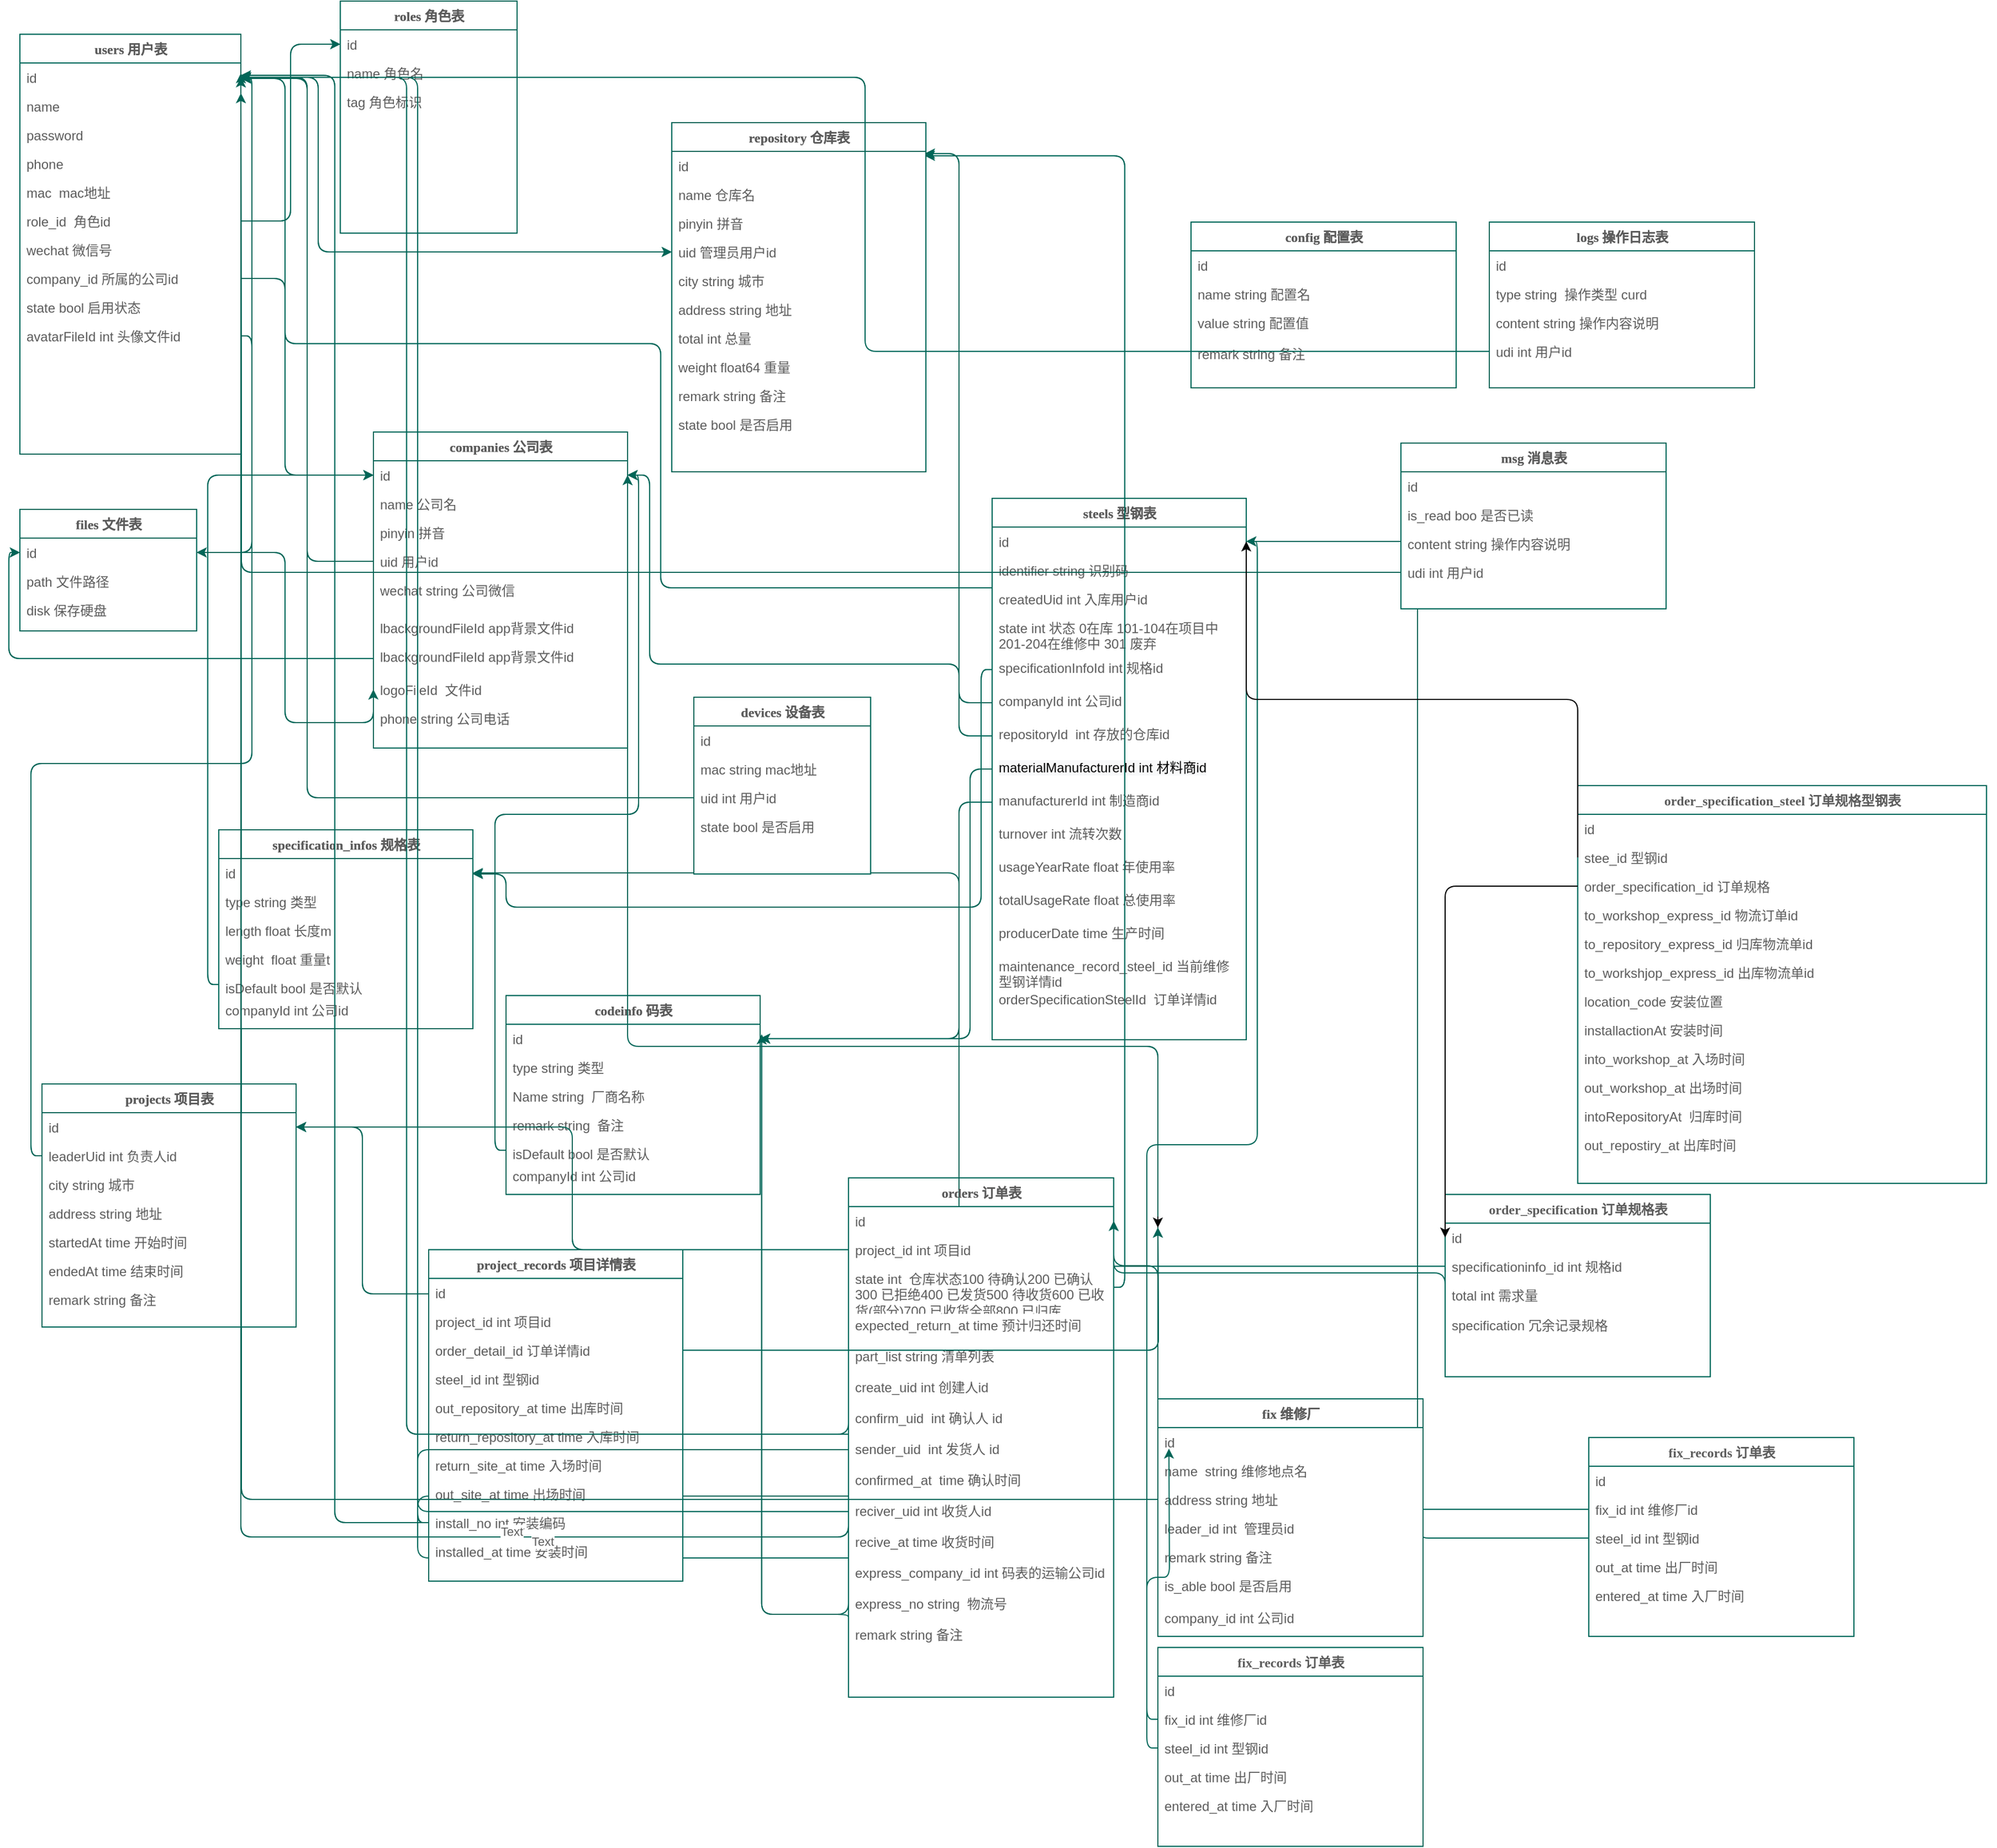 <mxfile version="14.8.4" type="github">
  <diagram name="Page-1" id="9f46799a-70d6-7492-0946-bef42562c5a5">
    <mxGraphModel dx="2504" dy="1073" grid="1" gridSize="10" guides="1" tooltips="1" connect="1" arrows="1" fold="1" page="1" pageScale="1" pageWidth="1100" pageHeight="850" math="0" shadow="0">
      <root>
        <mxCell id="0" />
        <mxCell id="1" parent="0" />
        <mxCell id="78961159f06e98e8-17" value="users 用户表&lt;br&gt;" style="swimlane;html=1;fontStyle=1;align=center;verticalAlign=top;childLayout=stackLayout;horizontal=1;startSize=26;horizontalStack=0;resizeParent=1;resizeLast=0;collapsible=1;marginBottom=0;swimlaneFillColor=#ffffff;rounded=0;shadow=0;comic=0;labelBackgroundColor=none;strokeWidth=1;fillColor=none;fontFamily=Verdana;fontSize=12;strokeColor=#006658;fontColor=#5C5C5C;" parent="1" vertex="1">
          <mxGeometry x="20" y="120" width="200" height="380" as="geometry">
            <mxRectangle x="50" y="130" width="70" height="26" as="alternateBounds" />
          </mxGeometry>
        </mxCell>
        <mxCell id="78961159f06e98e8-21" value="id&lt;br&gt;" style="text;html=1;strokeColor=none;fillColor=none;align=left;verticalAlign=top;spacingLeft=4;spacingRight=4;whiteSpace=wrap;overflow=hidden;rotatable=0;points=[[0,0.5],[1,0.5]];portConstraint=eastwest;fontColor=#5C5C5C;" parent="78961159f06e98e8-17" vertex="1">
          <mxGeometry y="26" width="200" height="26" as="geometry" />
        </mxCell>
        <mxCell id="78961159f06e98e8-23" value="name&lt;br&gt;" style="text;html=1;strokeColor=none;fillColor=none;align=left;verticalAlign=top;spacingLeft=4;spacingRight=4;whiteSpace=wrap;overflow=hidden;rotatable=0;points=[[0,0.5],[1,0.5]];portConstraint=eastwest;fontColor=#5C5C5C;" parent="78961159f06e98e8-17" vertex="1">
          <mxGeometry y="52" width="200" height="26" as="geometry" />
        </mxCell>
        <mxCell id="78961159f06e98e8-25" value="password&lt;br&gt;" style="text;html=1;strokeColor=none;fillColor=none;align=left;verticalAlign=top;spacingLeft=4;spacingRight=4;whiteSpace=wrap;overflow=hidden;rotatable=0;points=[[0,0.5],[1,0.5]];portConstraint=eastwest;fontColor=#5C5C5C;" parent="78961159f06e98e8-17" vertex="1">
          <mxGeometry y="78" width="200" height="26" as="geometry" />
        </mxCell>
        <mxCell id="78961159f06e98e8-26" value="phone&lt;br&gt;" style="text;html=1;strokeColor=none;fillColor=none;align=left;verticalAlign=top;spacingLeft=4;spacingRight=4;whiteSpace=wrap;overflow=hidden;rotatable=0;points=[[0,0.5],[1,0.5]];portConstraint=eastwest;fontColor=#5C5C5C;" parent="78961159f06e98e8-17" vertex="1">
          <mxGeometry y="104" width="200" height="26" as="geometry" />
        </mxCell>
        <mxCell id="u5DTICknPSbGoJJpcP43-8" value="mac&amp;nbsp; mac地址&lt;br&gt;" style="text;html=1;strokeColor=none;fillColor=none;align=left;verticalAlign=top;spacingLeft=4;spacingRight=4;whiteSpace=wrap;overflow=hidden;rotatable=0;points=[[0,0.5],[1,0.5]];portConstraint=eastwest;fontColor=#5C5C5C;" parent="78961159f06e98e8-17" vertex="1">
          <mxGeometry y="130" width="200" height="26" as="geometry" />
        </mxCell>
        <mxCell id="u5DTICknPSbGoJJpcP43-9" value="role_id&amp;nbsp; 角色id&lt;br&gt;" style="text;html=1;strokeColor=none;fillColor=none;align=left;verticalAlign=top;spacingLeft=4;spacingRight=4;whiteSpace=wrap;overflow=hidden;rotatable=0;points=[[0,0.5],[1,0.5]];portConstraint=eastwest;fontColor=#5C5C5C;" parent="78961159f06e98e8-17" vertex="1">
          <mxGeometry y="156" width="200" height="26" as="geometry" />
        </mxCell>
        <mxCell id="u5DTICknPSbGoJJpcP43-24" value="wechat 微信号" style="text;html=1;strokeColor=none;fillColor=none;align=left;verticalAlign=top;spacingLeft=4;spacingRight=4;whiteSpace=wrap;overflow=hidden;rotatable=0;points=[[0,0.5],[1,0.5]];portConstraint=eastwest;fontColor=#5C5C5C;" parent="78961159f06e98e8-17" vertex="1">
          <mxGeometry y="182" width="200" height="26" as="geometry" />
        </mxCell>
        <mxCell id="u5DTICknPSbGoJJpcP43-54" value="company_id 所属的公司id" style="text;html=1;strokeColor=none;fillColor=none;align=left;verticalAlign=top;spacingLeft=4;spacingRight=4;whiteSpace=wrap;overflow=hidden;rotatable=0;points=[[0,0.5],[1,0.5]];portConstraint=eastwest;fontColor=#5C5C5C;" parent="78961159f06e98e8-17" vertex="1">
          <mxGeometry y="208" width="200" height="26" as="geometry" />
        </mxCell>
        <mxCell id="536uSs9uS-_Bxc-050VK-1" value="is_able bool 启用状态" style="text;html=1;strokeColor=none;fillColor=none;align=left;verticalAlign=top;spacingLeft=4;spacingRight=4;whiteSpace=wrap;overflow=hidden;rotatable=0;points=[[0,0.5],[1,0.5]];portConstraint=eastwest;fontColor=#5C5C5C;" parent="78961159f06e98e8-17" vertex="1">
          <mxGeometry y="234" width="200" height="26" as="geometry" />
        </mxCell>
        <mxCell id="536uSs9uS-_Bxc-050VK-2" value="avatarFileId int 头像文件id" style="text;html=1;strokeColor=none;fillColor=none;align=left;verticalAlign=top;spacingLeft=4;spacingRight=4;whiteSpace=wrap;overflow=hidden;rotatable=0;points=[[0,0.5],[1,0.5]];portConstraint=eastwest;fontColor=#5C5C5C;" parent="78961159f06e98e8-17" vertex="1">
          <mxGeometry y="260" width="200" height="26" as="geometry" />
        </mxCell>
        <mxCell id="u5DTICknPSbGoJJpcP43-11" value="roles 角色表&lt;br&gt;" style="swimlane;html=1;fontStyle=1;align=center;verticalAlign=top;childLayout=stackLayout;horizontal=1;startSize=26;horizontalStack=0;resizeParent=1;resizeLast=0;collapsible=1;marginBottom=0;swimlaneFillColor=#ffffff;rounded=0;shadow=0;comic=0;labelBackgroundColor=none;strokeWidth=1;fillColor=none;fontFamily=Verdana;fontSize=12;strokeColor=#006658;fontColor=#5C5C5C;" parent="1" vertex="1">
          <mxGeometry x="310" y="90" width="160" height="210" as="geometry">
            <mxRectangle x="50" y="130" width="70" height="26" as="alternateBounds" />
          </mxGeometry>
        </mxCell>
        <mxCell id="u5DTICknPSbGoJJpcP43-12" value="id&lt;br&gt;" style="text;html=1;strokeColor=none;fillColor=none;align=left;verticalAlign=top;spacingLeft=4;spacingRight=4;whiteSpace=wrap;overflow=hidden;rotatable=0;points=[[0,0.5],[1,0.5]];portConstraint=eastwest;fontColor=#5C5C5C;" parent="u5DTICknPSbGoJJpcP43-11" vertex="1">
          <mxGeometry y="26" width="160" height="26" as="geometry" />
        </mxCell>
        <mxCell id="u5DTICknPSbGoJJpcP43-13" value="name 角色名&lt;br&gt;" style="text;html=1;strokeColor=none;fillColor=none;align=left;verticalAlign=top;spacingLeft=4;spacingRight=4;whiteSpace=wrap;overflow=hidden;rotatable=0;points=[[0,0.5],[1,0.5]];portConstraint=eastwest;fontColor=#5C5C5C;" parent="u5DTICknPSbGoJJpcP43-11" vertex="1">
          <mxGeometry y="52" width="160" height="26" as="geometry" />
        </mxCell>
        <mxCell id="u5DTICknPSbGoJJpcP43-15" value="tag 角色标识&lt;br&gt;" style="text;html=1;strokeColor=none;fillColor=none;align=left;verticalAlign=top;spacingLeft=4;spacingRight=4;whiteSpace=wrap;overflow=hidden;rotatable=0;points=[[0,0.5],[1,0.5]];portConstraint=eastwest;fontColor=#5C5C5C;" parent="u5DTICknPSbGoJJpcP43-11" vertex="1">
          <mxGeometry y="78" width="160" height="26" as="geometry" />
        </mxCell>
        <mxCell id="u5DTICknPSbGoJJpcP43-25" value="companies 公司表" style="swimlane;html=1;fontStyle=1;align=center;verticalAlign=top;childLayout=stackLayout;horizontal=1;startSize=26;horizontalStack=0;resizeParent=1;resizeLast=0;collapsible=1;marginBottom=0;swimlaneFillColor=#ffffff;rounded=0;shadow=0;comic=0;labelBackgroundColor=none;strokeWidth=1;fillColor=none;fontFamily=Verdana;fontSize=12;strokeColor=#006658;fontColor=#5C5C5C;" parent="1" vertex="1">
          <mxGeometry x="340" y="480" width="230" height="286" as="geometry">
            <mxRectangle x="50" y="130" width="70" height="26" as="alternateBounds" />
          </mxGeometry>
        </mxCell>
        <mxCell id="u5DTICknPSbGoJJpcP43-26" value="id&lt;br&gt;" style="text;html=1;strokeColor=none;fillColor=none;align=left;verticalAlign=top;spacingLeft=4;spacingRight=4;whiteSpace=wrap;overflow=hidden;rotatable=0;points=[[0,0.5],[1,0.5]];portConstraint=eastwest;fontColor=#5C5C5C;" parent="u5DTICknPSbGoJJpcP43-25" vertex="1">
          <mxGeometry y="26" width="230" height="26" as="geometry" />
        </mxCell>
        <mxCell id="u5DTICknPSbGoJJpcP43-27" value="name 公司名" style="text;html=1;strokeColor=none;fillColor=none;align=left;verticalAlign=top;spacingLeft=4;spacingRight=4;whiteSpace=wrap;overflow=hidden;rotatable=0;points=[[0,0.5],[1,0.5]];portConstraint=eastwest;fontColor=#5C5C5C;" parent="u5DTICknPSbGoJJpcP43-25" vertex="1">
          <mxGeometry y="52" width="230" height="26" as="geometry" />
        </mxCell>
        <mxCell id="u5DTICknPSbGoJJpcP43-28" value="pinyin 拼音" style="text;html=1;strokeColor=none;fillColor=none;align=left;verticalAlign=top;spacingLeft=4;spacingRight=4;whiteSpace=wrap;overflow=hidden;rotatable=0;points=[[0,0.5],[1,0.5]];portConstraint=eastwest;fontColor=#5C5C5C;" parent="u5DTICknPSbGoJJpcP43-25" vertex="1">
          <mxGeometry y="78" width="230" height="26" as="geometry" />
        </mxCell>
        <mxCell id="u5DTICknPSbGoJJpcP43-29" value="uid 用户id" style="text;html=1;strokeColor=none;fillColor=none;align=left;verticalAlign=top;spacingLeft=4;spacingRight=4;whiteSpace=wrap;overflow=hidden;rotatable=0;points=[[0,0.5],[1,0.5]];portConstraint=eastwest;fontColor=#5C5C5C;" parent="u5DTICknPSbGoJJpcP43-25" vertex="1">
          <mxGeometry y="104" width="230" height="26" as="geometry" />
        </mxCell>
        <mxCell id="u5DTICknPSbGoJJpcP43-49" value="wechat string 公司微信" style="text;html=1;strokeColor=none;fillColor=none;align=left;verticalAlign=top;spacingLeft=4;spacingRight=4;whiteSpace=wrap;overflow=hidden;rotatable=0;points=[[0,0.5],[1,0.5]];portConstraint=eastwest;fontColor=#5C5C5C;" parent="u5DTICknPSbGoJJpcP43-25" vertex="1">
          <mxGeometry y="130" width="230" height="34" as="geometry" />
        </mxCell>
        <mxCell id="u5DTICknPSbGoJJpcP43-47" value="lbackgroundFileId app背景文件id&lt;br&gt;" style="text;html=1;strokeColor=none;fillColor=none;align=left;verticalAlign=top;spacingLeft=4;spacingRight=4;whiteSpace=wrap;overflow=hidden;rotatable=0;points=[[0,0.5],[1,0.5]];portConstraint=eastwest;fontColor=#5C5C5C;" parent="u5DTICknPSbGoJJpcP43-25" vertex="1">
          <mxGeometry y="164" width="230" height="26" as="geometry" />
        </mxCell>
        <mxCell id="u5DTICknPSbGoJJpcP43-41" value="lbackgroundFileId app背景文件id&lt;br&gt;" style="text;html=1;strokeColor=none;fillColor=none;align=left;verticalAlign=top;spacingLeft=4;spacingRight=4;whiteSpace=wrap;overflow=hidden;rotatable=0;points=[[0,0.5],[1,0.5]];portConstraint=eastwest;fontColor=#5C5C5C;" parent="u5DTICknPSbGoJJpcP43-25" vertex="1">
          <mxGeometry y="190" width="230" height="30" as="geometry" />
        </mxCell>
        <mxCell id="u5DTICknPSbGoJJpcP43-37" value="logoFileId&amp;nbsp; 文件id" style="text;html=1;strokeColor=none;fillColor=none;align=left;verticalAlign=top;spacingLeft=4;spacingRight=4;whiteSpace=wrap;overflow=hidden;rotatable=0;points=[[0,0.5],[1,0.5]];portConstraint=eastwest;fontColor=#5C5C5C;" parent="u5DTICknPSbGoJJpcP43-25" vertex="1">
          <mxGeometry y="220" width="230" height="26" as="geometry" />
        </mxCell>
        <mxCell id="u5DTICknPSbGoJJpcP43-53" value="phone string 公司电话&lt;br&gt;" style="text;html=1;strokeColor=none;fillColor=none;align=left;verticalAlign=top;spacingLeft=4;spacingRight=4;whiteSpace=wrap;overflow=hidden;rotatable=0;points=[[0,0.5],[1,0.5]];portConstraint=eastwest;fontColor=#5C5C5C;" parent="u5DTICknPSbGoJJpcP43-25" vertex="1">
          <mxGeometry y="246" width="230" height="26" as="geometry" />
        </mxCell>
        <mxCell id="u5DTICknPSbGoJJpcP43-32" value="files 文件表" style="swimlane;html=1;fontStyle=1;align=center;verticalAlign=top;childLayout=stackLayout;horizontal=1;startSize=26;horizontalStack=0;resizeParent=1;resizeLast=0;collapsible=1;marginBottom=0;swimlaneFillColor=#ffffff;rounded=0;shadow=0;comic=0;labelBackgroundColor=none;strokeWidth=1;fillColor=none;fontFamily=Verdana;fontSize=12;strokeColor=#006658;fontColor=#5C5C5C;" parent="1" vertex="1">
          <mxGeometry x="20" y="550" width="160" height="110" as="geometry">
            <mxRectangle x="50" y="130" width="70" height="26" as="alternateBounds" />
          </mxGeometry>
        </mxCell>
        <mxCell id="u5DTICknPSbGoJJpcP43-33" value="id&lt;br&gt;" style="text;html=1;strokeColor=none;fillColor=none;align=left;verticalAlign=top;spacingLeft=4;spacingRight=4;whiteSpace=wrap;overflow=hidden;rotatable=0;points=[[0,0.5],[1,0.5]];portConstraint=eastwest;fontColor=#5C5C5C;" parent="u5DTICknPSbGoJJpcP43-32" vertex="1">
          <mxGeometry y="26" width="160" height="26" as="geometry" />
        </mxCell>
        <mxCell id="u5DTICknPSbGoJJpcP43-34" value="path 文件路径" style="text;html=1;strokeColor=none;fillColor=none;align=left;verticalAlign=top;spacingLeft=4;spacingRight=4;whiteSpace=wrap;overflow=hidden;rotatable=0;points=[[0,0.5],[1,0.5]];portConstraint=eastwest;fontColor=#5C5C5C;" parent="u5DTICknPSbGoJJpcP43-32" vertex="1">
          <mxGeometry y="52" width="160" height="26" as="geometry" />
        </mxCell>
        <mxCell id="u5DTICknPSbGoJJpcP43-35" value="disk 保存硬盘" style="text;html=1;strokeColor=none;fillColor=none;align=left;verticalAlign=top;spacingLeft=4;spacingRight=4;whiteSpace=wrap;overflow=hidden;rotatable=0;points=[[0,0.5],[1,0.5]];portConstraint=eastwest;fontColor=#5C5C5C;" parent="u5DTICknPSbGoJJpcP43-32" vertex="1">
          <mxGeometry y="78" width="160" height="26" as="geometry" />
        </mxCell>
        <mxCell id="u5DTICknPSbGoJJpcP43-43" value="" style="edgeStyle=elbowEdgeStyle;elbow=horizontal;endArrow=classic;html=1;strokeColor=#006658;fontColor=#5C5C5C;" parent="1" source="u5DTICknPSbGoJJpcP43-29" target="78961159f06e98e8-21" edge="1">
          <mxGeometry width="50" height="50" relative="1" as="geometry">
            <mxPoint x="520" y="470" as="sourcePoint" />
            <mxPoint x="570" y="420" as="targetPoint" />
          </mxGeometry>
        </mxCell>
        <mxCell id="u5DTICknPSbGoJJpcP43-44" value="" style="edgeStyle=elbowEdgeStyle;elbow=horizontal;endArrow=classic;html=1;entryX=0;entryY=0.5;entryDx=0;entryDy=0;exitX=1;exitY=0.5;exitDx=0;exitDy=0;strokeColor=#006658;fontColor=#5C5C5C;" parent="1" source="u5DTICknPSbGoJJpcP43-9" target="u5DTICknPSbGoJJpcP43-12" edge="1">
          <mxGeometry width="50" height="50" relative="1" as="geometry">
            <mxPoint x="240" y="280" as="sourcePoint" />
            <mxPoint x="290" y="230" as="targetPoint" />
            <Array as="points" />
          </mxGeometry>
        </mxCell>
        <mxCell id="u5DTICknPSbGoJJpcP43-46" value="" style="edgeStyle=orthogonalEdgeStyle;elbow=horizontal;endArrow=classic;html=1;entryX=0;entryY=0.5;entryDx=0;entryDy=0;exitX=0;exitY=0.5;exitDx=0;exitDy=0;strokeColor=#006658;fontColor=#5C5C5C;" parent="1" source="u5DTICknPSbGoJJpcP43-41" target="u5DTICknPSbGoJJpcP43-33" edge="1">
          <mxGeometry width="50" height="50" relative="1" as="geometry">
            <mxPoint x="10" y="370" as="sourcePoint" />
            <mxPoint x="570" y="420" as="targetPoint" />
          </mxGeometry>
        </mxCell>
        <mxCell id="u5DTICknPSbGoJJpcP43-51" value="" style="edgeStyle=segmentEdgeStyle;endArrow=classic;html=1;entryX=0;entryY=0.5;entryDx=0;entryDy=0;strokeColor=#006658;fontColor=#5C5C5C;" parent="1" source="u5DTICknPSbGoJJpcP43-33" target="u5DTICknPSbGoJJpcP43-37" edge="1">
          <mxGeometry width="50" height="50" relative="1" as="geometry">
            <mxPoint x="200" y="610" as="sourcePoint" />
            <mxPoint x="250" y="560" as="targetPoint" />
            <Array as="points">
              <mxPoint x="260" y="589" />
              <mxPoint x="260" y="743" />
            </Array>
          </mxGeometry>
        </mxCell>
        <mxCell id="u5DTICknPSbGoJJpcP43-56" value="" style="edgeStyle=segmentEdgeStyle;endArrow=classic;html=1;exitX=1;exitY=0.5;exitDx=0;exitDy=0;entryX=0;entryY=0.5;entryDx=0;entryDy=0;strokeColor=#006658;fontColor=#5C5C5C;" parent="1" source="u5DTICknPSbGoJJpcP43-54" target="u5DTICknPSbGoJJpcP43-26" edge="1">
          <mxGeometry width="50" height="50" relative="1" as="geometry">
            <mxPoint x="520" y="460" as="sourcePoint" />
            <mxPoint x="570" y="410" as="targetPoint" />
            <Array as="points">
              <mxPoint x="260" y="341" />
              <mxPoint x="260" y="519" />
            </Array>
          </mxGeometry>
        </mxCell>
        <mxCell id="536uSs9uS-_Bxc-050VK-3" value="" style="edgeStyle=elbowEdgeStyle;elbow=vertical;endArrow=classic;html=1;exitX=1;exitY=0.5;exitDx=0;exitDy=0;strokeColor=#006658;fontColor=#5C5C5C;" parent="1" source="536uSs9uS-_Bxc-050VK-2" target="u5DTICknPSbGoJJpcP43-33" edge="1">
          <mxGeometry width="50" height="50" relative="1" as="geometry">
            <mxPoint x="520" y="510" as="sourcePoint" />
            <mxPoint x="570" y="460" as="targetPoint" />
            <Array as="points">
              <mxPoint x="230" y="500" />
            </Array>
          </mxGeometry>
        </mxCell>
        <mxCell id="qr2XOrhrK6a8kLRLHa2o-1" value="repository 仓库表" style="swimlane;html=1;fontStyle=1;align=center;verticalAlign=top;childLayout=stackLayout;horizontal=1;startSize=26;horizontalStack=0;resizeParent=1;resizeLast=0;collapsible=1;marginBottom=0;swimlaneFillColor=#ffffff;rounded=0;shadow=0;comic=0;labelBackgroundColor=none;strokeWidth=1;fillColor=none;fontFamily=Verdana;fontSize=12;strokeColor=#006658;fontColor=#5C5C5C;" parent="1" vertex="1">
          <mxGeometry x="610" y="200" width="230" height="316" as="geometry">
            <mxRectangle x="50" y="130" width="70" height="26" as="alternateBounds" />
          </mxGeometry>
        </mxCell>
        <mxCell id="qr2XOrhrK6a8kLRLHa2o-2" value="id&lt;br&gt;" style="text;html=1;strokeColor=none;fillColor=none;align=left;verticalAlign=top;spacingLeft=4;spacingRight=4;whiteSpace=wrap;overflow=hidden;rotatable=0;points=[[0,0.5],[1,0.5]];portConstraint=eastwest;fontColor=#5C5C5C;" parent="qr2XOrhrK6a8kLRLHa2o-1" vertex="1">
          <mxGeometry y="26" width="230" height="26" as="geometry" />
        </mxCell>
        <mxCell id="qr2XOrhrK6a8kLRLHa2o-3" value="name 仓库名" style="text;html=1;strokeColor=none;fillColor=none;align=left;verticalAlign=top;spacingLeft=4;spacingRight=4;whiteSpace=wrap;overflow=hidden;rotatable=0;points=[[0,0.5],[1,0.5]];portConstraint=eastwest;fontColor=#5C5C5C;" parent="qr2XOrhrK6a8kLRLHa2o-1" vertex="1">
          <mxGeometry y="52" width="230" height="26" as="geometry" />
        </mxCell>
        <mxCell id="qr2XOrhrK6a8kLRLHa2o-4" value="pinyin 拼音" style="text;html=1;strokeColor=none;fillColor=none;align=left;verticalAlign=top;spacingLeft=4;spacingRight=4;whiteSpace=wrap;overflow=hidden;rotatable=0;points=[[0,0.5],[1,0.5]];portConstraint=eastwest;fontColor=#5C5C5C;" parent="qr2XOrhrK6a8kLRLHa2o-1" vertex="1">
          <mxGeometry y="78" width="230" height="26" as="geometry" />
        </mxCell>
        <mxCell id="qr2XOrhrK6a8kLRLHa2o-5" value="uid 管理员用户id" style="text;html=1;strokeColor=none;fillColor=none;align=left;verticalAlign=top;spacingLeft=4;spacingRight=4;whiteSpace=wrap;overflow=hidden;rotatable=0;points=[[0,0.5],[1,0.5]];portConstraint=eastwest;fontColor=#5C5C5C;" parent="qr2XOrhrK6a8kLRLHa2o-1" vertex="1">
          <mxGeometry y="104" width="230" height="26" as="geometry" />
        </mxCell>
        <mxCell id="qr2XOrhrK6a8kLRLHa2o-21" value="city string 城市" style="text;html=1;strokeColor=none;fillColor=none;align=left;verticalAlign=top;spacingLeft=4;spacingRight=4;whiteSpace=wrap;overflow=hidden;rotatable=0;points=[[0,0.5],[1,0.5]];portConstraint=eastwest;fontColor=#5C5C5C;" parent="qr2XOrhrK6a8kLRLHa2o-1" vertex="1">
          <mxGeometry y="130" width="230" height="26" as="geometry" />
        </mxCell>
        <mxCell id="qr2XOrhrK6a8kLRLHa2o-22" value="address string 地址" style="text;html=1;strokeColor=none;fillColor=none;align=left;verticalAlign=top;spacingLeft=4;spacingRight=4;whiteSpace=wrap;overflow=hidden;rotatable=0;points=[[0,0.5],[1,0.5]];portConstraint=eastwest;fontColor=#5C5C5C;" parent="qr2XOrhrK6a8kLRLHa2o-1" vertex="1">
          <mxGeometry y="156" width="230" height="26" as="geometry" />
        </mxCell>
        <mxCell id="qr2XOrhrK6a8kLRLHa2o-23" value="total int 总量" style="text;html=1;strokeColor=none;fillColor=none;align=left;verticalAlign=top;spacingLeft=4;spacingRight=4;whiteSpace=wrap;overflow=hidden;rotatable=0;points=[[0,0.5],[1,0.5]];portConstraint=eastwest;fontColor=#5C5C5C;" parent="qr2XOrhrK6a8kLRLHa2o-1" vertex="1">
          <mxGeometry y="182" width="230" height="26" as="geometry" />
        </mxCell>
        <mxCell id="qr2XOrhrK6a8kLRLHa2o-25" value="weight float64 重量" style="text;html=1;strokeColor=none;fillColor=none;align=left;verticalAlign=top;spacingLeft=4;spacingRight=4;whiteSpace=wrap;overflow=hidden;rotatable=0;points=[[0,0.5],[1,0.5]];portConstraint=eastwest;fontColor=#5C5C5C;" parent="qr2XOrhrK6a8kLRLHa2o-1" vertex="1">
          <mxGeometry y="208" width="230" height="26" as="geometry" />
        </mxCell>
        <mxCell id="qr2XOrhrK6a8kLRLHa2o-24" value="remark string 备注" style="text;html=1;strokeColor=none;fillColor=none;align=left;verticalAlign=top;spacingLeft=4;spacingRight=4;whiteSpace=wrap;overflow=hidden;rotatable=0;points=[[0,0.5],[1,0.5]];portConstraint=eastwest;fontColor=#5C5C5C;" parent="qr2XOrhrK6a8kLRLHa2o-1" vertex="1">
          <mxGeometry y="234" width="230" height="26" as="geometry" />
        </mxCell>
        <mxCell id="qr2XOrhrK6a8kLRLHa2o-26" value="state bool 是否启用" style="text;html=1;strokeColor=none;fillColor=none;align=left;verticalAlign=top;spacingLeft=4;spacingRight=4;whiteSpace=wrap;overflow=hidden;rotatable=0;points=[[0,0.5],[1,0.5]];portConstraint=eastwest;fontColor=#5C5C5C;" parent="qr2XOrhrK6a8kLRLHa2o-1" vertex="1">
          <mxGeometry y="260" width="230" height="25" as="geometry" />
        </mxCell>
        <mxCell id="qr2XOrhrK6a8kLRLHa2o-27" value="" style="edgeStyle=elbowEdgeStyle;elbow=horizontal;endArrow=classic;html=1;exitX=1;exitY=0.5;exitDx=0;exitDy=0;strokeColor=#006658;fontColor=#5C5C5C;" parent="1" source="78961159f06e98e8-21" target="qr2XOrhrK6a8kLRLHa2o-5" edge="1">
          <mxGeometry width="50" height="50" relative="1" as="geometry">
            <mxPoint x="520" y="500" as="sourcePoint" />
            <mxPoint x="570" y="450" as="targetPoint" />
            <Array as="points">
              <mxPoint x="290" y="220" />
            </Array>
          </mxGeometry>
        </mxCell>
        <mxCell id="qr2XOrhrK6a8kLRLHa2o-28" value="devices 设备表" style="swimlane;html=1;fontStyle=1;align=center;verticalAlign=top;childLayout=stackLayout;horizontal=1;startSize=26;horizontalStack=0;resizeParent=1;resizeLast=0;collapsible=1;marginBottom=0;swimlaneFillColor=#ffffff;rounded=0;shadow=0;comic=0;labelBackgroundColor=none;strokeWidth=1;fillColor=none;fontFamily=Verdana;fontSize=12;strokeColor=#006658;fontColor=#5C5C5C;" parent="1" vertex="1">
          <mxGeometry x="630" y="720" width="160" height="160" as="geometry">
            <mxRectangle x="50" y="130" width="70" height="26" as="alternateBounds" />
          </mxGeometry>
        </mxCell>
        <mxCell id="qr2XOrhrK6a8kLRLHa2o-29" value="id&lt;br&gt;" style="text;html=1;strokeColor=none;fillColor=none;align=left;verticalAlign=top;spacingLeft=4;spacingRight=4;whiteSpace=wrap;overflow=hidden;rotatable=0;points=[[0,0.5],[1,0.5]];portConstraint=eastwest;fontColor=#5C5C5C;" parent="qr2XOrhrK6a8kLRLHa2o-28" vertex="1">
          <mxGeometry y="26" width="160" height="26" as="geometry" />
        </mxCell>
        <mxCell id="qr2XOrhrK6a8kLRLHa2o-30" value="mac string mac地址" style="text;html=1;strokeColor=none;fillColor=none;align=left;verticalAlign=top;spacingLeft=4;spacingRight=4;whiteSpace=wrap;overflow=hidden;rotatable=0;points=[[0,0.5],[1,0.5]];portConstraint=eastwest;fontColor=#5C5C5C;" parent="qr2XOrhrK6a8kLRLHa2o-28" vertex="1">
          <mxGeometry y="52" width="160" height="26" as="geometry" />
        </mxCell>
        <mxCell id="qr2XOrhrK6a8kLRLHa2o-31" value="uid int 用户id" style="text;html=1;strokeColor=none;fillColor=none;align=left;verticalAlign=top;spacingLeft=4;spacingRight=4;whiteSpace=wrap;overflow=hidden;rotatable=0;points=[[0,0.5],[1,0.5]];portConstraint=eastwest;fontColor=#5C5C5C;" parent="qr2XOrhrK6a8kLRLHa2o-28" vertex="1">
          <mxGeometry y="78" width="160" height="26" as="geometry" />
        </mxCell>
        <mxCell id="qr2XOrhrK6a8kLRLHa2o-32" value="is_able bool 是否启用" style="text;html=1;strokeColor=none;fillColor=none;align=left;verticalAlign=top;spacingLeft=4;spacingRight=4;whiteSpace=wrap;overflow=hidden;rotatable=0;points=[[0,0.5],[1,0.5]];portConstraint=eastwest;fontColor=#5C5C5C;" parent="qr2XOrhrK6a8kLRLHa2o-28" vertex="1">
          <mxGeometry y="104" width="160" height="26" as="geometry" />
        </mxCell>
        <mxCell id="qr2XOrhrK6a8kLRLHa2o-39" value="" style="edgeStyle=elbowEdgeStyle;elbow=horizontal;endArrow=classic;html=1;strokeColor=#006658;fontColor=#5C5C5C;" parent="1" source="qr2XOrhrK6a8kLRLHa2o-31" edge="1">
          <mxGeometry width="50" height="50" relative="1" as="geometry">
            <mxPoint x="520" y="540" as="sourcePoint" />
            <mxPoint x="220" y="160" as="targetPoint" />
            <Array as="points">
              <mxPoint x="280" y="390" />
              <mxPoint x="410" y="750" />
              <mxPoint x="310" y="230" />
            </Array>
          </mxGeometry>
        </mxCell>
        <mxCell id="KPvRqQYWDeznnrHQe_zY-1" value="steels 型钢表" style="swimlane;html=1;fontStyle=1;align=center;verticalAlign=top;childLayout=stackLayout;horizontal=1;startSize=26;horizontalStack=0;resizeParent=1;resizeLast=0;collapsible=1;marginBottom=0;swimlaneFillColor=#ffffff;rounded=0;shadow=0;comic=0;labelBackgroundColor=none;strokeWidth=1;fillColor=none;fontFamily=Verdana;fontSize=12;strokeColor=#006658;fontColor=#5C5C5C;" parent="1" vertex="1">
          <mxGeometry x="900" y="540" width="230" height="430" as="geometry">
            <mxRectangle x="50" y="130" width="70" height="26" as="alternateBounds" />
          </mxGeometry>
        </mxCell>
        <mxCell id="KPvRqQYWDeznnrHQe_zY-2" value="id&lt;br&gt;" style="text;html=1;strokeColor=none;fillColor=none;align=left;verticalAlign=top;spacingLeft=4;spacingRight=4;whiteSpace=wrap;overflow=hidden;rotatable=0;points=[[0,0.5],[1,0.5]];portConstraint=eastwest;fontColor=#5C5C5C;" parent="KPvRqQYWDeznnrHQe_zY-1" vertex="1">
          <mxGeometry y="26" width="230" height="26" as="geometry" />
        </mxCell>
        <mxCell id="KPvRqQYWDeznnrHQe_zY-3" value="identifier string 识别码" style="text;html=1;strokeColor=none;fillColor=none;align=left;verticalAlign=top;spacingLeft=4;spacingRight=4;whiteSpace=wrap;overflow=hidden;rotatable=0;points=[[0,0.5],[1,0.5]];portConstraint=eastwest;fontColor=#5C5C5C;" parent="KPvRqQYWDeznnrHQe_zY-1" vertex="1">
          <mxGeometry y="52" width="230" height="26" as="geometry" />
        </mxCell>
        <mxCell id="KPvRqQYWDeznnrHQe_zY-4" value="createdUid int 入库用户id" style="text;html=1;strokeColor=none;fillColor=none;align=left;verticalAlign=top;spacingLeft=4;spacingRight=4;whiteSpace=wrap;overflow=hidden;rotatable=0;points=[[0,0.5],[1,0.5]];portConstraint=eastwest;fontColor=#5C5C5C;" parent="KPvRqQYWDeznnrHQe_zY-1" vertex="1">
          <mxGeometry y="78" width="230" height="26" as="geometry" />
        </mxCell>
        <mxCell id="KPvRqQYWDeznnrHQe_zY-5" value="state int 状态 0在库 101-104在项目中201-204在维修中 301 废弃" style="text;html=1;strokeColor=none;fillColor=none;align=left;verticalAlign=top;spacingLeft=4;spacingRight=4;whiteSpace=wrap;overflow=hidden;rotatable=0;points=[[0,0.5],[1,0.5]];portConstraint=eastwest;fontColor=#5C5C5C;" parent="KPvRqQYWDeznnrHQe_zY-1" vertex="1">
          <mxGeometry y="104" width="230" height="36" as="geometry" />
        </mxCell>
        <mxCell id="KPvRqQYWDeznnrHQe_zY-13" value="specificationInfoId int 规格id" style="text;html=1;strokeColor=none;fillColor=none;align=left;verticalAlign=top;spacingLeft=4;spacingRight=4;whiteSpace=wrap;overflow=hidden;rotatable=0;points=[[0,0.5],[1,0.5]];portConstraint=eastwest;fontColor=#5C5C5C;" parent="KPvRqQYWDeznnrHQe_zY-1" vertex="1">
          <mxGeometry y="140" width="230" height="30" as="geometry" />
        </mxCell>
        <mxCell id="KPvRqQYWDeznnrHQe_zY-23" value="companyId int 公司id" style="text;html=1;strokeColor=none;fillColor=none;align=left;verticalAlign=top;spacingLeft=4;spacingRight=4;whiteSpace=wrap;overflow=hidden;rotatable=0;points=[[0,0.5],[1,0.5]];portConstraint=eastwest;fontColor=#5C5C5C;" parent="KPvRqQYWDeznnrHQe_zY-1" vertex="1">
          <mxGeometry y="170" width="230" height="30" as="geometry" />
        </mxCell>
        <mxCell id="KPvRqQYWDeznnrHQe_zY-25" value="repositoryId&amp;nbsp; int 存放的仓库id" style="text;html=1;strokeColor=none;fillColor=none;align=left;verticalAlign=top;spacingLeft=4;spacingRight=4;whiteSpace=wrap;overflow=hidden;rotatable=0;points=[[0,0.5],[1,0.5]];portConstraint=eastwest;fontColor=#5C5C5C;" parent="KPvRqQYWDeznnrHQe_zY-1" vertex="1">
          <mxGeometry y="200" width="230" height="30" as="geometry" />
        </mxCell>
        <mxCell id="KPvRqQYWDeznnrHQe_zY-28" value="&lt;meta charset=&quot;utf-8&quot;&gt;&lt;span style=&quot;color: rgb(0, 0, 0); font-family: helvetica; font-size: 12px; font-style: normal; font-weight: 400; letter-spacing: normal; text-align: left; text-indent: 0px; text-transform: none; word-spacing: 0px; background-color: rgb(248, 249, 250); display: inline; float: none;&quot;&gt;materialManufacturerId int 材料商id&lt;/span&gt;" style="text;html=1;strokeColor=none;fillColor=none;align=left;verticalAlign=top;spacingLeft=4;spacingRight=4;whiteSpace=wrap;overflow=hidden;rotatable=0;points=[[0,0.5],[1,0.5]];portConstraint=eastwest;fontColor=#5C5C5C;" parent="KPvRqQYWDeznnrHQe_zY-1" vertex="1">
          <mxGeometry y="230" width="230" height="30" as="geometry" />
        </mxCell>
        <mxCell id="KPvRqQYWDeznnrHQe_zY-50" value="&lt;font face=&quot;helvetica&quot;&gt;manufacturerId int 制造商id&lt;/font&gt;" style="text;html=1;strokeColor=none;fillColor=none;align=left;verticalAlign=top;spacingLeft=4;spacingRight=4;whiteSpace=wrap;overflow=hidden;rotatable=0;points=[[0,0.5],[1,0.5]];portConstraint=eastwest;fontColor=#5C5C5C;" parent="KPvRqQYWDeznnrHQe_zY-1" vertex="1">
          <mxGeometry y="260" width="230" height="30" as="geometry" />
        </mxCell>
        <mxCell id="KPvRqQYWDeznnrHQe_zY-59" value="&lt;font face=&quot;helvetica&quot;&gt;turnover int 流转次数&lt;/font&gt;" style="text;html=1;strokeColor=none;fillColor=none;align=left;verticalAlign=top;spacingLeft=4;spacingRight=4;whiteSpace=wrap;overflow=hidden;rotatable=0;points=[[0,0.5],[1,0.5]];portConstraint=eastwest;fontColor=#5C5C5C;" parent="KPvRqQYWDeznnrHQe_zY-1" vertex="1">
          <mxGeometry y="290" width="230" height="30" as="geometry" />
        </mxCell>
        <mxCell id="KPvRqQYWDeznnrHQe_zY-71" value="&lt;font face=&quot;helvetica&quot;&gt;usageYearRate float 年&lt;/font&gt;&lt;span style=&quot;font-family: &amp;#34;helvetica&amp;#34;&quot;&gt;使用率&lt;/span&gt;" style="text;html=1;strokeColor=none;fillColor=none;align=left;verticalAlign=top;spacingLeft=4;spacingRight=4;whiteSpace=wrap;overflow=hidden;rotatable=0;points=[[0,0.5],[1,0.5]];portConstraint=eastwest;fontColor=#5C5C5C;" parent="KPvRqQYWDeznnrHQe_zY-1" vertex="1">
          <mxGeometry y="320" width="230" height="30" as="geometry" />
        </mxCell>
        <mxCell id="KPvRqQYWDeznnrHQe_zY-72" value="&lt;font face=&quot;helvetica&quot;&gt;totalUsageRate float 总使用率&lt;/font&gt;" style="text;html=1;strokeColor=none;fillColor=none;align=left;verticalAlign=top;spacingLeft=4;spacingRight=4;whiteSpace=wrap;overflow=hidden;rotatable=0;points=[[0,0.5],[1,0.5]];portConstraint=eastwest;fontColor=#5C5C5C;" parent="KPvRqQYWDeznnrHQe_zY-1" vertex="1">
          <mxGeometry y="350" width="230" height="30" as="geometry" />
        </mxCell>
        <mxCell id="KPvRqQYWDeznnrHQe_zY-73" value="&lt;font face=&quot;helvetica&quot;&gt;producerDate time 生产时间&lt;/font&gt;" style="text;html=1;strokeColor=none;fillColor=none;align=left;verticalAlign=top;spacingLeft=4;spacingRight=4;whiteSpace=wrap;overflow=hidden;rotatable=0;points=[[0,0.5],[1,0.5]];portConstraint=eastwest;fontColor=#5C5C5C;" parent="KPvRqQYWDeznnrHQe_zY-1" vertex="1">
          <mxGeometry y="380" width="230" height="30" as="geometry" />
        </mxCell>
        <mxCell id="KPvRqQYWDeznnrHQe_zY-7" value="" style="edgeStyle=segmentEdgeStyle;endArrow=classic;html=1;strokeColor=#006658;fontColor=#5C5C5C;" parent="1" source="KPvRqQYWDeznnrHQe_zY-4" edge="1">
          <mxGeometry width="50" height="50" relative="1" as="geometry">
            <mxPoint x="830" y="610" as="sourcePoint" />
            <mxPoint x="220" y="160" as="targetPoint" />
            <Array as="points">
              <mxPoint x="600" y="621" />
              <mxPoint x="600" y="400" />
              <mxPoint x="260" y="400" />
              <mxPoint x="260" y="160" />
            </Array>
          </mxGeometry>
        </mxCell>
        <mxCell id="KPvRqQYWDeznnrHQe_zY-8" value="specification_infos 规格表" style="swimlane;html=1;fontStyle=1;align=center;verticalAlign=top;childLayout=stackLayout;horizontal=1;startSize=26;horizontalStack=0;resizeParent=1;resizeLast=0;collapsible=1;marginBottom=0;swimlaneFillColor=#ffffff;rounded=0;shadow=0;comic=0;labelBackgroundColor=none;strokeWidth=1;fillColor=none;fontFamily=Verdana;fontSize=12;strokeColor=#006658;fontColor=#5C5C5C;" parent="1" vertex="1">
          <mxGeometry x="200" y="840" width="230" height="180" as="geometry">
            <mxRectangle x="50" y="130" width="70" height="26" as="alternateBounds" />
          </mxGeometry>
        </mxCell>
        <mxCell id="KPvRqQYWDeznnrHQe_zY-9" value="id&lt;br&gt;" style="text;html=1;strokeColor=none;fillColor=none;align=left;verticalAlign=top;spacingLeft=4;spacingRight=4;whiteSpace=wrap;overflow=hidden;rotatable=0;points=[[0,0.5],[1,0.5]];portConstraint=eastwest;fontColor=#5C5C5C;" parent="KPvRqQYWDeznnrHQe_zY-8" vertex="1">
          <mxGeometry y="26" width="230" height="26" as="geometry" />
        </mxCell>
        <mxCell id="KPvRqQYWDeznnrHQe_zY-14" value="type string 类型" style="text;html=1;strokeColor=none;fillColor=none;align=left;verticalAlign=top;spacingLeft=4;spacingRight=4;whiteSpace=wrap;overflow=hidden;rotatable=0;points=[[0,0.5],[1,0.5]];portConstraint=eastwest;fontColor=#5C5C5C;" parent="KPvRqQYWDeznnrHQe_zY-8" vertex="1">
          <mxGeometry y="52" width="230" height="26" as="geometry" />
        </mxCell>
        <mxCell id="KPvRqQYWDeznnrHQe_zY-15" value="length float 长度m" style="text;html=1;strokeColor=none;fillColor=none;align=left;verticalAlign=top;spacingLeft=4;spacingRight=4;whiteSpace=wrap;overflow=hidden;rotatable=0;points=[[0,0.5],[1,0.5]];portConstraint=eastwest;fontColor=#5C5C5C;" parent="KPvRqQYWDeznnrHQe_zY-8" vertex="1">
          <mxGeometry y="78" width="230" height="26" as="geometry" />
        </mxCell>
        <mxCell id="KPvRqQYWDeznnrHQe_zY-16" value="weight&amp;nbsp; float 重量t" style="text;html=1;strokeColor=none;fillColor=none;align=left;verticalAlign=top;spacingLeft=4;spacingRight=4;whiteSpace=wrap;overflow=hidden;rotatable=0;points=[[0,0.5],[1,0.5]];portConstraint=eastwest;fontColor=#5C5C5C;" parent="KPvRqQYWDeznnrHQe_zY-8" vertex="1">
          <mxGeometry y="104" width="230" height="26" as="geometry" />
        </mxCell>
        <mxCell id="KPvRqQYWDeznnrHQe_zY-17" value="isDefault bool 是否默认" style="text;html=1;strokeColor=none;fillColor=none;align=left;verticalAlign=top;spacingLeft=4;spacingRight=4;whiteSpace=wrap;overflow=hidden;rotatable=0;points=[[0,0.5],[1,0.5]];portConstraint=eastwest;fontColor=#5C5C5C;" parent="KPvRqQYWDeznnrHQe_zY-8" vertex="1">
          <mxGeometry y="130" width="230" height="20" as="geometry" />
        </mxCell>
        <mxCell id="KPvRqQYWDeznnrHQe_zY-18" value="companyId int 公司id" style="text;html=1;strokeColor=none;fillColor=none;align=left;verticalAlign=top;spacingLeft=4;spacingRight=4;whiteSpace=wrap;overflow=hidden;rotatable=0;points=[[0,0.5],[1,0.5]];portConstraint=eastwest;fontColor=#5C5C5C;" parent="KPvRqQYWDeznnrHQe_zY-8" vertex="1">
          <mxGeometry y="150" width="230" height="20" as="geometry" />
        </mxCell>
        <mxCell id="KPvRqQYWDeznnrHQe_zY-19" value="" style="edgeStyle=elbowEdgeStyle;elbow=horizontal;endArrow=classic;html=1;exitX=0;exitY=0.5;exitDx=0;exitDy=0;exitPerimeter=0;strokeColor=#006658;fontColor=#5C5C5C;" parent="1" source="KPvRqQYWDeznnrHQe_zY-17" target="u5DTICknPSbGoJJpcP43-26" edge="1">
          <mxGeometry width="50" height="50" relative="1" as="geometry">
            <mxPoint x="590" y="770" as="sourcePoint" />
            <mxPoint x="640" y="720" as="targetPoint" />
            <Array as="points">
              <mxPoint x="190" y="710" />
            </Array>
          </mxGeometry>
        </mxCell>
        <mxCell id="KPvRqQYWDeznnrHQe_zY-21" value="" style="edgeStyle=segmentEdgeStyle;endArrow=classic;html=1;strokeColor=#006658;fontColor=#5C5C5C;" parent="1" source="KPvRqQYWDeznnrHQe_zY-13" edge="1">
          <mxGeometry width="50" height="50" relative="1" as="geometry">
            <mxPoint x="600" y="560" as="sourcePoint" />
            <mxPoint x="430" y="880" as="targetPoint" />
            <Array as="points">
              <mxPoint x="890" y="695" />
              <mxPoint x="890" y="910" />
              <mxPoint x="460" y="910" />
              <mxPoint x="460" y="880" />
            </Array>
          </mxGeometry>
        </mxCell>
        <mxCell id="KPvRqQYWDeznnrHQe_zY-24" value="" style="edgeStyle=segmentEdgeStyle;endArrow=classic;html=1;entryX=1;entryY=0.5;entryDx=0;entryDy=0;strokeColor=#006658;fontColor=#5C5C5C;" parent="1" source="KPvRqQYWDeznnrHQe_zY-23" target="u5DTICknPSbGoJJpcP43-26" edge="1">
          <mxGeometry width="50" height="50" relative="1" as="geometry">
            <mxPoint x="640" y="680" as="sourcePoint" />
            <mxPoint x="690" y="630" as="targetPoint" />
            <Array as="points">
              <mxPoint x="870" y="725" />
              <mxPoint x="870" y="690" />
              <mxPoint x="590" y="690" />
              <mxPoint x="590" y="519" />
            </Array>
          </mxGeometry>
        </mxCell>
        <mxCell id="KPvRqQYWDeznnrHQe_zY-26" value="" style="edgeStyle=segmentEdgeStyle;endArrow=classic;html=1;entryX=0.996;entryY=0.077;entryDx=0;entryDy=0;entryPerimeter=0;strokeColor=#006658;fontColor=#5C5C5C;" parent="1" source="KPvRqQYWDeznnrHQe_zY-25" target="qr2XOrhrK6a8kLRLHa2o-2" edge="1">
          <mxGeometry width="50" height="50" relative="1" as="geometry">
            <mxPoint x="640" y="740" as="sourcePoint" />
            <mxPoint x="690" y="690" as="targetPoint" />
            <Array as="points">
              <mxPoint x="870" y="755" />
              <mxPoint x="870" y="228" />
            </Array>
          </mxGeometry>
        </mxCell>
        <mxCell id="KPvRqQYWDeznnrHQe_zY-29" value="" style="edgeStyle=elbowEdgeStyle;elbow=horizontal;endArrow=classic;html=1;entryX=1;entryY=0.5;entryDx=0;entryDy=0;strokeColor=#006658;fontColor=#5C5C5C;" parent="1" source="KPvRqQYWDeznnrHQe_zY-28" target="KPvRqQYWDeznnrHQe_zY-31" edge="1">
          <mxGeometry width="50" height="50" relative="1" as="geometry">
            <mxPoint x="640" y="700" as="sourcePoint" />
            <mxPoint x="690" y="990" as="targetPoint" />
            <Array as="points">
              <mxPoint x="880" y="950" />
            </Array>
          </mxGeometry>
        </mxCell>
        <mxCell id="KPvRqQYWDeznnrHQe_zY-30" value="codeinfo 码表" style="swimlane;html=1;fontStyle=1;align=center;verticalAlign=top;childLayout=stackLayout;horizontal=1;startSize=26;horizontalStack=0;resizeParent=1;resizeLast=0;collapsible=1;marginBottom=0;swimlaneFillColor=#ffffff;rounded=0;shadow=0;comic=0;labelBackgroundColor=none;strokeWidth=1;fillColor=none;fontFamily=Verdana;fontSize=12;strokeColor=#006658;fontColor=#5C5C5C;" parent="1" vertex="1">
          <mxGeometry x="460" y="990" width="230" height="180" as="geometry">
            <mxRectangle x="50" y="130" width="70" height="26" as="alternateBounds" />
          </mxGeometry>
        </mxCell>
        <mxCell id="KPvRqQYWDeznnrHQe_zY-31" value="id&lt;br&gt;" style="text;html=1;strokeColor=none;fillColor=none;align=left;verticalAlign=top;spacingLeft=4;spacingRight=4;whiteSpace=wrap;overflow=hidden;rotatable=0;points=[[0,0.5],[1,0.5]];portConstraint=eastwest;fontColor=#5C5C5C;" parent="KPvRqQYWDeznnrHQe_zY-30" vertex="1">
          <mxGeometry y="26" width="230" height="26" as="geometry" />
        </mxCell>
        <mxCell id="KPvRqQYWDeznnrHQe_zY-32" value="type string 类型" style="text;html=1;strokeColor=none;fillColor=none;align=left;verticalAlign=top;spacingLeft=4;spacingRight=4;whiteSpace=wrap;overflow=hidden;rotatable=0;points=[[0,0.5],[1,0.5]];portConstraint=eastwest;fontColor=#5C5C5C;" parent="KPvRqQYWDeznnrHQe_zY-30" vertex="1">
          <mxGeometry y="52" width="230" height="26" as="geometry" />
        </mxCell>
        <mxCell id="KPvRqQYWDeznnrHQe_zY-33" value="Name string&amp;nbsp; 厂商名称" style="text;html=1;strokeColor=none;fillColor=none;align=left;verticalAlign=top;spacingLeft=4;spacingRight=4;whiteSpace=wrap;overflow=hidden;rotatable=0;points=[[0,0.5],[1,0.5]];portConstraint=eastwest;fontColor=#5C5C5C;" parent="KPvRqQYWDeznnrHQe_zY-30" vertex="1">
          <mxGeometry y="78" width="230" height="26" as="geometry" />
        </mxCell>
        <mxCell id="KPvRqQYWDeznnrHQe_zY-34" value="remark string&amp;nbsp; 备注" style="text;html=1;strokeColor=none;fillColor=none;align=left;verticalAlign=top;spacingLeft=4;spacingRight=4;whiteSpace=wrap;overflow=hidden;rotatable=0;points=[[0,0.5],[1,0.5]];portConstraint=eastwest;fontColor=#5C5C5C;" parent="KPvRqQYWDeznnrHQe_zY-30" vertex="1">
          <mxGeometry y="104" width="230" height="26" as="geometry" />
        </mxCell>
        <mxCell id="KPvRqQYWDeznnrHQe_zY-35" value="isDefault bool 是否默认" style="text;html=1;strokeColor=none;fillColor=none;align=left;verticalAlign=top;spacingLeft=4;spacingRight=4;whiteSpace=wrap;overflow=hidden;rotatable=0;points=[[0,0.5],[1,0.5]];portConstraint=eastwest;fontColor=#5C5C5C;" parent="KPvRqQYWDeznnrHQe_zY-30" vertex="1">
          <mxGeometry y="130" width="230" height="20" as="geometry" />
        </mxCell>
        <mxCell id="KPvRqQYWDeznnrHQe_zY-36" value="companyId int 公司id" style="text;html=1;strokeColor=none;fillColor=none;align=left;verticalAlign=top;spacingLeft=4;spacingRight=4;whiteSpace=wrap;overflow=hidden;rotatable=0;points=[[0,0.5],[1,0.5]];portConstraint=eastwest;fontColor=#5C5C5C;" parent="KPvRqQYWDeznnrHQe_zY-30" vertex="1">
          <mxGeometry y="150" width="230" height="20" as="geometry" />
        </mxCell>
        <mxCell id="KPvRqQYWDeznnrHQe_zY-48" value="" style="edgeStyle=orthogonalEdgeStyle;endArrow=classic;html=1;exitX=0;exitY=0.5;exitDx=0;exitDy=0;exitPerimeter=0;strokeColor=#006658;fontColor=#5C5C5C;" parent="1" source="KPvRqQYWDeznnrHQe_zY-35" target="u5DTICknPSbGoJJpcP43-26" edge="1">
          <mxGeometry width="50" height="50" relative="1" as="geometry">
            <mxPoint x="640" y="860" as="sourcePoint" />
            <mxPoint x="580" y="519" as="targetPoint" />
          </mxGeometry>
        </mxCell>
        <mxCell id="KPvRqQYWDeznnrHQe_zY-51" value="" style="endArrow=classic;html=1;exitX=0;exitY=0.5;exitDx=0;exitDy=0;entryX=1;entryY=0.5;entryDx=0;entryDy=0;edgeStyle=elbowEdgeStyle;strokeColor=#006658;fontColor=#5C5C5C;" parent="1" source="KPvRqQYWDeznnrHQe_zY-50" target="KPvRqQYWDeznnrHQe_zY-31" edge="1">
          <mxGeometry width="50" height="50" relative="1" as="geometry">
            <mxPoint x="640" y="920" as="sourcePoint" />
            <mxPoint x="690" y="870" as="targetPoint" />
            <Array as="points">
              <mxPoint x="870" y="920" />
            </Array>
          </mxGeometry>
        </mxCell>
        <mxCell id="KPvRqQYWDeznnrHQe_zY-52" value="&lt;br&gt;" style="edgeLabel;html=1;align=center;verticalAlign=middle;resizable=0;points=[];fontColor=#5C5C5C;" parent="KPvRqQYWDeznnrHQe_zY-51" vertex="1" connectable="0">
          <mxGeometry x="-0.849" y="-1" relative="1" as="geometry">
            <mxPoint as="offset" />
          </mxGeometry>
        </mxCell>
        <mxCell id="KPvRqQYWDeznnrHQe_zY-53" value="&lt;br&gt;" style="edgeLabel;html=1;align=center;verticalAlign=middle;resizable=0;points=[];fontColor=#5C5C5C;" parent="KPvRqQYWDeznnrHQe_zY-51" vertex="1" connectable="0">
          <mxGeometry x="-0.906" y="-2" relative="1" as="geometry">
            <mxPoint as="offset" />
          </mxGeometry>
        </mxCell>
        <mxCell id="KPvRqQYWDeznnrHQe_zY-80" value="projects 项目表" style="swimlane;html=1;fontStyle=1;align=center;verticalAlign=top;childLayout=stackLayout;horizontal=1;startSize=26;horizontalStack=0;resizeParent=1;resizeLast=0;collapsible=1;marginBottom=0;swimlaneFillColor=#ffffff;rounded=0;shadow=0;comic=0;labelBackgroundColor=none;strokeWidth=1;fillColor=none;fontFamily=Verdana;fontSize=12;strokeColor=#006658;fontColor=#5C5C5C;" parent="1" vertex="1">
          <mxGeometry x="40" y="1070" width="230" height="220" as="geometry">
            <mxRectangle x="50" y="130" width="70" height="26" as="alternateBounds" />
          </mxGeometry>
        </mxCell>
        <mxCell id="KPvRqQYWDeznnrHQe_zY-81" value="id&lt;br&gt;" style="text;html=1;strokeColor=none;fillColor=none;align=left;verticalAlign=top;spacingLeft=4;spacingRight=4;whiteSpace=wrap;overflow=hidden;rotatable=0;points=[[0,0.5],[1,0.5]];portConstraint=eastwest;fontColor=#5C5C5C;" parent="KPvRqQYWDeznnrHQe_zY-80" vertex="1">
          <mxGeometry y="26" width="230" height="26" as="geometry" />
        </mxCell>
        <mxCell id="KPvRqQYWDeznnrHQe_zY-82" value="leaderUid int 负责人id" style="text;html=1;strokeColor=none;fillColor=none;align=left;verticalAlign=top;spacingLeft=4;spacingRight=4;whiteSpace=wrap;overflow=hidden;rotatable=0;points=[[0,0.5],[1,0.5]];portConstraint=eastwest;fontColor=#5C5C5C;" parent="KPvRqQYWDeznnrHQe_zY-80" vertex="1">
          <mxGeometry y="52" width="230" height="26" as="geometry" />
        </mxCell>
        <mxCell id="KPvRqQYWDeznnrHQe_zY-88" value="city string 城市" style="text;html=1;strokeColor=none;fillColor=none;align=left;verticalAlign=top;spacingLeft=4;spacingRight=4;whiteSpace=wrap;overflow=hidden;rotatable=0;points=[[0,0.5],[1,0.5]];portConstraint=eastwest;fontColor=#5C5C5C;" parent="KPvRqQYWDeznnrHQe_zY-80" vertex="1">
          <mxGeometry y="78" width="230" height="26" as="geometry" />
        </mxCell>
        <mxCell id="KPvRqQYWDeznnrHQe_zY-89" value="address string 地址" style="text;html=1;strokeColor=none;fillColor=none;align=left;verticalAlign=top;spacingLeft=4;spacingRight=4;whiteSpace=wrap;overflow=hidden;rotatable=0;points=[[0,0.5],[1,0.5]];portConstraint=eastwest;fontColor=#5C5C5C;" parent="KPvRqQYWDeznnrHQe_zY-80" vertex="1">
          <mxGeometry y="104" width="230" height="26" as="geometry" />
        </mxCell>
        <mxCell id="KPvRqQYWDeznnrHQe_zY-92" value="startedAt time 开始时间" style="text;html=1;strokeColor=none;fillColor=none;align=left;verticalAlign=top;spacingLeft=4;spacingRight=4;whiteSpace=wrap;overflow=hidden;rotatable=0;points=[[0,0.5],[1,0.5]];portConstraint=eastwest;fontColor=#5C5C5C;" parent="KPvRqQYWDeznnrHQe_zY-80" vertex="1">
          <mxGeometry y="130" width="230" height="26" as="geometry" />
        </mxCell>
        <mxCell id="KPvRqQYWDeznnrHQe_zY-93" value="endedAt time 结束时间" style="text;html=1;strokeColor=none;fillColor=none;align=left;verticalAlign=top;spacingLeft=4;spacingRight=4;whiteSpace=wrap;overflow=hidden;rotatable=0;points=[[0,0.5],[1,0.5]];portConstraint=eastwest;fontColor=#5C5C5C;" parent="KPvRqQYWDeznnrHQe_zY-80" vertex="1">
          <mxGeometry y="156" width="230" height="26" as="geometry" />
        </mxCell>
        <mxCell id="KPvRqQYWDeznnrHQe_zY-94" value="remark string 备注" style="text;html=1;strokeColor=none;fillColor=none;align=left;verticalAlign=top;spacingLeft=4;spacingRight=4;whiteSpace=wrap;overflow=hidden;rotatable=0;points=[[0,0.5],[1,0.5]];portConstraint=eastwest;fontColor=#5C5C5C;" parent="KPvRqQYWDeznnrHQe_zY-80" vertex="1">
          <mxGeometry y="182" width="230" height="26" as="geometry" />
        </mxCell>
        <mxCell id="KPvRqQYWDeznnrHQe_zY-87" value="" style="edgeStyle=orthogonalEdgeStyle;elbow=horizontal;endArrow=classic;html=1;exitX=0;exitY=0.5;exitDx=0;exitDy=0;entryX=1;entryY=0.5;entryDx=0;entryDy=0;strokeColor=#006658;fontColor=#5C5C5C;" parent="1" source="KPvRqQYWDeznnrHQe_zY-82" target="78961159f06e98e8-21" edge="1">
          <mxGeometry width="50" height="50" relative="1" as="geometry">
            <mxPoint x="640" y="1000" as="sourcePoint" />
            <mxPoint x="690" y="950" as="targetPoint" />
            <Array as="points">
              <mxPoint x="30" y="1135" />
              <mxPoint x="30" y="780" />
              <mxPoint x="230" y="780" />
              <mxPoint x="230" y="159" />
            </Array>
          </mxGeometry>
        </mxCell>
        <mxCell id="KPvRqQYWDeznnrHQe_zY-95" value="project_records 项目详情表" style="swimlane;html=1;fontStyle=1;align=center;verticalAlign=top;childLayout=stackLayout;horizontal=1;startSize=26;horizontalStack=0;resizeParent=1;resizeLast=0;collapsible=1;marginBottom=0;swimlaneFillColor=#ffffff;rounded=0;shadow=0;comic=0;labelBackgroundColor=none;strokeWidth=1;fillColor=none;fontFamily=Verdana;fontSize=12;strokeColor=#006658;fontColor=#5C5C5C;" parent="1" vertex="1">
          <mxGeometry x="390" y="1220" width="230" height="300" as="geometry">
            <mxRectangle x="50" y="130" width="70" height="26" as="alternateBounds" />
          </mxGeometry>
        </mxCell>
        <mxCell id="KPvRqQYWDeznnrHQe_zY-96" value="id&lt;br&gt;" style="text;html=1;strokeColor=none;fillColor=none;align=left;verticalAlign=top;spacingLeft=4;spacingRight=4;whiteSpace=wrap;overflow=hidden;rotatable=0;points=[[0,0.5],[1,0.5]];portConstraint=eastwest;fontColor=#5C5C5C;" parent="KPvRqQYWDeznnrHQe_zY-95" vertex="1">
          <mxGeometry y="26" width="230" height="26" as="geometry" />
        </mxCell>
        <mxCell id="KPvRqQYWDeznnrHQe_zY-103" value="project_id int 项目id" style="text;html=1;strokeColor=none;fillColor=none;align=left;verticalAlign=top;spacingLeft=4;spacingRight=4;whiteSpace=wrap;overflow=hidden;rotatable=0;points=[[0,0.5],[1,0.5]];portConstraint=eastwest;fontColor=#5C5C5C;" parent="KPvRqQYWDeznnrHQe_zY-95" vertex="1">
          <mxGeometry y="52" width="230" height="26" as="geometry" />
        </mxCell>
        <mxCell id="KPvRqQYWDeznnrHQe_zY-158" value="order_detail_id 订单详情id&lt;br&gt;" style="text;html=1;strokeColor=none;fillColor=none;align=left;verticalAlign=top;spacingLeft=4;spacingRight=4;whiteSpace=wrap;overflow=hidden;rotatable=0;points=[[0,0.5],[1,0.5]];portConstraint=eastwest;fontColor=#5C5C5C;" parent="KPvRqQYWDeznnrHQe_zY-95" vertex="1">
          <mxGeometry y="78" width="230" height="26" as="geometry" />
        </mxCell>
        <mxCell id="KPvRqQYWDeznnrHQe_zY-160" value="steel_id int 型钢id" style="text;html=1;strokeColor=none;fillColor=none;align=left;verticalAlign=top;spacingLeft=4;spacingRight=4;whiteSpace=wrap;overflow=hidden;rotatable=0;points=[[0,0.5],[1,0.5]];portConstraint=eastwest;fontColor=#5C5C5C;" parent="KPvRqQYWDeznnrHQe_zY-95" vertex="1">
          <mxGeometry y="104" width="230" height="26" as="geometry" />
        </mxCell>
        <mxCell id="KPvRqQYWDeznnrHQe_zY-161" value="out_repository_at time 出库时间" style="text;html=1;strokeColor=none;fillColor=none;align=left;verticalAlign=top;spacingLeft=4;spacingRight=4;whiteSpace=wrap;overflow=hidden;rotatable=0;points=[[0,0.5],[1,0.5]];portConstraint=eastwest;fontColor=#5C5C5C;" parent="KPvRqQYWDeznnrHQe_zY-95" vertex="1">
          <mxGeometry y="130" width="230" height="26" as="geometry" />
        </mxCell>
        <mxCell id="KPvRqQYWDeznnrHQe_zY-162" value="return_repository_at time 入库时间" style="text;html=1;strokeColor=none;fillColor=none;align=left;verticalAlign=top;spacingLeft=4;spacingRight=4;whiteSpace=wrap;overflow=hidden;rotatable=0;points=[[0,0.5],[1,0.5]];portConstraint=eastwest;fontColor=#5C5C5C;" parent="KPvRqQYWDeznnrHQe_zY-95" vertex="1">
          <mxGeometry y="156" width="230" height="26" as="geometry" />
        </mxCell>
        <mxCell id="KPvRqQYWDeznnrHQe_zY-164" value="return_site_at time 入场时间" style="text;html=1;strokeColor=none;fillColor=none;align=left;verticalAlign=top;spacingLeft=4;spacingRight=4;whiteSpace=wrap;overflow=hidden;rotatable=0;points=[[0,0.5],[1,0.5]];portConstraint=eastwest;fontColor=#5C5C5C;" parent="KPvRqQYWDeznnrHQe_zY-95" vertex="1">
          <mxGeometry y="182" width="230" height="26" as="geometry" />
        </mxCell>
        <mxCell id="KPvRqQYWDeznnrHQe_zY-171" value="out_site_at time 出场时间" style="text;html=1;strokeColor=none;fillColor=none;align=left;verticalAlign=top;spacingLeft=4;spacingRight=4;whiteSpace=wrap;overflow=hidden;rotatable=0;points=[[0,0.5],[1,0.5]];portConstraint=eastwest;fontColor=#5C5C5C;" parent="KPvRqQYWDeznnrHQe_zY-95" vertex="1">
          <mxGeometry y="208" width="230" height="26" as="geometry" />
        </mxCell>
        <mxCell id="KPvRqQYWDeznnrHQe_zY-166" value="install_no int 安装编码" style="text;html=1;strokeColor=none;fillColor=none;align=left;verticalAlign=top;spacingLeft=4;spacingRight=4;whiteSpace=wrap;overflow=hidden;rotatable=0;points=[[0,0.5],[1,0.5]];portConstraint=eastwest;fontColor=#5C5C5C;" parent="KPvRqQYWDeznnrHQe_zY-95" vertex="1">
          <mxGeometry y="234" width="230" height="26" as="geometry" />
        </mxCell>
        <mxCell id="KPvRqQYWDeznnrHQe_zY-172" value="installed_at time 安装时间" style="text;html=1;strokeColor=none;fillColor=none;align=left;verticalAlign=top;spacingLeft=4;spacingRight=4;whiteSpace=wrap;overflow=hidden;rotatable=0;points=[[0,0.5],[1,0.5]];portConstraint=eastwest;fontColor=#5C5C5C;" parent="KPvRqQYWDeznnrHQe_zY-95" vertex="1">
          <mxGeometry y="260" width="230" height="26" as="geometry" />
        </mxCell>
        <mxCell id="KPvRqQYWDeznnrHQe_zY-105" value="orders 订单表" style="swimlane;html=1;fontStyle=1;align=center;verticalAlign=top;childLayout=stackLayout;horizontal=1;startSize=26;horizontalStack=0;resizeParent=1;resizeLast=0;collapsible=1;marginBottom=0;swimlaneFillColor=#ffffff;rounded=0;shadow=0;comic=0;labelBackgroundColor=none;strokeWidth=1;fillColor=none;fontFamily=Verdana;fontSize=12;strokeColor=#006658;fontColor=#5C5C5C;" parent="1" vertex="1">
          <mxGeometry x="770" y="1155" width="240" height="470" as="geometry">
            <mxRectangle x="50" y="130" width="70" height="26" as="alternateBounds" />
          </mxGeometry>
        </mxCell>
        <mxCell id="KPvRqQYWDeznnrHQe_zY-106" value="id&lt;br&gt;" style="text;html=1;strokeColor=none;fillColor=none;align=left;verticalAlign=top;spacingLeft=4;spacingRight=4;whiteSpace=wrap;overflow=hidden;rotatable=0;points=[[0,0.5],[1,0.5]];portConstraint=eastwest;fontColor=#5C5C5C;" parent="KPvRqQYWDeznnrHQe_zY-105" vertex="1">
          <mxGeometry y="26" width="240" height="26" as="geometry" />
        </mxCell>
        <mxCell id="KPvRqQYWDeznnrHQe_zY-110" value="project_id int 项目id" style="text;html=1;strokeColor=none;fillColor=none;align=left;verticalAlign=top;spacingLeft=4;spacingRight=4;whiteSpace=wrap;overflow=hidden;rotatable=0;points=[[0,0.5],[1,0.5]];portConstraint=eastwest;fontColor=#5C5C5C;" parent="KPvRqQYWDeznnrHQe_zY-105" vertex="1">
          <mxGeometry y="52" width="240" height="26" as="geometry" />
        </mxCell>
        <mxCell id="KPvRqQYWDeznnrHQe_zY-112" value="state int&amp;nbsp; 仓库状态100 待确认200已确认300已拒绝400已发货" style="text;html=1;strokeColor=none;fillColor=none;align=left;verticalAlign=top;spacingLeft=4;spacingRight=4;whiteSpace=wrap;overflow=hidden;rotatable=0;points=[[0,0.5],[1,0.5]];portConstraint=eastwest;fontColor=#5C5C5C;" parent="KPvRqQYWDeznnrHQe_zY-105" vertex="1">
          <mxGeometry y="78" width="240" height="42" as="geometry" />
        </mxCell>
        <mxCell id="KPvRqQYWDeznnrHQe_zY-117" value="receive_state&amp;nbsp; int&amp;nbsp; 场地状态 100待收货200已收货(部分)210已收货全部300已归库" style="text;html=1;strokeColor=none;fillColor=none;align=left;verticalAlign=top;spacingLeft=4;spacingRight=4;whiteSpace=wrap;overflow=hidden;rotatable=0;points=[[0,0.5],[1,0.5]];portConstraint=eastwest;fontColor=#5C5C5C;" parent="KPvRqQYWDeznnrHQe_zY-105" vertex="1">
          <mxGeometry y="120" width="240" height="42" as="geometry" />
        </mxCell>
        <mxCell id="KPvRqQYWDeznnrHQe_zY-118" value="expected_return_at time 预计归还时间" style="text;html=1;strokeColor=none;fillColor=none;align=left;verticalAlign=top;spacingLeft=4;spacingRight=4;whiteSpace=wrap;overflow=hidden;rotatable=0;points=[[0,0.5],[1,0.5]];portConstraint=eastwest;fontColor=#5C5C5C;" parent="KPvRqQYWDeznnrHQe_zY-105" vertex="1">
          <mxGeometry y="162" width="240" height="28" as="geometry" />
        </mxCell>
        <mxCell id="KPvRqQYWDeznnrHQe_zY-120" value="part_list string 清单列表" style="text;html=1;strokeColor=none;fillColor=none;align=left;verticalAlign=top;spacingLeft=4;spacingRight=4;whiteSpace=wrap;overflow=hidden;rotatable=0;points=[[0,0.5],[1,0.5]];portConstraint=eastwest;fontColor=#5C5C5C;" parent="KPvRqQYWDeznnrHQe_zY-105" vertex="1">
          <mxGeometry y="190" width="240" height="28" as="geometry" />
        </mxCell>
        <mxCell id="KPvRqQYWDeznnrHQe_zY-121" value="create_uid int 创建人id" style="text;html=1;strokeColor=none;fillColor=none;align=left;verticalAlign=top;spacingLeft=4;spacingRight=4;whiteSpace=wrap;overflow=hidden;rotatable=0;points=[[0,0.5],[1,0.5]];portConstraint=eastwest;fontColor=#5C5C5C;" parent="KPvRqQYWDeznnrHQe_zY-105" vertex="1">
          <mxGeometry y="218" width="240" height="28" as="geometry" />
        </mxCell>
        <mxCell id="KPvRqQYWDeznnrHQe_zY-122" value="confirm_uid&amp;nbsp; int 确认人 id" style="text;html=1;strokeColor=none;fillColor=none;align=left;verticalAlign=top;spacingLeft=4;spacingRight=4;whiteSpace=wrap;overflow=hidden;rotatable=0;points=[[0,0.5],[1,0.5]];portConstraint=eastwest;fontColor=#5C5C5C;" parent="KPvRqQYWDeznnrHQe_zY-105" vertex="1">
          <mxGeometry y="246" width="240" height="28" as="geometry" />
        </mxCell>
        <mxCell id="KPvRqQYWDeznnrHQe_zY-123" value="sender_uid&amp;nbsp; int 发货人 id" style="text;html=1;strokeColor=none;fillColor=none;align=left;verticalAlign=top;spacingLeft=4;spacingRight=4;whiteSpace=wrap;overflow=hidden;rotatable=0;points=[[0,0.5],[1,0.5]];portConstraint=eastwest;fontColor=#5C5C5C;" parent="KPvRqQYWDeznnrHQe_zY-105" vertex="1">
          <mxGeometry y="274" width="240" height="28" as="geometry" />
        </mxCell>
        <mxCell id="KPvRqQYWDeznnrHQe_zY-124" value="confirmed_at&amp;nbsp; time 确认时间" style="text;html=1;strokeColor=none;fillColor=none;align=left;verticalAlign=top;spacingLeft=4;spacingRight=4;whiteSpace=wrap;overflow=hidden;rotatable=0;points=[[0,0.5],[1,0.5]];portConstraint=eastwest;fontColor=#5C5C5C;" parent="KPvRqQYWDeznnrHQe_zY-105" vertex="1">
          <mxGeometry y="302" width="240" height="28" as="geometry" />
        </mxCell>
        <mxCell id="KPvRqQYWDeznnrHQe_zY-125" value="reciver_uid int 收货人id" style="text;html=1;strokeColor=none;fillColor=none;align=left;verticalAlign=top;spacingLeft=4;spacingRight=4;whiteSpace=wrap;overflow=hidden;rotatable=0;points=[[0,0.5],[1,0.5]];portConstraint=eastwest;fontColor=#5C5C5C;" parent="KPvRqQYWDeznnrHQe_zY-105" vertex="1">
          <mxGeometry y="330" width="240" height="28" as="geometry" />
        </mxCell>
        <mxCell id="KPvRqQYWDeznnrHQe_zY-126" value="recive_at time 收货时间" style="text;html=1;strokeColor=none;fillColor=none;align=left;verticalAlign=top;spacingLeft=4;spacingRight=4;whiteSpace=wrap;overflow=hidden;rotatable=0;points=[[0,0.5],[1,0.5]];portConstraint=eastwest;fontColor=#5C5C5C;" parent="KPvRqQYWDeznnrHQe_zY-105" vertex="1">
          <mxGeometry y="358" width="240" height="28" as="geometry" />
        </mxCell>
        <mxCell id="KPvRqQYWDeznnrHQe_zY-129" value="express_company_id int 码表的运输公司id" style="text;html=1;strokeColor=none;fillColor=none;align=left;verticalAlign=top;spacingLeft=4;spacingRight=4;whiteSpace=wrap;overflow=hidden;rotatable=0;points=[[0,0.5],[1,0.5]];portConstraint=eastwest;fontColor=#5C5C5C;" parent="KPvRqQYWDeznnrHQe_zY-105" vertex="1">
          <mxGeometry y="386" width="240" height="28" as="geometry" />
        </mxCell>
        <mxCell id="KPvRqQYWDeznnrHQe_zY-128" value="express_no string&amp;nbsp; 物流号" style="text;html=1;strokeColor=none;fillColor=none;align=left;verticalAlign=top;spacingLeft=4;spacingRight=4;whiteSpace=wrap;overflow=hidden;rotatable=0;points=[[0,0.5],[1,0.5]];portConstraint=eastwest;fontColor=#5C5C5C;" parent="KPvRqQYWDeznnrHQe_zY-105" vertex="1">
          <mxGeometry y="414" width="240" height="28" as="geometry" />
        </mxCell>
        <mxCell id="KPvRqQYWDeznnrHQe_zY-130" value="remark string 备注" style="text;html=1;strokeColor=none;fillColor=none;align=left;verticalAlign=top;spacingLeft=4;spacingRight=4;whiteSpace=wrap;overflow=hidden;rotatable=0;points=[[0,0.5],[1,0.5]];portConstraint=eastwest;fontColor=#5C5C5C;" parent="KPvRqQYWDeznnrHQe_zY-105" vertex="1">
          <mxGeometry y="442" width="240" height="28" as="geometry" />
        </mxCell>
        <mxCell id="KPvRqQYWDeznnrHQe_zY-108" value="" style="edgeStyle=elbowEdgeStyle;elbow=horizontal;endArrow=classic;html=1;entryX=1;entryY=0.5;entryDx=0;entryDy=0;strokeColor=#006658;fontColor=#5C5C5C;" parent="1" target="KPvRqQYWDeznnrHQe_zY-81" edge="1">
          <mxGeometry width="50" height="50" relative="1" as="geometry">
            <mxPoint x="390" y="1260" as="sourcePoint" />
            <mxPoint x="690" y="1260" as="targetPoint" />
          </mxGeometry>
        </mxCell>
        <mxCell id="KPvRqQYWDeznnrHQe_zY-111" value="" style="edgeStyle=orthogonalEdgeStyle;elbow=horizontal;endArrow=classic;html=1;exitX=0;exitY=0.5;exitDx=0;exitDy=0;entryX=1;entryY=0.5;entryDx=0;entryDy=0;strokeColor=#006658;fontColor=#5C5C5C;" parent="1" source="KPvRqQYWDeznnrHQe_zY-110" target="KPvRqQYWDeznnrHQe_zY-81" edge="1">
          <mxGeometry width="50" height="50" relative="1" as="geometry">
            <mxPoint x="640" y="1310" as="sourcePoint" />
            <mxPoint x="690" y="1260" as="targetPoint" />
          </mxGeometry>
        </mxCell>
        <mxCell id="KPvRqQYWDeznnrHQe_zY-113" value="" style="edgeStyle=orthogonalEdgeStyle;elbow=horizontal;endArrow=classic;html=1;exitX=1;exitY=0.5;exitDx=0;exitDy=0;entryX=0.996;entryY=0.154;entryDx=0;entryDy=0;entryPerimeter=0;strokeColor=#006658;fontColor=#5C5C5C;" parent="1" source="KPvRqQYWDeznnrHQe_zY-112" target="qr2XOrhrK6a8kLRLHa2o-2" edge="1">
          <mxGeometry width="50" height="50" relative="1" as="geometry">
            <mxPoint x="640" y="1290" as="sourcePoint" />
            <mxPoint x="690" y="1240" as="targetPoint" />
          </mxGeometry>
        </mxCell>
        <mxCell id="KPvRqQYWDeznnrHQe_zY-131" value="" style="edgeStyle=orthogonalEdgeStyle;elbow=horizontal;endArrow=classic;html=1;exitX=0;exitY=0.5;exitDx=0;exitDy=0;entryX=1;entryY=0.5;entryDx=0;entryDy=0;strokeColor=#006658;fontColor=#5C5C5C;" parent="1" source="KPvRqQYWDeznnrHQe_zY-121" target="78961159f06e98e8-21" edge="1">
          <mxGeometry width="50" height="50" relative="1" as="geometry">
            <mxPoint x="1000" y="1290" as="sourcePoint" />
            <mxPoint x="1050" y="1240" as="targetPoint" />
            <Array as="points">
              <mxPoint x="370" y="1387" />
              <mxPoint x="370" y="159" />
            </Array>
          </mxGeometry>
        </mxCell>
        <mxCell id="KPvRqQYWDeznnrHQe_zY-132" value="" style="edgeStyle=elbowEdgeStyle;elbow=horizontal;endArrow=classic;html=1;exitX=0;exitY=0.5;exitDx=0;exitDy=0;entryX=1;entryY=0.5;entryDx=0;entryDy=0;strokeColor=#006658;fontColor=#5C5C5C;" parent="1" source="KPvRqQYWDeznnrHQe_zY-122" target="78961159f06e98e8-21" edge="1">
          <mxGeometry width="50" height="50" relative="1" as="geometry">
            <mxPoint x="880" y="1410" as="sourcePoint" />
            <mxPoint x="930" y="1360" as="targetPoint" />
            <Array as="points">
              <mxPoint x="520" y="1480" />
              <mxPoint x="330" y="1330" />
              <mxPoint x="360" y="1550" />
              <mxPoint x="350" y="1210" />
            </Array>
          </mxGeometry>
        </mxCell>
        <mxCell id="KPvRqQYWDeznnrHQe_zY-173" value="Text" style="edgeLabel;html=1;align=center;verticalAlign=middle;resizable=0;points=[];fontColor=#5C5C5C;" parent="KPvRqQYWDeznnrHQe_zY-132" vertex="1" connectable="0">
          <mxGeometry x="-0.583" y="-5" relative="1" as="geometry">
            <mxPoint as="offset" />
          </mxGeometry>
        </mxCell>
        <mxCell id="KPvRqQYWDeznnrHQe_zY-174" value="Text" style="edgeLabel;html=1;align=center;verticalAlign=middle;resizable=0;points=[];fontColor=#5C5C5C;" parent="KPvRqQYWDeznnrHQe_zY-132" vertex="1" connectable="0">
          <mxGeometry x="-0.611" y="4" relative="1" as="geometry">
            <mxPoint as="offset" />
          </mxGeometry>
        </mxCell>
        <mxCell id="KPvRqQYWDeznnrHQe_zY-133" value="" style="edgeStyle=elbowEdgeStyle;elbow=horizontal;endArrow=classic;html=1;exitX=0;exitY=0.5;exitDx=0;exitDy=0;strokeColor=#006658;fontColor=#5C5C5C;startArrow=none;" parent="1" source="KPvRqQYWDeznnrHQe_zY-166" edge="1">
          <mxGeometry width="50" height="50" relative="1" as="geometry">
            <mxPoint x="470" y="1290" as="sourcePoint" />
            <mxPoint x="220" y="157.241" as="targetPoint" />
            <Array as="points" />
          </mxGeometry>
        </mxCell>
        <mxCell id="KPvRqQYWDeznnrHQe_zY-134" value="" style="edgeStyle=elbowEdgeStyle;elbow=horizontal;endArrow=classic;html=1;entryX=1;entryY=0.5;entryDx=0;entryDy=0;strokeColor=#006658;fontColor=#5C5C5C;" parent="1" source="KPvRqQYWDeznnrHQe_zY-125" target="78961159f06e98e8-21" edge="1">
          <mxGeometry width="50" height="50" relative="1" as="geometry">
            <mxPoint x="470" y="1540" as="sourcePoint" />
            <mxPoint x="520" y="1490" as="targetPoint" />
            <Array as="points">
              <mxPoint x="380" y="1210" />
            </Array>
          </mxGeometry>
        </mxCell>
        <mxCell id="KPvRqQYWDeznnrHQe_zY-135" value="" style="edgeStyle=elbowEdgeStyle;elbow=vertical;endArrow=classic;html=1;exitX=0;exitY=0.5;exitDx=0;exitDy=0;entryX=1.006;entryY=0.351;entryDx=0;entryDy=0;entryPerimeter=0;strokeColor=#006658;fontColor=#5C5C5C;" parent="1" source="KPvRqQYWDeznnrHQe_zY-129" target="KPvRqQYWDeznnrHQe_zY-31" edge="1">
          <mxGeometry width="50" height="50" relative="1" as="geometry">
            <mxPoint x="470" y="1480" as="sourcePoint" />
            <mxPoint x="700" y="1013.103" as="targetPoint" />
            <Array as="points">
              <mxPoint x="650" y="1550" />
            </Array>
          </mxGeometry>
        </mxCell>
        <mxCell id="KPvRqQYWDeznnrHQe_zY-136" value="order_specification 订单规格表" style="swimlane;html=1;fontStyle=1;align=center;verticalAlign=top;childLayout=stackLayout;horizontal=1;startSize=26;horizontalStack=0;resizeParent=1;resizeLast=0;collapsible=1;marginBottom=0;swimlaneFillColor=#ffffff;rounded=0;shadow=0;comic=0;labelBackgroundColor=none;strokeWidth=1;fillColor=none;fontFamily=Verdana;fontSize=12;strokeColor=#006658;fontColor=#5C5C5C;" parent="1" vertex="1">
          <mxGeometry x="1310" y="1170" width="240" height="165" as="geometry">
            <mxRectangle x="50" y="130" width="70" height="26" as="alternateBounds" />
          </mxGeometry>
        </mxCell>
        <mxCell id="KPvRqQYWDeznnrHQe_zY-137" value="id&lt;br&gt;" style="text;html=1;strokeColor=none;fillColor=none;align=left;verticalAlign=top;spacingLeft=4;spacingRight=4;whiteSpace=wrap;overflow=hidden;rotatable=0;points=[[0,0.5],[1,0.5]];portConstraint=eastwest;fontColor=#5C5C5C;" parent="KPvRqQYWDeznnrHQe_zY-136" vertex="1">
          <mxGeometry y="26" width="240" height="26" as="geometry" />
        </mxCell>
        <mxCell id="KPvRqQYWDeznnrHQe_zY-152" value="specificationinfo_id int 规格id" style="text;html=1;strokeColor=none;fillColor=none;align=left;verticalAlign=top;spacingLeft=4;spacingRight=4;whiteSpace=wrap;overflow=hidden;rotatable=0;points=[[0,0.5],[1,0.5]];portConstraint=eastwest;fontColor=#5C5C5C;" parent="KPvRqQYWDeznnrHQe_zY-136" vertex="1">
          <mxGeometry y="52" width="240" height="26" as="geometry" />
        </mxCell>
        <mxCell id="KPvRqQYWDeznnrHQe_zY-154" value="total int 需求量" style="text;html=1;strokeColor=none;fillColor=none;align=left;verticalAlign=top;spacingLeft=4;spacingRight=4;whiteSpace=wrap;overflow=hidden;rotatable=0;points=[[0,0.5],[1,0.5]];portConstraint=eastwest;fontColor=#5C5C5C;" parent="KPvRqQYWDeznnrHQe_zY-136" vertex="1">
          <mxGeometry y="78" width="240" height="26" as="geometry" />
        </mxCell>
        <mxCell id="KPvRqQYWDeznnrHQe_zY-153" value="" style="edgeStyle=orthogonalEdgeStyle;endArrow=classic;html=1;exitX=0;exitY=0.5;exitDx=0;exitDy=0;entryX=1;entryY=0.5;entryDx=0;entryDy=0;strokeColor=#006658;fontColor=#5C5C5C;" parent="1" source="KPvRqQYWDeznnrHQe_zY-152" target="KPvRqQYWDeznnrHQe_zY-9" edge="1">
          <mxGeometry width="50" height="50" relative="1" as="geometry">
            <mxPoint x="770" y="1180" as="sourcePoint" />
            <mxPoint x="820" y="1130" as="targetPoint" />
          </mxGeometry>
        </mxCell>
        <mxCell id="KPvRqQYWDeznnrHQe_zY-156" value="" style="edgeStyle=elbowEdgeStyle;elbow=vertical;endArrow=classic;html=1;exitX=0;exitY=0.5;exitDx=0;exitDy=0;entryX=1;entryY=0.5;entryDx=0;entryDy=0;strokeColor=#006658;fontColor=#5C5C5C;" parent="1" target="KPvRqQYWDeznnrHQe_zY-106" edge="1">
          <mxGeometry width="50" height="50" relative="1" as="geometry">
            <mxPoint x="1050" y="1275" as="sourcePoint" />
            <mxPoint x="820" y="1180" as="targetPoint" />
          </mxGeometry>
        </mxCell>
        <mxCell id="KPvRqQYWDeznnrHQe_zY-159" value="" style="edgeStyle=orthogonalEdgeStyle;elbow=vertical;endArrow=classic;html=1;fontColor=#5C5C5C;strokeColor=#006658;fillColor=#21C0A5;exitX=1;exitY=0.5;exitDx=0;exitDy=0;" parent="1" source="KPvRqQYWDeznnrHQe_zY-158" edge="1">
          <mxGeometry width="50" height="50" relative="1" as="geometry">
            <mxPoint x="570" y="1270" as="sourcePoint" />
            <mxPoint x="1050" y="1200" as="targetPoint" />
          </mxGeometry>
        </mxCell>
        <mxCell id="KPvRqQYWDeznnrHQe_zY-167" value="" style="edgeStyle=elbowEdgeStyle;elbow=horizontal;endArrow=none;html=1;exitX=0;exitY=0.5;exitDx=0;exitDy=0;strokeColor=#006658;fontColor=#5C5C5C;" parent="1" source="KPvRqQYWDeznnrHQe_zY-123" target="KPvRqQYWDeznnrHQe_zY-166" edge="1">
          <mxGeometry width="50" height="50" relative="1" as="geometry">
            <mxPoint x="770" y="1443.0" as="sourcePoint" />
            <mxPoint x="220" y="157.241" as="targetPoint" />
            <Array as="points">
              <mxPoint x="380" y="1540" />
              <mxPoint x="340" y="1240" />
            </Array>
          </mxGeometry>
        </mxCell>
        <mxCell id="KPvRqQYWDeznnrHQe_zY-175" value="fix 维修厂" style="swimlane;html=1;fontStyle=1;align=center;verticalAlign=top;childLayout=stackLayout;horizontal=1;startSize=26;horizontalStack=0;resizeParent=1;resizeLast=0;collapsible=1;marginBottom=0;swimlaneFillColor=#ffffff;rounded=0;shadow=0;comic=0;labelBackgroundColor=none;strokeWidth=1;fillColor=none;fontFamily=Verdana;fontSize=12;strokeColor=#006658;fontColor=#5C5C5C;" parent="1" vertex="1">
          <mxGeometry x="1050" y="1355" width="240" height="215" as="geometry">
            <mxRectangle x="50" y="130" width="70" height="26" as="alternateBounds" />
          </mxGeometry>
        </mxCell>
        <mxCell id="KPvRqQYWDeznnrHQe_zY-176" value="id&lt;br&gt;" style="text;html=1;strokeColor=none;fillColor=none;align=left;verticalAlign=top;spacingLeft=4;spacingRight=4;whiteSpace=wrap;overflow=hidden;rotatable=0;points=[[0,0.5],[1,0.5]];portConstraint=eastwest;fontColor=#5C5C5C;" parent="KPvRqQYWDeznnrHQe_zY-175" vertex="1">
          <mxGeometry y="26" width="240" height="26" as="geometry" />
        </mxCell>
        <mxCell id="KPvRqQYWDeznnrHQe_zY-177" value="name&amp;nbsp; string 维修地点名" style="text;html=1;strokeColor=none;fillColor=none;align=left;verticalAlign=top;spacingLeft=4;spacingRight=4;whiteSpace=wrap;overflow=hidden;rotatable=0;points=[[0,0.5],[1,0.5]];portConstraint=eastwest;fontColor=#5C5C5C;" parent="KPvRqQYWDeznnrHQe_zY-175" vertex="1">
          <mxGeometry y="52" width="240" height="26" as="geometry" />
        </mxCell>
        <mxCell id="KPvRqQYWDeznnrHQe_zY-178" value="address string 地址" style="text;html=1;strokeColor=none;fillColor=none;align=left;verticalAlign=top;spacingLeft=4;spacingRight=4;whiteSpace=wrap;overflow=hidden;rotatable=0;points=[[0,0.5],[1,0.5]];portConstraint=eastwest;fontColor=#5C5C5C;" parent="KPvRqQYWDeznnrHQe_zY-175" vertex="1">
          <mxGeometry y="78" width="240" height="26" as="geometry" />
        </mxCell>
        <mxCell id="KPvRqQYWDeznnrHQe_zY-179" value="leader_id int&amp;nbsp; 管理员id&amp;nbsp;" style="text;html=1;strokeColor=none;fillColor=none;align=left;verticalAlign=top;spacingLeft=4;spacingRight=4;whiteSpace=wrap;overflow=hidden;rotatable=0;points=[[0,0.5],[1,0.5]];portConstraint=eastwest;fontColor=#5C5C5C;" parent="KPvRqQYWDeznnrHQe_zY-175" vertex="1">
          <mxGeometry y="104" width="240" height="26" as="geometry" />
        </mxCell>
        <mxCell id="KPvRqQYWDeznnrHQe_zY-180" value="remark string 备注" style="text;html=1;strokeColor=none;fillColor=none;align=left;verticalAlign=top;spacingLeft=4;spacingRight=4;whiteSpace=wrap;overflow=hidden;rotatable=0;points=[[0,0.5],[1,0.5]];portConstraint=eastwest;fontColor=#5C5C5C;" parent="KPvRqQYWDeznnrHQe_zY-175" vertex="1">
          <mxGeometry y="130" width="240" height="26" as="geometry" />
        </mxCell>
        <mxCell id="KPvRqQYWDeznnrHQe_zY-181" value="is_able bool 是否启用" style="text;html=1;strokeColor=none;fillColor=none;align=left;verticalAlign=top;spacingLeft=4;spacingRight=4;whiteSpace=wrap;overflow=hidden;rotatable=0;points=[[0,0.5],[1,0.5]];portConstraint=eastwest;fontColor=#5C5C5C;" parent="KPvRqQYWDeznnrHQe_zY-175" vertex="1">
          <mxGeometry y="156" width="240" height="26" as="geometry" />
        </mxCell>
        <mxCell id="KPvRqQYWDeznnrHQe_zY-182" value="company_id int 公司id" style="text;html=1;strokeColor=none;fillColor=none;align=left;verticalAlign=top;spacingLeft=4;spacingRight=4;whiteSpace=wrap;overflow=hidden;rotatable=0;points=[[0,0.5],[1,0.5]];portConstraint=eastwest;fontColor=#5C5C5C;" parent="1" vertex="1">
          <mxGeometry x="1050" y="1540" width="240" height="26" as="geometry" />
        </mxCell>
        <mxCell id="KPvRqQYWDeznnrHQe_zY-183" value="" style="edgeStyle=orthogonalEdgeStyle;elbow=vertical;endArrow=classic;html=1;fontColor=#5C5C5C;strokeColor=#006658;fillColor=#21C0A5;exitX=0;exitY=0.5;exitDx=0;exitDy=0;" parent="1" source="KPvRqQYWDeznnrHQe_zY-178" edge="1">
          <mxGeometry width="50" height="50" relative="1" as="geometry">
            <mxPoint x="540" y="1410" as="sourcePoint" />
            <mxPoint x="220" y="155.294" as="targetPoint" />
          </mxGeometry>
        </mxCell>
        <mxCell id="KPvRqQYWDeznnrHQe_zY-184" value="" style="edgeStyle=elbowEdgeStyle;elbow=vertical;endArrow=classic;html=1;fontColor=#5C5C5C;strokeColor=#006658;fillColor=#21C0A5;exitX=0;exitY=0.5;exitDx=0;exitDy=0;entryX=1;entryY=0.5;entryDx=0;entryDy=0;" parent="1" source="KPvRqQYWDeznnrHQe_zY-182" target="u5DTICknPSbGoJJpcP43-26" edge="1">
          <mxGeometry width="50" height="50" relative="1" as="geometry">
            <mxPoint x="540" y="1320" as="sourcePoint" />
            <mxPoint x="590" y="1270" as="targetPoint" />
          </mxGeometry>
        </mxCell>
        <mxCell id="KPvRqQYWDeznnrHQe_zY-185" value="fix_records 订单表" style="swimlane;html=1;fontStyle=1;align=center;verticalAlign=top;childLayout=stackLayout;horizontal=1;startSize=26;horizontalStack=0;resizeParent=1;resizeLast=0;collapsible=1;marginBottom=0;swimlaneFillColor=#ffffff;rounded=0;shadow=0;comic=0;labelBackgroundColor=none;strokeWidth=1;fillColor=none;fontFamily=Verdana;fontSize=12;strokeColor=#006658;fontColor=#5C5C5C;" parent="1" vertex="1">
          <mxGeometry x="1440" y="1390" width="240" height="180" as="geometry">
            <mxRectangle x="50" y="130" width="70" height="26" as="alternateBounds" />
          </mxGeometry>
        </mxCell>
        <mxCell id="KPvRqQYWDeznnrHQe_zY-186" value="id&lt;br&gt;" style="text;html=1;strokeColor=none;fillColor=none;align=left;verticalAlign=top;spacingLeft=4;spacingRight=4;whiteSpace=wrap;overflow=hidden;rotatable=0;points=[[0,0.5],[1,0.5]];portConstraint=eastwest;fontColor=#5C5C5C;" parent="KPvRqQYWDeznnrHQe_zY-185" vertex="1">
          <mxGeometry y="26" width="240" height="26" as="geometry" />
        </mxCell>
        <mxCell id="KPvRqQYWDeznnrHQe_zY-187" value="fix_id int 维修厂id" style="text;html=1;strokeColor=none;fillColor=none;align=left;verticalAlign=top;spacingLeft=4;spacingRight=4;whiteSpace=wrap;overflow=hidden;rotatable=0;points=[[0,0.5],[1,0.5]];portConstraint=eastwest;fontColor=#5C5C5C;" parent="KPvRqQYWDeznnrHQe_zY-185" vertex="1">
          <mxGeometry y="52" width="240" height="26" as="geometry" />
        </mxCell>
        <mxCell id="KPvRqQYWDeznnrHQe_zY-188" value="steel_id int 型钢id" style="text;html=1;strokeColor=none;fillColor=none;align=left;verticalAlign=top;spacingLeft=4;spacingRight=4;whiteSpace=wrap;overflow=hidden;rotatable=0;points=[[0,0.5],[1,0.5]];portConstraint=eastwest;fontColor=#5C5C5C;" parent="KPvRqQYWDeznnrHQe_zY-185" vertex="1">
          <mxGeometry y="78" width="240" height="26" as="geometry" />
        </mxCell>
        <mxCell id="KPvRqQYWDeznnrHQe_zY-189" value="out_at time 出厂时间" style="text;html=1;strokeColor=none;fillColor=none;align=left;verticalAlign=top;spacingLeft=4;spacingRight=4;whiteSpace=wrap;overflow=hidden;rotatable=0;points=[[0,0.5],[1,0.5]];portConstraint=eastwest;fontColor=#5C5C5C;" parent="KPvRqQYWDeznnrHQe_zY-185" vertex="1">
          <mxGeometry y="104" width="240" height="26" as="geometry" />
        </mxCell>
        <mxCell id="KPvRqQYWDeznnrHQe_zY-192" value="entered_at time 入厂时间" style="text;html=1;strokeColor=none;fillColor=none;align=left;verticalAlign=top;spacingLeft=4;spacingRight=4;whiteSpace=wrap;overflow=hidden;rotatable=0;points=[[0,0.5],[1,0.5]];portConstraint=eastwest;fontColor=#5C5C5C;" parent="KPvRqQYWDeznnrHQe_zY-185" vertex="1">
          <mxGeometry y="130" width="240" height="26" as="geometry" />
        </mxCell>
        <mxCell id="KPvRqQYWDeznnrHQe_zY-194" value="" style="edgeStyle=orthogonalEdgeStyle;elbow=vertical;endArrow=classic;html=1;fontColor=#5C5C5C;strokeColor=#006658;fillColor=#21C0A5;exitX=0;exitY=0.5;exitDx=0;exitDy=0;entryX=1;entryY=0.5;entryDx=0;entryDy=0;" parent="1" source="KPvRqQYWDeznnrHQe_zY-188" target="KPvRqQYWDeznnrHQe_zY-2" edge="1">
          <mxGeometry width="50" height="50" relative="1" as="geometry">
            <mxPoint x="540" y="1610" as="sourcePoint" />
            <mxPoint x="590" y="1560" as="targetPoint" />
          </mxGeometry>
        </mxCell>
        <mxCell id="KPvRqQYWDeznnrHQe_zY-195" value="" style="edgeStyle=orthogonalEdgeStyle;elbow=vertical;endArrow=classic;html=1;fontColor=#5C5C5C;strokeColor=#006658;fillColor=#21C0A5;exitX=0;exitY=0.5;exitDx=0;exitDy=0;" parent="1" source="KPvRqQYWDeznnrHQe_zY-187" edge="1">
          <mxGeometry width="50" height="50" relative="1" as="geometry">
            <mxPoint x="540" y="1720" as="sourcePoint" />
            <mxPoint x="1060" y="1400" as="targetPoint" />
          </mxGeometry>
        </mxCell>
        <mxCell id="KPvRqQYWDeznnrHQe_zY-196" value="config 配置表" style="swimlane;html=1;fontStyle=1;align=center;verticalAlign=top;childLayout=stackLayout;horizontal=1;startSize=26;horizontalStack=0;resizeParent=1;resizeLast=0;collapsible=1;marginBottom=0;swimlaneFillColor=#ffffff;rounded=0;shadow=0;comic=0;labelBackgroundColor=none;strokeWidth=1;fillColor=none;fontFamily=Verdana;fontSize=12;strokeColor=#006658;fontColor=#5C5C5C;" parent="1" vertex="1">
          <mxGeometry x="1080" y="290" width="240" height="150" as="geometry">
            <mxRectangle x="50" y="130" width="70" height="26" as="alternateBounds" />
          </mxGeometry>
        </mxCell>
        <mxCell id="KPvRqQYWDeznnrHQe_zY-197" value="id&lt;br&gt;" style="text;html=1;strokeColor=none;fillColor=none;align=left;verticalAlign=top;spacingLeft=4;spacingRight=4;whiteSpace=wrap;overflow=hidden;rotatable=0;points=[[0,0.5],[1,0.5]];portConstraint=eastwest;fontColor=#5C5C5C;" parent="KPvRqQYWDeznnrHQe_zY-196" vertex="1">
          <mxGeometry y="26" width="240" height="26" as="geometry" />
        </mxCell>
        <mxCell id="KPvRqQYWDeznnrHQe_zY-199" value="name string 配置名" style="text;html=1;strokeColor=none;fillColor=none;align=left;verticalAlign=top;spacingLeft=4;spacingRight=4;whiteSpace=wrap;overflow=hidden;rotatable=0;points=[[0,0.5],[1,0.5]];portConstraint=eastwest;fontColor=#5C5C5C;" parent="KPvRqQYWDeznnrHQe_zY-196" vertex="1">
          <mxGeometry y="52" width="240" height="26" as="geometry" />
        </mxCell>
        <mxCell id="KPvRqQYWDeznnrHQe_zY-200" value="value string 配置值" style="text;html=1;strokeColor=none;fillColor=none;align=left;verticalAlign=top;spacingLeft=4;spacingRight=4;whiteSpace=wrap;overflow=hidden;rotatable=0;points=[[0,0.5],[1,0.5]];portConstraint=eastwest;fontColor=#5C5C5C;" parent="KPvRqQYWDeznnrHQe_zY-196" vertex="1">
          <mxGeometry y="78" width="240" height="28" as="geometry" />
        </mxCell>
        <mxCell id="KPvRqQYWDeznnrHQe_zY-201" value="remark string 备注" style="text;html=1;strokeColor=none;fillColor=none;align=left;verticalAlign=top;spacingLeft=4;spacingRight=4;whiteSpace=wrap;overflow=hidden;rotatable=0;points=[[0,0.5],[1,0.5]];portConstraint=eastwest;fontColor=#5C5C5C;" parent="KPvRqQYWDeznnrHQe_zY-196" vertex="1">
          <mxGeometry y="106" width="240" height="28" as="geometry" />
        </mxCell>
        <mxCell id="KPvRqQYWDeznnrHQe_zY-202" value="logs 操作日志表" style="swimlane;html=1;fontStyle=1;align=center;verticalAlign=top;childLayout=stackLayout;horizontal=1;startSize=26;horizontalStack=0;resizeParent=1;resizeLast=0;collapsible=1;marginBottom=0;swimlaneFillColor=#ffffff;rounded=0;shadow=0;comic=0;labelBackgroundColor=none;strokeWidth=1;fillColor=none;fontFamily=Verdana;fontSize=12;strokeColor=#006658;fontColor=#5C5C5C;" parent="1" vertex="1">
          <mxGeometry x="1350" y="290" width="240" height="150" as="geometry">
            <mxRectangle x="50" y="130" width="70" height="26" as="alternateBounds" />
          </mxGeometry>
        </mxCell>
        <mxCell id="KPvRqQYWDeznnrHQe_zY-203" value="id&lt;br&gt;" style="text;html=1;strokeColor=none;fillColor=none;align=left;verticalAlign=top;spacingLeft=4;spacingRight=4;whiteSpace=wrap;overflow=hidden;rotatable=0;points=[[0,0.5],[1,0.5]];portConstraint=eastwest;fontColor=#5C5C5C;" parent="KPvRqQYWDeznnrHQe_zY-202" vertex="1">
          <mxGeometry y="26" width="240" height="26" as="geometry" />
        </mxCell>
        <mxCell id="KPvRqQYWDeznnrHQe_zY-207" value="type string&amp;nbsp; 操作类型 curd&amp;nbsp;&lt;br&gt;" style="text;html=1;strokeColor=none;fillColor=none;align=left;verticalAlign=top;spacingLeft=4;spacingRight=4;whiteSpace=wrap;overflow=hidden;rotatable=0;points=[[0,0.5],[1,0.5]];portConstraint=eastwest;fontColor=#5C5C5C;" parent="KPvRqQYWDeznnrHQe_zY-202" vertex="1">
          <mxGeometry y="52" width="240" height="26" as="geometry" />
        </mxCell>
        <mxCell id="KPvRqQYWDeznnrHQe_zY-208" value="content string 操作内容说明&amp;nbsp;" style="text;html=1;strokeColor=none;fillColor=none;align=left;verticalAlign=top;spacingLeft=4;spacingRight=4;whiteSpace=wrap;overflow=hidden;rotatable=0;points=[[0,0.5],[1,0.5]];portConstraint=eastwest;fontColor=#5C5C5C;" parent="KPvRqQYWDeznnrHQe_zY-202" vertex="1">
          <mxGeometry y="78" width="240" height="26" as="geometry" />
        </mxCell>
        <mxCell id="KPvRqQYWDeznnrHQe_zY-209" value="udi int 用户id" style="text;html=1;strokeColor=none;fillColor=none;align=left;verticalAlign=top;spacingLeft=4;spacingRight=4;whiteSpace=wrap;overflow=hidden;rotatable=0;points=[[0,0.5],[1,0.5]];portConstraint=eastwest;fontColor=#5C5C5C;" parent="KPvRqQYWDeznnrHQe_zY-202" vertex="1">
          <mxGeometry y="104" width="240" height="26" as="geometry" />
        </mxCell>
        <mxCell id="KPvRqQYWDeznnrHQe_zY-210" value="" style="edgeStyle=orthogonalEdgeStyle;elbow=vertical;endArrow=classic;html=1;fontColor=#5C5C5C;strokeColor=#006658;fillColor=#21C0A5;entryX=1;entryY=0.5;entryDx=0;entryDy=0;" parent="1" source="KPvRqQYWDeznnrHQe_zY-209" target="78961159f06e98e8-21" edge="1">
          <mxGeometry width="50" height="50" relative="1" as="geometry">
            <mxPoint x="940" y="450" as="sourcePoint" />
            <mxPoint x="990" y="400" as="targetPoint" />
          </mxGeometry>
        </mxCell>
        <mxCell id="KPvRqQYWDeznnrHQe_zY-211" value="msg 消息表" style="swimlane;html=1;fontStyle=1;align=center;verticalAlign=top;childLayout=stackLayout;horizontal=1;startSize=26;horizontalStack=0;resizeParent=1;resizeLast=0;collapsible=1;marginBottom=0;swimlaneFillColor=#ffffff;rounded=0;shadow=0;comic=0;labelBackgroundColor=none;strokeWidth=1;fillColor=none;fontFamily=Verdana;fontSize=12;strokeColor=#006658;fontColor=#5C5C5C;" parent="1" vertex="1">
          <mxGeometry x="1270" y="490" width="240" height="150" as="geometry">
            <mxRectangle x="50" y="130" width="70" height="26" as="alternateBounds" />
          </mxGeometry>
        </mxCell>
        <mxCell id="KPvRqQYWDeznnrHQe_zY-212" value="id&lt;br&gt;" style="text;html=1;strokeColor=none;fillColor=none;align=left;verticalAlign=top;spacingLeft=4;spacingRight=4;whiteSpace=wrap;overflow=hidden;rotatable=0;points=[[0,0.5],[1,0.5]];portConstraint=eastwest;fontColor=#5C5C5C;" parent="KPvRqQYWDeznnrHQe_zY-211" vertex="1">
          <mxGeometry y="26" width="240" height="26" as="geometry" />
        </mxCell>
        <mxCell id="KPvRqQYWDeznnrHQe_zY-213" value="is_read boo 是否已读" style="text;html=1;strokeColor=none;fillColor=none;align=left;verticalAlign=top;spacingLeft=4;spacingRight=4;whiteSpace=wrap;overflow=hidden;rotatable=0;points=[[0,0.5],[1,0.5]];portConstraint=eastwest;fontColor=#5C5C5C;" parent="KPvRqQYWDeznnrHQe_zY-211" vertex="1">
          <mxGeometry y="52" width="240" height="26" as="geometry" />
        </mxCell>
        <mxCell id="KPvRqQYWDeznnrHQe_zY-214" value="content string 操作内容说明&amp;nbsp;" style="text;html=1;strokeColor=none;fillColor=none;align=left;verticalAlign=top;spacingLeft=4;spacingRight=4;whiteSpace=wrap;overflow=hidden;rotatable=0;points=[[0,0.5],[1,0.5]];portConstraint=eastwest;fontColor=#5C5C5C;" parent="KPvRqQYWDeznnrHQe_zY-211" vertex="1">
          <mxGeometry y="78" width="240" height="26" as="geometry" />
        </mxCell>
        <mxCell id="KPvRqQYWDeznnrHQe_zY-215" value="udi int 用户id" style="text;html=1;strokeColor=none;fillColor=none;align=left;verticalAlign=top;spacingLeft=4;spacingRight=4;whiteSpace=wrap;overflow=hidden;rotatable=0;points=[[0,0.5],[1,0.5]];portConstraint=eastwest;fontColor=#5C5C5C;" parent="KPvRqQYWDeznnrHQe_zY-211" vertex="1">
          <mxGeometry y="104" width="240" height="26" as="geometry" />
        </mxCell>
        <mxCell id="KPvRqQYWDeznnrHQe_zY-216" value="" style="edgeStyle=orthogonalEdgeStyle;elbow=vertical;endArrow=classic;html=1;fontColor=#5C5C5C;strokeColor=#006658;fillColor=#21C0A5;exitX=0;exitY=0.5;exitDx=0;exitDy=0;" parent="1" source="KPvRqQYWDeznnrHQe_zY-215" edge="1">
          <mxGeometry width="50" height="50" relative="1" as="geometry">
            <mxPoint x="1170" y="660" as="sourcePoint" />
            <mxPoint x="220" y="173.333" as="targetPoint" />
          </mxGeometry>
        </mxCell>
        <mxCell id="Lo34l0AC3N942EHVy-g1-1" value="users 用户表&lt;br&gt;" style="swimlane;html=1;fontStyle=1;align=center;verticalAlign=top;childLayout=stackLayout;horizontal=1;startSize=26;horizontalStack=0;resizeParent=1;resizeLast=0;collapsible=1;marginBottom=0;swimlaneFillColor=#ffffff;rounded=0;shadow=0;comic=0;labelBackgroundColor=none;strokeWidth=1;fillColor=none;fontFamily=Verdana;fontSize=12;strokeColor=#006658;fontColor=#5C5C5C;" parent="1" vertex="1">
          <mxGeometry x="20" y="120" width="200" height="380" as="geometry">
            <mxRectangle x="50" y="130" width="70" height="26" as="alternateBounds" />
          </mxGeometry>
        </mxCell>
        <mxCell id="Lo34l0AC3N942EHVy-g1-2" value="id&lt;br&gt;" style="text;html=1;strokeColor=none;fillColor=none;align=left;verticalAlign=top;spacingLeft=4;spacingRight=4;whiteSpace=wrap;overflow=hidden;rotatable=0;points=[[0,0.5],[1,0.5]];portConstraint=eastwest;fontColor=#5C5C5C;" parent="Lo34l0AC3N942EHVy-g1-1" vertex="1">
          <mxGeometry y="26" width="200" height="26" as="geometry" />
        </mxCell>
        <mxCell id="Lo34l0AC3N942EHVy-g1-3" value="name&lt;br&gt;" style="text;html=1;strokeColor=none;fillColor=none;align=left;verticalAlign=top;spacingLeft=4;spacingRight=4;whiteSpace=wrap;overflow=hidden;rotatable=0;points=[[0,0.5],[1,0.5]];portConstraint=eastwest;fontColor=#5C5C5C;" parent="Lo34l0AC3N942EHVy-g1-1" vertex="1">
          <mxGeometry y="52" width="200" height="26" as="geometry" />
        </mxCell>
        <mxCell id="Lo34l0AC3N942EHVy-g1-4" value="password&lt;br&gt;" style="text;html=1;strokeColor=none;fillColor=none;align=left;verticalAlign=top;spacingLeft=4;spacingRight=4;whiteSpace=wrap;overflow=hidden;rotatable=0;points=[[0,0.5],[1,0.5]];portConstraint=eastwest;fontColor=#5C5C5C;" parent="Lo34l0AC3N942EHVy-g1-1" vertex="1">
          <mxGeometry y="78" width="200" height="26" as="geometry" />
        </mxCell>
        <mxCell id="Lo34l0AC3N942EHVy-g1-5" value="phone&lt;br&gt;" style="text;html=1;strokeColor=none;fillColor=none;align=left;verticalAlign=top;spacingLeft=4;spacingRight=4;whiteSpace=wrap;overflow=hidden;rotatable=0;points=[[0,0.5],[1,0.5]];portConstraint=eastwest;fontColor=#5C5C5C;" parent="Lo34l0AC3N942EHVy-g1-1" vertex="1">
          <mxGeometry y="104" width="200" height="26" as="geometry" />
        </mxCell>
        <mxCell id="Lo34l0AC3N942EHVy-g1-6" value="mac&amp;nbsp; mac地址&lt;br&gt;" style="text;html=1;strokeColor=none;fillColor=none;align=left;verticalAlign=top;spacingLeft=4;spacingRight=4;whiteSpace=wrap;overflow=hidden;rotatable=0;points=[[0,0.5],[1,0.5]];portConstraint=eastwest;fontColor=#5C5C5C;" parent="Lo34l0AC3N942EHVy-g1-1" vertex="1">
          <mxGeometry y="130" width="200" height="26" as="geometry" />
        </mxCell>
        <mxCell id="Lo34l0AC3N942EHVy-g1-7" value="role_id&amp;nbsp; 角色id&lt;br&gt;" style="text;html=1;strokeColor=none;fillColor=none;align=left;verticalAlign=top;spacingLeft=4;spacingRight=4;whiteSpace=wrap;overflow=hidden;rotatable=0;points=[[0,0.5],[1,0.5]];portConstraint=eastwest;fontColor=#5C5C5C;" parent="Lo34l0AC3N942EHVy-g1-1" vertex="1">
          <mxGeometry y="156" width="200" height="26" as="geometry" />
        </mxCell>
        <mxCell id="Lo34l0AC3N942EHVy-g1-8" value="wechat 微信号" style="text;html=1;strokeColor=none;fillColor=none;align=left;verticalAlign=top;spacingLeft=4;spacingRight=4;whiteSpace=wrap;overflow=hidden;rotatable=0;points=[[0,0.5],[1,0.5]];portConstraint=eastwest;fontColor=#5C5C5C;" parent="Lo34l0AC3N942EHVy-g1-1" vertex="1">
          <mxGeometry y="182" width="200" height="26" as="geometry" />
        </mxCell>
        <mxCell id="Lo34l0AC3N942EHVy-g1-9" value="company_id 所属的公司id" style="text;html=1;strokeColor=none;fillColor=none;align=left;verticalAlign=top;spacingLeft=4;spacingRight=4;whiteSpace=wrap;overflow=hidden;rotatable=0;points=[[0,0.5],[1,0.5]];portConstraint=eastwest;fontColor=#5C5C5C;" parent="Lo34l0AC3N942EHVy-g1-1" vertex="1">
          <mxGeometry y="208" width="200" height="26" as="geometry" />
        </mxCell>
        <mxCell id="Lo34l0AC3N942EHVy-g1-10" value="state bool 启用状态" style="text;html=1;strokeColor=none;fillColor=none;align=left;verticalAlign=top;spacingLeft=4;spacingRight=4;whiteSpace=wrap;overflow=hidden;rotatable=0;points=[[0,0.5],[1,0.5]];portConstraint=eastwest;fontColor=#5C5C5C;" parent="Lo34l0AC3N942EHVy-g1-1" vertex="1">
          <mxGeometry y="234" width="200" height="26" as="geometry" />
        </mxCell>
        <mxCell id="Lo34l0AC3N942EHVy-g1-11" value="avatarFileId int 头像文件id" style="text;html=1;strokeColor=none;fillColor=none;align=left;verticalAlign=top;spacingLeft=4;spacingRight=4;whiteSpace=wrap;overflow=hidden;rotatable=0;points=[[0,0.5],[1,0.5]];portConstraint=eastwest;fontColor=#5C5C5C;" parent="Lo34l0AC3N942EHVy-g1-1" vertex="1">
          <mxGeometry y="260" width="200" height="26" as="geometry" />
        </mxCell>
        <mxCell id="Lo34l0AC3N942EHVy-g1-12" value="roles 角色表&lt;br&gt;" style="swimlane;html=1;fontStyle=1;align=center;verticalAlign=top;childLayout=stackLayout;horizontal=1;startSize=26;horizontalStack=0;resizeParent=1;resizeLast=0;collapsible=1;marginBottom=0;swimlaneFillColor=#ffffff;rounded=0;shadow=0;comic=0;labelBackgroundColor=none;strokeWidth=1;fillColor=none;fontFamily=Verdana;fontSize=12;strokeColor=#006658;fontColor=#5C5C5C;" parent="1" vertex="1">
          <mxGeometry x="310" y="90" width="160" height="210" as="geometry">
            <mxRectangle x="50" y="130" width="70" height="26" as="alternateBounds" />
          </mxGeometry>
        </mxCell>
        <mxCell id="Lo34l0AC3N942EHVy-g1-13" value="id&lt;br&gt;" style="text;html=1;strokeColor=none;fillColor=none;align=left;verticalAlign=top;spacingLeft=4;spacingRight=4;whiteSpace=wrap;overflow=hidden;rotatable=0;points=[[0,0.5],[1,0.5]];portConstraint=eastwest;fontColor=#5C5C5C;" parent="Lo34l0AC3N942EHVy-g1-12" vertex="1">
          <mxGeometry y="26" width="160" height="26" as="geometry" />
        </mxCell>
        <mxCell id="Lo34l0AC3N942EHVy-g1-14" value="name 角色名&lt;br&gt;" style="text;html=1;strokeColor=none;fillColor=none;align=left;verticalAlign=top;spacingLeft=4;spacingRight=4;whiteSpace=wrap;overflow=hidden;rotatable=0;points=[[0,0.5],[1,0.5]];portConstraint=eastwest;fontColor=#5C5C5C;" parent="Lo34l0AC3N942EHVy-g1-12" vertex="1">
          <mxGeometry y="52" width="160" height="26" as="geometry" />
        </mxCell>
        <mxCell id="Lo34l0AC3N942EHVy-g1-15" value="tag 角色标识&lt;br&gt;" style="text;html=1;strokeColor=none;fillColor=none;align=left;verticalAlign=top;spacingLeft=4;spacingRight=4;whiteSpace=wrap;overflow=hidden;rotatable=0;points=[[0,0.5],[1,0.5]];portConstraint=eastwest;fontColor=#5C5C5C;" parent="Lo34l0AC3N942EHVy-g1-12" vertex="1">
          <mxGeometry y="78" width="160" height="26" as="geometry" />
        </mxCell>
        <mxCell id="Lo34l0AC3N942EHVy-g1-16" value="companies 公司表" style="swimlane;html=1;fontStyle=1;align=center;verticalAlign=top;childLayout=stackLayout;horizontal=1;startSize=26;horizontalStack=0;resizeParent=1;resizeLast=0;collapsible=1;marginBottom=0;swimlaneFillColor=#ffffff;rounded=0;shadow=0;comic=0;labelBackgroundColor=none;strokeWidth=1;fillColor=none;fontFamily=Verdana;fontSize=12;strokeColor=#006658;fontColor=#5C5C5C;" parent="1" vertex="1">
          <mxGeometry x="340" y="480" width="230" height="286" as="geometry">
            <mxRectangle x="50" y="130" width="70" height="26" as="alternateBounds" />
          </mxGeometry>
        </mxCell>
        <mxCell id="Lo34l0AC3N942EHVy-g1-17" value="id&lt;br&gt;" style="text;html=1;strokeColor=none;fillColor=none;align=left;verticalAlign=top;spacingLeft=4;spacingRight=4;whiteSpace=wrap;overflow=hidden;rotatable=0;points=[[0,0.5],[1,0.5]];portConstraint=eastwest;fontColor=#5C5C5C;" parent="Lo34l0AC3N942EHVy-g1-16" vertex="1">
          <mxGeometry y="26" width="230" height="26" as="geometry" />
        </mxCell>
        <mxCell id="Lo34l0AC3N942EHVy-g1-18" value="name 公司名" style="text;html=1;strokeColor=none;fillColor=none;align=left;verticalAlign=top;spacingLeft=4;spacingRight=4;whiteSpace=wrap;overflow=hidden;rotatable=0;points=[[0,0.5],[1,0.5]];portConstraint=eastwest;fontColor=#5C5C5C;" parent="Lo34l0AC3N942EHVy-g1-16" vertex="1">
          <mxGeometry y="52" width="230" height="26" as="geometry" />
        </mxCell>
        <mxCell id="Lo34l0AC3N942EHVy-g1-19" value="pinyin 拼音" style="text;html=1;strokeColor=none;fillColor=none;align=left;verticalAlign=top;spacingLeft=4;spacingRight=4;whiteSpace=wrap;overflow=hidden;rotatable=0;points=[[0,0.5],[1,0.5]];portConstraint=eastwest;fontColor=#5C5C5C;" parent="Lo34l0AC3N942EHVy-g1-16" vertex="1">
          <mxGeometry y="78" width="230" height="26" as="geometry" />
        </mxCell>
        <mxCell id="Lo34l0AC3N942EHVy-g1-20" value="uid 用户id" style="text;html=1;strokeColor=none;fillColor=none;align=left;verticalAlign=top;spacingLeft=4;spacingRight=4;whiteSpace=wrap;overflow=hidden;rotatable=0;points=[[0,0.5],[1,0.5]];portConstraint=eastwest;fontColor=#5C5C5C;" parent="Lo34l0AC3N942EHVy-g1-16" vertex="1">
          <mxGeometry y="104" width="230" height="26" as="geometry" />
        </mxCell>
        <mxCell id="Lo34l0AC3N942EHVy-g1-21" value="wechat string 公司微信" style="text;html=1;strokeColor=none;fillColor=none;align=left;verticalAlign=top;spacingLeft=4;spacingRight=4;whiteSpace=wrap;overflow=hidden;rotatable=0;points=[[0,0.5],[1,0.5]];portConstraint=eastwest;fontColor=#5C5C5C;" parent="Lo34l0AC3N942EHVy-g1-16" vertex="1">
          <mxGeometry y="130" width="230" height="34" as="geometry" />
        </mxCell>
        <mxCell id="Lo34l0AC3N942EHVy-g1-22" value="lbackgroundFileId app背景文件id&lt;br&gt;" style="text;html=1;strokeColor=none;fillColor=none;align=left;verticalAlign=top;spacingLeft=4;spacingRight=4;whiteSpace=wrap;overflow=hidden;rotatable=0;points=[[0,0.5],[1,0.5]];portConstraint=eastwest;fontColor=#5C5C5C;" parent="Lo34l0AC3N942EHVy-g1-16" vertex="1">
          <mxGeometry y="164" width="230" height="26" as="geometry" />
        </mxCell>
        <mxCell id="Lo34l0AC3N942EHVy-g1-23" value="lbackgroundFileId app背景文件id&lt;br&gt;" style="text;html=1;strokeColor=none;fillColor=none;align=left;verticalAlign=top;spacingLeft=4;spacingRight=4;whiteSpace=wrap;overflow=hidden;rotatable=0;points=[[0,0.5],[1,0.5]];portConstraint=eastwest;fontColor=#5C5C5C;" parent="Lo34l0AC3N942EHVy-g1-16" vertex="1">
          <mxGeometry y="190" width="230" height="30" as="geometry" />
        </mxCell>
        <mxCell id="Lo34l0AC3N942EHVy-g1-24" value="logoFileId&amp;nbsp; 文件id" style="text;html=1;strokeColor=none;fillColor=none;align=left;verticalAlign=top;spacingLeft=4;spacingRight=4;whiteSpace=wrap;overflow=hidden;rotatable=0;points=[[0,0.5],[1,0.5]];portConstraint=eastwest;fontColor=#5C5C5C;" parent="Lo34l0AC3N942EHVy-g1-16" vertex="1">
          <mxGeometry y="220" width="230" height="26" as="geometry" />
        </mxCell>
        <mxCell id="Lo34l0AC3N942EHVy-g1-25" value="phone string 公司电话&lt;br&gt;" style="text;html=1;strokeColor=none;fillColor=none;align=left;verticalAlign=top;spacingLeft=4;spacingRight=4;whiteSpace=wrap;overflow=hidden;rotatable=0;points=[[0,0.5],[1,0.5]];portConstraint=eastwest;fontColor=#5C5C5C;" parent="Lo34l0AC3N942EHVy-g1-16" vertex="1">
          <mxGeometry y="246" width="230" height="26" as="geometry" />
        </mxCell>
        <mxCell id="Lo34l0AC3N942EHVy-g1-26" value="files 文件表" style="swimlane;html=1;fontStyle=1;align=center;verticalAlign=top;childLayout=stackLayout;horizontal=1;startSize=26;horizontalStack=0;resizeParent=1;resizeLast=0;collapsible=1;marginBottom=0;swimlaneFillColor=#ffffff;rounded=0;shadow=0;comic=0;labelBackgroundColor=none;strokeWidth=1;fillColor=none;fontFamily=Verdana;fontSize=12;strokeColor=#006658;fontColor=#5C5C5C;" parent="1" vertex="1">
          <mxGeometry x="20" y="550" width="160" height="110" as="geometry">
            <mxRectangle x="50" y="130" width="70" height="26" as="alternateBounds" />
          </mxGeometry>
        </mxCell>
        <mxCell id="Lo34l0AC3N942EHVy-g1-27" value="id&lt;br&gt;" style="text;html=1;strokeColor=none;fillColor=none;align=left;verticalAlign=top;spacingLeft=4;spacingRight=4;whiteSpace=wrap;overflow=hidden;rotatable=0;points=[[0,0.5],[1,0.5]];portConstraint=eastwest;fontColor=#5C5C5C;" parent="Lo34l0AC3N942EHVy-g1-26" vertex="1">
          <mxGeometry y="26" width="160" height="26" as="geometry" />
        </mxCell>
        <mxCell id="Lo34l0AC3N942EHVy-g1-28" value="path 文件路径" style="text;html=1;strokeColor=none;fillColor=none;align=left;verticalAlign=top;spacingLeft=4;spacingRight=4;whiteSpace=wrap;overflow=hidden;rotatable=0;points=[[0,0.5],[1,0.5]];portConstraint=eastwest;fontColor=#5C5C5C;" parent="Lo34l0AC3N942EHVy-g1-26" vertex="1">
          <mxGeometry y="52" width="160" height="26" as="geometry" />
        </mxCell>
        <mxCell id="Lo34l0AC3N942EHVy-g1-29" value="disk 保存硬盘" style="text;html=1;strokeColor=none;fillColor=none;align=left;verticalAlign=top;spacingLeft=4;spacingRight=4;whiteSpace=wrap;overflow=hidden;rotatable=0;points=[[0,0.5],[1,0.5]];portConstraint=eastwest;fontColor=#5C5C5C;" parent="Lo34l0AC3N942EHVy-g1-26" vertex="1">
          <mxGeometry y="78" width="160" height="26" as="geometry" />
        </mxCell>
        <mxCell id="Lo34l0AC3N942EHVy-g1-30" value="" style="edgeStyle=elbowEdgeStyle;elbow=horizontal;endArrow=classic;html=1;strokeColor=#006658;fontColor=#5C5C5C;" parent="1" source="Lo34l0AC3N942EHVy-g1-20" target="Lo34l0AC3N942EHVy-g1-2" edge="1">
          <mxGeometry width="50" height="50" relative="1" as="geometry">
            <mxPoint x="520" y="470" as="sourcePoint" />
            <mxPoint x="570" y="420" as="targetPoint" />
          </mxGeometry>
        </mxCell>
        <mxCell id="Lo34l0AC3N942EHVy-g1-31" value="" style="edgeStyle=elbowEdgeStyle;elbow=horizontal;endArrow=classic;html=1;entryX=0;entryY=0.5;entryDx=0;entryDy=0;exitX=1;exitY=0.5;exitDx=0;exitDy=0;strokeColor=#006658;fontColor=#5C5C5C;" parent="1" source="Lo34l0AC3N942EHVy-g1-7" target="Lo34l0AC3N942EHVy-g1-13" edge="1">
          <mxGeometry width="50" height="50" relative="1" as="geometry">
            <mxPoint x="240" y="280" as="sourcePoint" />
            <mxPoint x="290" y="230" as="targetPoint" />
            <Array as="points" />
          </mxGeometry>
        </mxCell>
        <mxCell id="Lo34l0AC3N942EHVy-g1-32" value="" style="edgeStyle=orthogonalEdgeStyle;elbow=horizontal;endArrow=classic;html=1;entryX=0;entryY=0.5;entryDx=0;entryDy=0;exitX=0;exitY=0.5;exitDx=0;exitDy=0;strokeColor=#006658;fontColor=#5C5C5C;" parent="1" source="Lo34l0AC3N942EHVy-g1-23" target="Lo34l0AC3N942EHVy-g1-27" edge="1">
          <mxGeometry width="50" height="50" relative="1" as="geometry">
            <mxPoint x="10" y="370" as="sourcePoint" />
            <mxPoint x="570" y="420" as="targetPoint" />
          </mxGeometry>
        </mxCell>
        <mxCell id="Lo34l0AC3N942EHVy-g1-33" value="" style="edgeStyle=segmentEdgeStyle;endArrow=classic;html=1;entryX=0;entryY=0.5;entryDx=0;entryDy=0;strokeColor=#006658;fontColor=#5C5C5C;" parent="1" source="Lo34l0AC3N942EHVy-g1-27" target="Lo34l0AC3N942EHVy-g1-24" edge="1">
          <mxGeometry width="50" height="50" relative="1" as="geometry">
            <mxPoint x="200" y="610" as="sourcePoint" />
            <mxPoint x="250" y="560" as="targetPoint" />
            <Array as="points">
              <mxPoint x="260" y="589" />
              <mxPoint x="260" y="743" />
            </Array>
          </mxGeometry>
        </mxCell>
        <mxCell id="Lo34l0AC3N942EHVy-g1-34" value="" style="edgeStyle=segmentEdgeStyle;endArrow=classic;html=1;exitX=1;exitY=0.5;exitDx=0;exitDy=0;entryX=0;entryY=0.5;entryDx=0;entryDy=0;strokeColor=#006658;fontColor=#5C5C5C;" parent="1" source="Lo34l0AC3N942EHVy-g1-9" target="Lo34l0AC3N942EHVy-g1-17" edge="1">
          <mxGeometry width="50" height="50" relative="1" as="geometry">
            <mxPoint x="520" y="460" as="sourcePoint" />
            <mxPoint x="570" y="410" as="targetPoint" />
            <Array as="points">
              <mxPoint x="260" y="341" />
              <mxPoint x="260" y="519" />
            </Array>
          </mxGeometry>
        </mxCell>
        <mxCell id="Lo34l0AC3N942EHVy-g1-35" value="" style="edgeStyle=elbowEdgeStyle;elbow=vertical;endArrow=classic;html=1;exitX=1;exitY=0.5;exitDx=0;exitDy=0;strokeColor=#006658;fontColor=#5C5C5C;" parent="1" source="Lo34l0AC3N942EHVy-g1-11" target="Lo34l0AC3N942EHVy-g1-27" edge="1">
          <mxGeometry width="50" height="50" relative="1" as="geometry">
            <mxPoint x="520" y="510" as="sourcePoint" />
            <mxPoint x="570" y="460" as="targetPoint" />
            <Array as="points">
              <mxPoint x="230" y="500" />
            </Array>
          </mxGeometry>
        </mxCell>
        <mxCell id="Lo34l0AC3N942EHVy-g1-36" value="repository 仓库表" style="swimlane;html=1;fontStyle=1;align=center;verticalAlign=top;childLayout=stackLayout;horizontal=1;startSize=26;horizontalStack=0;resizeParent=1;resizeLast=0;collapsible=1;marginBottom=0;swimlaneFillColor=#ffffff;rounded=0;shadow=0;comic=0;labelBackgroundColor=none;strokeWidth=1;fillColor=none;fontFamily=Verdana;fontSize=12;strokeColor=#006658;fontColor=#5C5C5C;" parent="1" vertex="1">
          <mxGeometry x="610" y="200" width="230" height="316" as="geometry">
            <mxRectangle x="50" y="130" width="70" height="26" as="alternateBounds" />
          </mxGeometry>
        </mxCell>
        <mxCell id="Lo34l0AC3N942EHVy-g1-37" value="id&lt;br&gt;" style="text;html=1;strokeColor=none;fillColor=none;align=left;verticalAlign=top;spacingLeft=4;spacingRight=4;whiteSpace=wrap;overflow=hidden;rotatable=0;points=[[0,0.5],[1,0.5]];portConstraint=eastwest;fontColor=#5C5C5C;" parent="Lo34l0AC3N942EHVy-g1-36" vertex="1">
          <mxGeometry y="26" width="230" height="26" as="geometry" />
        </mxCell>
        <mxCell id="Lo34l0AC3N942EHVy-g1-38" value="name 仓库名" style="text;html=1;strokeColor=none;fillColor=none;align=left;verticalAlign=top;spacingLeft=4;spacingRight=4;whiteSpace=wrap;overflow=hidden;rotatable=0;points=[[0,0.5],[1,0.5]];portConstraint=eastwest;fontColor=#5C5C5C;" parent="Lo34l0AC3N942EHVy-g1-36" vertex="1">
          <mxGeometry y="52" width="230" height="26" as="geometry" />
        </mxCell>
        <mxCell id="Lo34l0AC3N942EHVy-g1-39" value="pinyin 拼音" style="text;html=1;strokeColor=none;fillColor=none;align=left;verticalAlign=top;spacingLeft=4;spacingRight=4;whiteSpace=wrap;overflow=hidden;rotatable=0;points=[[0,0.5],[1,0.5]];portConstraint=eastwest;fontColor=#5C5C5C;" parent="Lo34l0AC3N942EHVy-g1-36" vertex="1">
          <mxGeometry y="78" width="230" height="26" as="geometry" />
        </mxCell>
        <mxCell id="Lo34l0AC3N942EHVy-g1-40" value="uid 管理员用户id" style="text;html=1;strokeColor=none;fillColor=none;align=left;verticalAlign=top;spacingLeft=4;spacingRight=4;whiteSpace=wrap;overflow=hidden;rotatable=0;points=[[0,0.5],[1,0.5]];portConstraint=eastwest;fontColor=#5C5C5C;" parent="Lo34l0AC3N942EHVy-g1-36" vertex="1">
          <mxGeometry y="104" width="230" height="26" as="geometry" />
        </mxCell>
        <mxCell id="Lo34l0AC3N942EHVy-g1-41" value="city string 城市" style="text;html=1;strokeColor=none;fillColor=none;align=left;verticalAlign=top;spacingLeft=4;spacingRight=4;whiteSpace=wrap;overflow=hidden;rotatable=0;points=[[0,0.5],[1,0.5]];portConstraint=eastwest;fontColor=#5C5C5C;" parent="Lo34l0AC3N942EHVy-g1-36" vertex="1">
          <mxGeometry y="130" width="230" height="26" as="geometry" />
        </mxCell>
        <mxCell id="Lo34l0AC3N942EHVy-g1-42" value="address string 地址" style="text;html=1;strokeColor=none;fillColor=none;align=left;verticalAlign=top;spacingLeft=4;spacingRight=4;whiteSpace=wrap;overflow=hidden;rotatable=0;points=[[0,0.5],[1,0.5]];portConstraint=eastwest;fontColor=#5C5C5C;" parent="Lo34l0AC3N942EHVy-g1-36" vertex="1">
          <mxGeometry y="156" width="230" height="26" as="geometry" />
        </mxCell>
        <mxCell id="Lo34l0AC3N942EHVy-g1-43" value="total int 总量" style="text;html=1;strokeColor=none;fillColor=none;align=left;verticalAlign=top;spacingLeft=4;spacingRight=4;whiteSpace=wrap;overflow=hidden;rotatable=0;points=[[0,0.5],[1,0.5]];portConstraint=eastwest;fontColor=#5C5C5C;" parent="Lo34l0AC3N942EHVy-g1-36" vertex="1">
          <mxGeometry y="182" width="230" height="26" as="geometry" />
        </mxCell>
        <mxCell id="Lo34l0AC3N942EHVy-g1-44" value="weight float64 重量" style="text;html=1;strokeColor=none;fillColor=none;align=left;verticalAlign=top;spacingLeft=4;spacingRight=4;whiteSpace=wrap;overflow=hidden;rotatable=0;points=[[0,0.5],[1,0.5]];portConstraint=eastwest;fontColor=#5C5C5C;" parent="Lo34l0AC3N942EHVy-g1-36" vertex="1">
          <mxGeometry y="208" width="230" height="26" as="geometry" />
        </mxCell>
        <mxCell id="Lo34l0AC3N942EHVy-g1-45" value="remark string 备注" style="text;html=1;strokeColor=none;fillColor=none;align=left;verticalAlign=top;spacingLeft=4;spacingRight=4;whiteSpace=wrap;overflow=hidden;rotatable=0;points=[[0,0.5],[1,0.5]];portConstraint=eastwest;fontColor=#5C5C5C;" parent="Lo34l0AC3N942EHVy-g1-36" vertex="1">
          <mxGeometry y="234" width="230" height="26" as="geometry" />
        </mxCell>
        <mxCell id="Lo34l0AC3N942EHVy-g1-46" value="state bool 是否启用" style="text;html=1;strokeColor=none;fillColor=none;align=left;verticalAlign=top;spacingLeft=4;spacingRight=4;whiteSpace=wrap;overflow=hidden;rotatable=0;points=[[0,0.5],[1,0.5]];portConstraint=eastwest;fontColor=#5C5C5C;" parent="Lo34l0AC3N942EHVy-g1-36" vertex="1">
          <mxGeometry y="260" width="230" height="25" as="geometry" />
        </mxCell>
        <mxCell id="Lo34l0AC3N942EHVy-g1-47" value="" style="edgeStyle=elbowEdgeStyle;elbow=horizontal;endArrow=classic;html=1;exitX=1;exitY=0.5;exitDx=0;exitDy=0;strokeColor=#006658;fontColor=#5C5C5C;" parent="1" source="Lo34l0AC3N942EHVy-g1-2" target="Lo34l0AC3N942EHVy-g1-40" edge="1">
          <mxGeometry width="50" height="50" relative="1" as="geometry">
            <mxPoint x="520" y="500" as="sourcePoint" />
            <mxPoint x="570" y="450" as="targetPoint" />
            <Array as="points">
              <mxPoint x="290" y="220" />
            </Array>
          </mxGeometry>
        </mxCell>
        <mxCell id="Lo34l0AC3N942EHVy-g1-48" value="devices 设备表" style="swimlane;html=1;fontStyle=1;align=center;verticalAlign=top;childLayout=stackLayout;horizontal=1;startSize=26;horizontalStack=0;resizeParent=1;resizeLast=0;collapsible=1;marginBottom=0;swimlaneFillColor=#ffffff;rounded=0;shadow=0;comic=0;labelBackgroundColor=none;strokeWidth=1;fillColor=none;fontFamily=Verdana;fontSize=12;strokeColor=#006658;fontColor=#5C5C5C;" parent="1" vertex="1">
          <mxGeometry x="630" y="720" width="160" height="160" as="geometry">
            <mxRectangle x="50" y="130" width="70" height="26" as="alternateBounds" />
          </mxGeometry>
        </mxCell>
        <mxCell id="Lo34l0AC3N942EHVy-g1-49" value="id&lt;br&gt;" style="text;html=1;strokeColor=none;fillColor=none;align=left;verticalAlign=top;spacingLeft=4;spacingRight=4;whiteSpace=wrap;overflow=hidden;rotatable=0;points=[[0,0.5],[1,0.5]];portConstraint=eastwest;fontColor=#5C5C5C;" parent="Lo34l0AC3N942EHVy-g1-48" vertex="1">
          <mxGeometry y="26" width="160" height="26" as="geometry" />
        </mxCell>
        <mxCell id="Lo34l0AC3N942EHVy-g1-50" value="mac string mac地址" style="text;html=1;strokeColor=none;fillColor=none;align=left;verticalAlign=top;spacingLeft=4;spacingRight=4;whiteSpace=wrap;overflow=hidden;rotatable=0;points=[[0,0.5],[1,0.5]];portConstraint=eastwest;fontColor=#5C5C5C;" parent="Lo34l0AC3N942EHVy-g1-48" vertex="1">
          <mxGeometry y="52" width="160" height="26" as="geometry" />
        </mxCell>
        <mxCell id="Lo34l0AC3N942EHVy-g1-51" value="uid int 用户id" style="text;html=1;strokeColor=none;fillColor=none;align=left;verticalAlign=top;spacingLeft=4;spacingRight=4;whiteSpace=wrap;overflow=hidden;rotatable=0;points=[[0,0.5],[1,0.5]];portConstraint=eastwest;fontColor=#5C5C5C;" parent="Lo34l0AC3N942EHVy-g1-48" vertex="1">
          <mxGeometry y="78" width="160" height="26" as="geometry" />
        </mxCell>
        <mxCell id="Lo34l0AC3N942EHVy-g1-52" value="state bool 是否启用" style="text;html=1;strokeColor=none;fillColor=none;align=left;verticalAlign=top;spacingLeft=4;spacingRight=4;whiteSpace=wrap;overflow=hidden;rotatable=0;points=[[0,0.5],[1,0.5]];portConstraint=eastwest;fontColor=#5C5C5C;" parent="Lo34l0AC3N942EHVy-g1-48" vertex="1">
          <mxGeometry y="104" width="160" height="26" as="geometry" />
        </mxCell>
        <mxCell id="Lo34l0AC3N942EHVy-g1-53" value="" style="edgeStyle=elbowEdgeStyle;elbow=horizontal;endArrow=classic;html=1;strokeColor=#006658;fontColor=#5C5C5C;" parent="1" source="Lo34l0AC3N942EHVy-g1-51" edge="1">
          <mxGeometry width="50" height="50" relative="1" as="geometry">
            <mxPoint x="520" y="540" as="sourcePoint" />
            <mxPoint x="220" y="160" as="targetPoint" />
            <Array as="points">
              <mxPoint x="280" y="390" />
              <mxPoint x="410" y="750" />
              <mxPoint x="310" y="230" />
            </Array>
          </mxGeometry>
        </mxCell>
        <mxCell id="Lo34l0AC3N942EHVy-g1-54" value="steels 型钢表" style="swimlane;html=1;fontStyle=1;align=center;verticalAlign=top;childLayout=stackLayout;horizontal=1;startSize=26;horizontalStack=0;resizeParent=1;resizeLast=0;collapsible=1;marginBottom=0;swimlaneFillColor=#ffffff;rounded=0;shadow=0;comic=0;labelBackgroundColor=none;strokeWidth=1;fillColor=none;fontFamily=Verdana;fontSize=12;strokeColor=#006658;fontColor=#5C5C5C;" parent="1" vertex="1">
          <mxGeometry x="900" y="540" width="230" height="490" as="geometry">
            <mxRectangle x="50" y="130" width="70" height="26" as="alternateBounds" />
          </mxGeometry>
        </mxCell>
        <mxCell id="Lo34l0AC3N942EHVy-g1-55" value="id&lt;br&gt;" style="text;html=1;strokeColor=none;fillColor=none;align=left;verticalAlign=top;spacingLeft=4;spacingRight=4;whiteSpace=wrap;overflow=hidden;rotatable=0;points=[[0,0.5],[1,0.5]];portConstraint=eastwest;fontColor=#5C5C5C;" parent="Lo34l0AC3N942EHVy-g1-54" vertex="1">
          <mxGeometry y="26" width="230" height="26" as="geometry" />
        </mxCell>
        <mxCell id="Lo34l0AC3N942EHVy-g1-56" value="identifier string 识别码" style="text;html=1;strokeColor=none;fillColor=none;align=left;verticalAlign=top;spacingLeft=4;spacingRight=4;whiteSpace=wrap;overflow=hidden;rotatable=0;points=[[0,0.5],[1,0.5]];portConstraint=eastwest;fontColor=#5C5C5C;" parent="Lo34l0AC3N942EHVy-g1-54" vertex="1">
          <mxGeometry y="52" width="230" height="26" as="geometry" />
        </mxCell>
        <mxCell id="Lo34l0AC3N942EHVy-g1-57" value="createdUid int 入库用户id" style="text;html=1;strokeColor=none;fillColor=none;align=left;verticalAlign=top;spacingLeft=4;spacingRight=4;whiteSpace=wrap;overflow=hidden;rotatable=0;points=[[0,0.5],[1,0.5]];portConstraint=eastwest;fontColor=#5C5C5C;" parent="Lo34l0AC3N942EHVy-g1-54" vertex="1">
          <mxGeometry y="78" width="230" height="26" as="geometry" />
        </mxCell>
        <mxCell id="Lo34l0AC3N942EHVy-g1-58" value="state int 状态 0在库 101-104在项目中201-204在维修中 301 废弃" style="text;html=1;strokeColor=none;fillColor=none;align=left;verticalAlign=top;spacingLeft=4;spacingRight=4;whiteSpace=wrap;overflow=hidden;rotatable=0;points=[[0,0.5],[1,0.5]];portConstraint=eastwest;fontColor=#5C5C5C;" parent="Lo34l0AC3N942EHVy-g1-54" vertex="1">
          <mxGeometry y="104" width="230" height="36" as="geometry" />
        </mxCell>
        <mxCell id="Lo34l0AC3N942EHVy-g1-59" value="specificationInfoId int 规格id" style="text;html=1;strokeColor=none;fillColor=none;align=left;verticalAlign=top;spacingLeft=4;spacingRight=4;whiteSpace=wrap;overflow=hidden;rotatable=0;points=[[0,0.5],[1,0.5]];portConstraint=eastwest;fontColor=#5C5C5C;" parent="Lo34l0AC3N942EHVy-g1-54" vertex="1">
          <mxGeometry y="140" width="230" height="30" as="geometry" />
        </mxCell>
        <mxCell id="Lo34l0AC3N942EHVy-g1-60" value="companyId int 公司id" style="text;html=1;strokeColor=none;fillColor=none;align=left;verticalAlign=top;spacingLeft=4;spacingRight=4;whiteSpace=wrap;overflow=hidden;rotatable=0;points=[[0,0.5],[1,0.5]];portConstraint=eastwest;fontColor=#5C5C5C;" parent="Lo34l0AC3N942EHVy-g1-54" vertex="1">
          <mxGeometry y="170" width="230" height="30" as="geometry" />
        </mxCell>
        <mxCell id="Lo34l0AC3N942EHVy-g1-61" value="repositoryId&amp;nbsp; int 存放的仓库id" style="text;html=1;strokeColor=none;fillColor=none;align=left;verticalAlign=top;spacingLeft=4;spacingRight=4;whiteSpace=wrap;overflow=hidden;rotatable=0;points=[[0,0.5],[1,0.5]];portConstraint=eastwest;fontColor=#5C5C5C;" parent="Lo34l0AC3N942EHVy-g1-54" vertex="1">
          <mxGeometry y="200" width="230" height="30" as="geometry" />
        </mxCell>
        <mxCell id="Lo34l0AC3N942EHVy-g1-62" value="&lt;meta charset=&quot;utf-8&quot;&gt;&lt;span style=&quot;color: rgb(0, 0, 0); font-family: helvetica; font-size: 12px; font-style: normal; font-weight: 400; letter-spacing: normal; text-align: left; text-indent: 0px; text-transform: none; word-spacing: 0px; background-color: rgb(248, 249, 250); display: inline; float: none;&quot;&gt;materialManufacturerId int 材料商id&lt;/span&gt;" style="text;html=1;strokeColor=none;fillColor=none;align=left;verticalAlign=top;spacingLeft=4;spacingRight=4;whiteSpace=wrap;overflow=hidden;rotatable=0;points=[[0,0.5],[1,0.5]];portConstraint=eastwest;fontColor=#5C5C5C;" parent="Lo34l0AC3N942EHVy-g1-54" vertex="1">
          <mxGeometry y="230" width="230" height="30" as="geometry" />
        </mxCell>
        <mxCell id="Lo34l0AC3N942EHVy-g1-63" value="&lt;font face=&quot;helvetica&quot;&gt;manufacturerId int 制造商id&lt;/font&gt;" style="text;html=1;strokeColor=none;fillColor=none;align=left;verticalAlign=top;spacingLeft=4;spacingRight=4;whiteSpace=wrap;overflow=hidden;rotatable=0;points=[[0,0.5],[1,0.5]];portConstraint=eastwest;fontColor=#5C5C5C;" parent="Lo34l0AC3N942EHVy-g1-54" vertex="1">
          <mxGeometry y="260" width="230" height="30" as="geometry" />
        </mxCell>
        <mxCell id="Lo34l0AC3N942EHVy-g1-64" value="&lt;font face=&quot;helvetica&quot;&gt;turnover int 流转次数&lt;/font&gt;" style="text;html=1;strokeColor=none;fillColor=none;align=left;verticalAlign=top;spacingLeft=4;spacingRight=4;whiteSpace=wrap;overflow=hidden;rotatable=0;points=[[0,0.5],[1,0.5]];portConstraint=eastwest;fontColor=#5C5C5C;" parent="Lo34l0AC3N942EHVy-g1-54" vertex="1">
          <mxGeometry y="290" width="230" height="30" as="geometry" />
        </mxCell>
        <mxCell id="Lo34l0AC3N942EHVy-g1-65" value="&lt;font face=&quot;helvetica&quot;&gt;usageYearRate float 年&lt;/font&gt;&lt;span style=&quot;font-family: &amp;#34;helvetica&amp;#34;&quot;&gt;使用率&lt;/span&gt;" style="text;html=1;strokeColor=none;fillColor=none;align=left;verticalAlign=top;spacingLeft=4;spacingRight=4;whiteSpace=wrap;overflow=hidden;rotatable=0;points=[[0,0.5],[1,0.5]];portConstraint=eastwest;fontColor=#5C5C5C;" parent="Lo34l0AC3N942EHVy-g1-54" vertex="1">
          <mxGeometry y="320" width="230" height="30" as="geometry" />
        </mxCell>
        <mxCell id="Lo34l0AC3N942EHVy-g1-66" value="&lt;font face=&quot;helvetica&quot;&gt;totalUsageRate float 总使用率&lt;/font&gt;" style="text;html=1;strokeColor=none;fillColor=none;align=left;verticalAlign=top;spacingLeft=4;spacingRight=4;whiteSpace=wrap;overflow=hidden;rotatable=0;points=[[0,0.5],[1,0.5]];portConstraint=eastwest;fontColor=#5C5C5C;" parent="Lo34l0AC3N942EHVy-g1-54" vertex="1">
          <mxGeometry y="350" width="230" height="30" as="geometry" />
        </mxCell>
        <mxCell id="Lo34l0AC3N942EHVy-g1-67" value="&lt;font face=&quot;helvetica&quot;&gt;producerDate time 生产时间&lt;/font&gt;" style="text;html=1;strokeColor=none;fillColor=none;align=left;verticalAlign=top;spacingLeft=4;spacingRight=4;whiteSpace=wrap;overflow=hidden;rotatable=0;points=[[0,0.5],[1,0.5]];portConstraint=eastwest;fontColor=#5C5C5C;" parent="Lo34l0AC3N942EHVy-g1-54" vertex="1">
          <mxGeometry y="380" width="230" height="30" as="geometry" />
        </mxCell>
        <mxCell id="GDIwni2DHDVu9HZYN4bw-1" value="&lt;font face=&quot;helvetica&quot;&gt;maintenance_record_steel_id 当前维修型钢详情id&lt;br&gt;&lt;br&gt;&lt;/font&gt;" style="text;html=1;strokeColor=none;fillColor=none;align=left;verticalAlign=top;spacingLeft=4;spacingRight=4;whiteSpace=wrap;overflow=hidden;rotatable=0;points=[[0,0.5],[1,0.5]];portConstraint=eastwest;fontColor=#5C5C5C;" vertex="1" parent="Lo34l0AC3N942EHVy-g1-54">
          <mxGeometry y="410" width="230" height="30" as="geometry" />
        </mxCell>
        <mxCell id="GDIwni2DHDVu9HZYN4bw-2" value="&lt;font face=&quot;helvetica&quot;&gt;orderSpecificationSteelId&amp;nbsp; 订单详情id&lt;br&gt;&lt;/font&gt;" style="text;html=1;strokeColor=none;fillColor=none;align=left;verticalAlign=top;spacingLeft=4;spacingRight=4;whiteSpace=wrap;overflow=hidden;rotatable=0;points=[[0,0.5],[1,0.5]];portConstraint=eastwest;fontColor=#5C5C5C;" vertex="1" parent="Lo34l0AC3N942EHVy-g1-54">
          <mxGeometry y="440" width="230" height="30" as="geometry" />
        </mxCell>
        <mxCell id="Lo34l0AC3N942EHVy-g1-68" value="" style="edgeStyle=segmentEdgeStyle;endArrow=classic;html=1;strokeColor=#006658;fontColor=#5C5C5C;" parent="1" source="Lo34l0AC3N942EHVy-g1-57" edge="1">
          <mxGeometry width="50" height="50" relative="1" as="geometry">
            <mxPoint x="830" y="610" as="sourcePoint" />
            <mxPoint x="220" y="160" as="targetPoint" />
            <Array as="points">
              <mxPoint x="600" y="621" />
              <mxPoint x="600" y="400" />
              <mxPoint x="260" y="400" />
              <mxPoint x="260" y="160" />
            </Array>
          </mxGeometry>
        </mxCell>
        <mxCell id="Lo34l0AC3N942EHVy-g1-69" value="specification_infos 规格表" style="swimlane;html=1;fontStyle=1;align=center;verticalAlign=top;childLayout=stackLayout;horizontal=1;startSize=26;horizontalStack=0;resizeParent=1;resizeLast=0;collapsible=1;marginBottom=0;swimlaneFillColor=#ffffff;rounded=0;shadow=0;comic=0;labelBackgroundColor=none;strokeWidth=1;fillColor=none;fontFamily=Verdana;fontSize=12;strokeColor=#006658;fontColor=#5C5C5C;" parent="1" vertex="1">
          <mxGeometry x="200" y="840" width="230" height="180" as="geometry">
            <mxRectangle x="50" y="130" width="70" height="26" as="alternateBounds" />
          </mxGeometry>
        </mxCell>
        <mxCell id="Lo34l0AC3N942EHVy-g1-70" value="id&lt;br&gt;" style="text;html=1;strokeColor=none;fillColor=none;align=left;verticalAlign=top;spacingLeft=4;spacingRight=4;whiteSpace=wrap;overflow=hidden;rotatable=0;points=[[0,0.5],[1,0.5]];portConstraint=eastwest;fontColor=#5C5C5C;" parent="Lo34l0AC3N942EHVy-g1-69" vertex="1">
          <mxGeometry y="26" width="230" height="26" as="geometry" />
        </mxCell>
        <mxCell id="Lo34l0AC3N942EHVy-g1-71" value="type string 类型" style="text;html=1;strokeColor=none;fillColor=none;align=left;verticalAlign=top;spacingLeft=4;spacingRight=4;whiteSpace=wrap;overflow=hidden;rotatable=0;points=[[0,0.5],[1,0.5]];portConstraint=eastwest;fontColor=#5C5C5C;" parent="Lo34l0AC3N942EHVy-g1-69" vertex="1">
          <mxGeometry y="52" width="230" height="26" as="geometry" />
        </mxCell>
        <mxCell id="Lo34l0AC3N942EHVy-g1-72" value="length float 长度m" style="text;html=1;strokeColor=none;fillColor=none;align=left;verticalAlign=top;spacingLeft=4;spacingRight=4;whiteSpace=wrap;overflow=hidden;rotatable=0;points=[[0,0.5],[1,0.5]];portConstraint=eastwest;fontColor=#5C5C5C;" parent="Lo34l0AC3N942EHVy-g1-69" vertex="1">
          <mxGeometry y="78" width="230" height="26" as="geometry" />
        </mxCell>
        <mxCell id="Lo34l0AC3N942EHVy-g1-73" value="weight&amp;nbsp; float 重量t" style="text;html=1;strokeColor=none;fillColor=none;align=left;verticalAlign=top;spacingLeft=4;spacingRight=4;whiteSpace=wrap;overflow=hidden;rotatable=0;points=[[0,0.5],[1,0.5]];portConstraint=eastwest;fontColor=#5C5C5C;" parent="Lo34l0AC3N942EHVy-g1-69" vertex="1">
          <mxGeometry y="104" width="230" height="26" as="geometry" />
        </mxCell>
        <mxCell id="Lo34l0AC3N942EHVy-g1-74" value="isDefault bool 是否默认" style="text;html=1;strokeColor=none;fillColor=none;align=left;verticalAlign=top;spacingLeft=4;spacingRight=4;whiteSpace=wrap;overflow=hidden;rotatable=0;points=[[0,0.5],[1,0.5]];portConstraint=eastwest;fontColor=#5C5C5C;" parent="Lo34l0AC3N942EHVy-g1-69" vertex="1">
          <mxGeometry y="130" width="230" height="20" as="geometry" />
        </mxCell>
        <mxCell id="Lo34l0AC3N942EHVy-g1-75" value="companyId int 公司id" style="text;html=1;strokeColor=none;fillColor=none;align=left;verticalAlign=top;spacingLeft=4;spacingRight=4;whiteSpace=wrap;overflow=hidden;rotatable=0;points=[[0,0.5],[1,0.5]];portConstraint=eastwest;fontColor=#5C5C5C;" parent="Lo34l0AC3N942EHVy-g1-69" vertex="1">
          <mxGeometry y="150" width="230" height="20" as="geometry" />
        </mxCell>
        <mxCell id="Lo34l0AC3N942EHVy-g1-76" value="" style="edgeStyle=elbowEdgeStyle;elbow=horizontal;endArrow=classic;html=1;exitX=0;exitY=0.5;exitDx=0;exitDy=0;exitPerimeter=0;strokeColor=#006658;fontColor=#5C5C5C;" parent="1" source="Lo34l0AC3N942EHVy-g1-74" target="Lo34l0AC3N942EHVy-g1-17" edge="1">
          <mxGeometry width="50" height="50" relative="1" as="geometry">
            <mxPoint x="590" y="770" as="sourcePoint" />
            <mxPoint x="640" y="720" as="targetPoint" />
            <Array as="points">
              <mxPoint x="190" y="710" />
            </Array>
          </mxGeometry>
        </mxCell>
        <mxCell id="Lo34l0AC3N942EHVy-g1-77" value="" style="edgeStyle=segmentEdgeStyle;endArrow=classic;html=1;strokeColor=#006658;fontColor=#5C5C5C;" parent="1" source="Lo34l0AC3N942EHVy-g1-59" edge="1">
          <mxGeometry width="50" height="50" relative="1" as="geometry">
            <mxPoint x="600" y="560" as="sourcePoint" />
            <mxPoint x="430" y="880" as="targetPoint" />
            <Array as="points">
              <mxPoint x="890" y="695" />
              <mxPoint x="890" y="910" />
              <mxPoint x="460" y="910" />
              <mxPoint x="460" y="880" />
            </Array>
          </mxGeometry>
        </mxCell>
        <mxCell id="Lo34l0AC3N942EHVy-g1-78" value="" style="edgeStyle=segmentEdgeStyle;endArrow=classic;html=1;entryX=1;entryY=0.5;entryDx=0;entryDy=0;strokeColor=#006658;fontColor=#5C5C5C;" parent="1" source="Lo34l0AC3N942EHVy-g1-60" target="Lo34l0AC3N942EHVy-g1-17" edge="1">
          <mxGeometry width="50" height="50" relative="1" as="geometry">
            <mxPoint x="640" y="680" as="sourcePoint" />
            <mxPoint x="690" y="630" as="targetPoint" />
            <Array as="points">
              <mxPoint x="870" y="725" />
              <mxPoint x="870" y="690" />
              <mxPoint x="590" y="690" />
              <mxPoint x="590" y="519" />
            </Array>
          </mxGeometry>
        </mxCell>
        <mxCell id="Lo34l0AC3N942EHVy-g1-79" value="" style="edgeStyle=segmentEdgeStyle;endArrow=classic;html=1;entryX=0.996;entryY=0.077;entryDx=0;entryDy=0;entryPerimeter=0;strokeColor=#006658;fontColor=#5C5C5C;" parent="1" source="Lo34l0AC3N942EHVy-g1-61" target="Lo34l0AC3N942EHVy-g1-37" edge="1">
          <mxGeometry width="50" height="50" relative="1" as="geometry">
            <mxPoint x="640" y="740" as="sourcePoint" />
            <mxPoint x="690" y="690" as="targetPoint" />
            <Array as="points">
              <mxPoint x="870" y="755" />
              <mxPoint x="870" y="228" />
            </Array>
          </mxGeometry>
        </mxCell>
        <mxCell id="Lo34l0AC3N942EHVy-g1-80" value="" style="edgeStyle=elbowEdgeStyle;elbow=horizontal;endArrow=classic;html=1;entryX=1;entryY=0.5;entryDx=0;entryDy=0;strokeColor=#006658;fontColor=#5C5C5C;" parent="1" source="Lo34l0AC3N942EHVy-g1-62" target="Lo34l0AC3N942EHVy-g1-82" edge="1">
          <mxGeometry width="50" height="50" relative="1" as="geometry">
            <mxPoint x="640" y="700" as="sourcePoint" />
            <mxPoint x="690" y="990" as="targetPoint" />
            <Array as="points">
              <mxPoint x="880" y="950" />
            </Array>
          </mxGeometry>
        </mxCell>
        <mxCell id="Lo34l0AC3N942EHVy-g1-81" value="codeinfo 码表" style="swimlane;html=1;fontStyle=1;align=center;verticalAlign=top;childLayout=stackLayout;horizontal=1;startSize=26;horizontalStack=0;resizeParent=1;resizeLast=0;collapsible=1;marginBottom=0;swimlaneFillColor=#ffffff;rounded=0;shadow=0;comic=0;labelBackgroundColor=none;strokeWidth=1;fillColor=none;fontFamily=Verdana;fontSize=12;strokeColor=#006658;fontColor=#5C5C5C;" parent="1" vertex="1">
          <mxGeometry x="460" y="990" width="230" height="180" as="geometry">
            <mxRectangle x="50" y="130" width="70" height="26" as="alternateBounds" />
          </mxGeometry>
        </mxCell>
        <mxCell id="Lo34l0AC3N942EHVy-g1-82" value="id&lt;br&gt;" style="text;html=1;strokeColor=none;fillColor=none;align=left;verticalAlign=top;spacingLeft=4;spacingRight=4;whiteSpace=wrap;overflow=hidden;rotatable=0;points=[[0,0.5],[1,0.5]];portConstraint=eastwest;fontColor=#5C5C5C;" parent="Lo34l0AC3N942EHVy-g1-81" vertex="1">
          <mxGeometry y="26" width="230" height="26" as="geometry" />
        </mxCell>
        <mxCell id="Lo34l0AC3N942EHVy-g1-83" value="type string 类型" style="text;html=1;strokeColor=none;fillColor=none;align=left;verticalAlign=top;spacingLeft=4;spacingRight=4;whiteSpace=wrap;overflow=hidden;rotatable=0;points=[[0,0.5],[1,0.5]];portConstraint=eastwest;fontColor=#5C5C5C;" parent="Lo34l0AC3N942EHVy-g1-81" vertex="1">
          <mxGeometry y="52" width="230" height="26" as="geometry" />
        </mxCell>
        <mxCell id="Lo34l0AC3N942EHVy-g1-84" value="Name string&amp;nbsp; 厂商名称" style="text;html=1;strokeColor=none;fillColor=none;align=left;verticalAlign=top;spacingLeft=4;spacingRight=4;whiteSpace=wrap;overflow=hidden;rotatable=0;points=[[0,0.5],[1,0.5]];portConstraint=eastwest;fontColor=#5C5C5C;" parent="Lo34l0AC3N942EHVy-g1-81" vertex="1">
          <mxGeometry y="78" width="230" height="26" as="geometry" />
        </mxCell>
        <mxCell id="Lo34l0AC3N942EHVy-g1-85" value="remark string&amp;nbsp; 备注" style="text;html=1;strokeColor=none;fillColor=none;align=left;verticalAlign=top;spacingLeft=4;spacingRight=4;whiteSpace=wrap;overflow=hidden;rotatable=0;points=[[0,0.5],[1,0.5]];portConstraint=eastwest;fontColor=#5C5C5C;" parent="Lo34l0AC3N942EHVy-g1-81" vertex="1">
          <mxGeometry y="104" width="230" height="26" as="geometry" />
        </mxCell>
        <mxCell id="Lo34l0AC3N942EHVy-g1-86" value="isDefault bool 是否默认" style="text;html=1;strokeColor=none;fillColor=none;align=left;verticalAlign=top;spacingLeft=4;spacingRight=4;whiteSpace=wrap;overflow=hidden;rotatable=0;points=[[0,0.5],[1,0.5]];portConstraint=eastwest;fontColor=#5C5C5C;" parent="Lo34l0AC3N942EHVy-g1-81" vertex="1">
          <mxGeometry y="130" width="230" height="20" as="geometry" />
        </mxCell>
        <mxCell id="Lo34l0AC3N942EHVy-g1-87" value="companyId int 公司id" style="text;html=1;strokeColor=none;fillColor=none;align=left;verticalAlign=top;spacingLeft=4;spacingRight=4;whiteSpace=wrap;overflow=hidden;rotatable=0;points=[[0,0.5],[1,0.5]];portConstraint=eastwest;fontColor=#5C5C5C;" parent="Lo34l0AC3N942EHVy-g1-81" vertex="1">
          <mxGeometry y="150" width="230" height="20" as="geometry" />
        </mxCell>
        <mxCell id="Lo34l0AC3N942EHVy-g1-88" value="" style="edgeStyle=orthogonalEdgeStyle;endArrow=classic;html=1;exitX=0;exitY=0.5;exitDx=0;exitDy=0;exitPerimeter=0;strokeColor=#006658;fontColor=#5C5C5C;" parent="1" source="Lo34l0AC3N942EHVy-g1-86" target="Lo34l0AC3N942EHVy-g1-17" edge="1">
          <mxGeometry width="50" height="50" relative="1" as="geometry">
            <mxPoint x="640" y="860" as="sourcePoint" />
            <mxPoint x="580" y="519" as="targetPoint" />
          </mxGeometry>
        </mxCell>
        <mxCell id="Lo34l0AC3N942EHVy-g1-89" value="" style="endArrow=classic;html=1;exitX=0;exitY=0.5;exitDx=0;exitDy=0;entryX=1;entryY=0.5;entryDx=0;entryDy=0;edgeStyle=elbowEdgeStyle;strokeColor=#006658;fontColor=#5C5C5C;" parent="1" source="Lo34l0AC3N942EHVy-g1-63" target="Lo34l0AC3N942EHVy-g1-82" edge="1">
          <mxGeometry width="50" height="50" relative="1" as="geometry">
            <mxPoint x="640" y="920" as="sourcePoint" />
            <mxPoint x="690" y="870" as="targetPoint" />
            <Array as="points">
              <mxPoint x="870" y="920" />
            </Array>
          </mxGeometry>
        </mxCell>
        <mxCell id="Lo34l0AC3N942EHVy-g1-90" value="&lt;br&gt;" style="edgeLabel;html=1;align=center;verticalAlign=middle;resizable=0;points=[];fontColor=#5C5C5C;" parent="Lo34l0AC3N942EHVy-g1-89" vertex="1" connectable="0">
          <mxGeometry x="-0.849" y="-1" relative="1" as="geometry">
            <mxPoint as="offset" />
          </mxGeometry>
        </mxCell>
        <mxCell id="Lo34l0AC3N942EHVy-g1-91" value="&lt;br&gt;" style="edgeLabel;html=1;align=center;verticalAlign=middle;resizable=0;points=[];fontColor=#5C5C5C;" parent="Lo34l0AC3N942EHVy-g1-89" vertex="1" connectable="0">
          <mxGeometry x="-0.906" y="-2" relative="1" as="geometry">
            <mxPoint as="offset" />
          </mxGeometry>
        </mxCell>
        <mxCell id="Lo34l0AC3N942EHVy-g1-92" value="projects 项目表" style="swimlane;html=1;fontStyle=1;align=center;verticalAlign=top;childLayout=stackLayout;horizontal=1;startSize=26;horizontalStack=0;resizeParent=1;resizeLast=0;collapsible=1;marginBottom=0;swimlaneFillColor=#ffffff;rounded=0;shadow=0;comic=0;labelBackgroundColor=none;strokeWidth=1;fillColor=none;fontFamily=Verdana;fontSize=12;strokeColor=#006658;fontColor=#5C5C5C;" parent="1" vertex="1">
          <mxGeometry x="40" y="1070" width="230" height="220" as="geometry">
            <mxRectangle x="50" y="130" width="70" height="26" as="alternateBounds" />
          </mxGeometry>
        </mxCell>
        <mxCell id="Lo34l0AC3N942EHVy-g1-93" value="id&lt;br&gt;" style="text;html=1;strokeColor=none;fillColor=none;align=left;verticalAlign=top;spacingLeft=4;spacingRight=4;whiteSpace=wrap;overflow=hidden;rotatable=0;points=[[0,0.5],[1,0.5]];portConstraint=eastwest;fontColor=#5C5C5C;" parent="Lo34l0AC3N942EHVy-g1-92" vertex="1">
          <mxGeometry y="26" width="230" height="26" as="geometry" />
        </mxCell>
        <mxCell id="Lo34l0AC3N942EHVy-g1-94" value="leaderUid int 负责人id" style="text;html=1;strokeColor=none;fillColor=none;align=left;verticalAlign=top;spacingLeft=4;spacingRight=4;whiteSpace=wrap;overflow=hidden;rotatable=0;points=[[0,0.5],[1,0.5]];portConstraint=eastwest;fontColor=#5C5C5C;" parent="Lo34l0AC3N942EHVy-g1-92" vertex="1">
          <mxGeometry y="52" width="230" height="26" as="geometry" />
        </mxCell>
        <mxCell id="Lo34l0AC3N942EHVy-g1-95" value="city string 城市" style="text;html=1;strokeColor=none;fillColor=none;align=left;verticalAlign=top;spacingLeft=4;spacingRight=4;whiteSpace=wrap;overflow=hidden;rotatable=0;points=[[0,0.5],[1,0.5]];portConstraint=eastwest;fontColor=#5C5C5C;" parent="Lo34l0AC3N942EHVy-g1-92" vertex="1">
          <mxGeometry y="78" width="230" height="26" as="geometry" />
        </mxCell>
        <mxCell id="Lo34l0AC3N942EHVy-g1-96" value="address string 地址" style="text;html=1;strokeColor=none;fillColor=none;align=left;verticalAlign=top;spacingLeft=4;spacingRight=4;whiteSpace=wrap;overflow=hidden;rotatable=0;points=[[0,0.5],[1,0.5]];portConstraint=eastwest;fontColor=#5C5C5C;" parent="Lo34l0AC3N942EHVy-g1-92" vertex="1">
          <mxGeometry y="104" width="230" height="26" as="geometry" />
        </mxCell>
        <mxCell id="Lo34l0AC3N942EHVy-g1-97" value="startedAt time 开始时间" style="text;html=1;strokeColor=none;fillColor=none;align=left;verticalAlign=top;spacingLeft=4;spacingRight=4;whiteSpace=wrap;overflow=hidden;rotatable=0;points=[[0,0.5],[1,0.5]];portConstraint=eastwest;fontColor=#5C5C5C;" parent="Lo34l0AC3N942EHVy-g1-92" vertex="1">
          <mxGeometry y="130" width="230" height="26" as="geometry" />
        </mxCell>
        <mxCell id="Lo34l0AC3N942EHVy-g1-98" value="endedAt time 结束时间" style="text;html=1;strokeColor=none;fillColor=none;align=left;verticalAlign=top;spacingLeft=4;spacingRight=4;whiteSpace=wrap;overflow=hidden;rotatable=0;points=[[0,0.5],[1,0.5]];portConstraint=eastwest;fontColor=#5C5C5C;" parent="Lo34l0AC3N942EHVy-g1-92" vertex="1">
          <mxGeometry y="156" width="230" height="26" as="geometry" />
        </mxCell>
        <mxCell id="Lo34l0AC3N942EHVy-g1-99" value="remark string 备注" style="text;html=1;strokeColor=none;fillColor=none;align=left;verticalAlign=top;spacingLeft=4;spacingRight=4;whiteSpace=wrap;overflow=hidden;rotatable=0;points=[[0,0.5],[1,0.5]];portConstraint=eastwest;fontColor=#5C5C5C;" parent="Lo34l0AC3N942EHVy-g1-92" vertex="1">
          <mxGeometry y="182" width="230" height="26" as="geometry" />
        </mxCell>
        <mxCell id="Lo34l0AC3N942EHVy-g1-100" value="" style="edgeStyle=orthogonalEdgeStyle;elbow=horizontal;endArrow=classic;html=1;exitX=0;exitY=0.5;exitDx=0;exitDy=0;entryX=1;entryY=0.5;entryDx=0;entryDy=0;strokeColor=#006658;fontColor=#5C5C5C;" parent="1" source="Lo34l0AC3N942EHVy-g1-94" target="Lo34l0AC3N942EHVy-g1-2" edge="1">
          <mxGeometry width="50" height="50" relative="1" as="geometry">
            <mxPoint x="640" y="1000" as="sourcePoint" />
            <mxPoint x="690" y="950" as="targetPoint" />
            <Array as="points">
              <mxPoint x="30" y="1135" />
              <mxPoint x="30" y="780" />
              <mxPoint x="230" y="780" />
              <mxPoint x="230" y="159" />
            </Array>
          </mxGeometry>
        </mxCell>
        <mxCell id="Lo34l0AC3N942EHVy-g1-101" value="project_records 项目详情表" style="swimlane;html=1;fontStyle=1;align=center;verticalAlign=top;childLayout=stackLayout;horizontal=1;startSize=26;horizontalStack=0;resizeParent=1;resizeLast=0;collapsible=1;marginBottom=0;swimlaneFillColor=#ffffff;rounded=0;shadow=0;comic=0;labelBackgroundColor=none;strokeWidth=1;fillColor=none;fontFamily=Verdana;fontSize=12;strokeColor=#006658;fontColor=#5C5C5C;" parent="1" vertex="1">
          <mxGeometry x="390" y="1220" width="230" height="300" as="geometry">
            <mxRectangle x="50" y="130" width="70" height="26" as="alternateBounds" />
          </mxGeometry>
        </mxCell>
        <mxCell id="Lo34l0AC3N942EHVy-g1-102" value="id&lt;br&gt;" style="text;html=1;strokeColor=none;fillColor=none;align=left;verticalAlign=top;spacingLeft=4;spacingRight=4;whiteSpace=wrap;overflow=hidden;rotatable=0;points=[[0,0.5],[1,0.5]];portConstraint=eastwest;fontColor=#5C5C5C;" parent="Lo34l0AC3N942EHVy-g1-101" vertex="1">
          <mxGeometry y="26" width="230" height="26" as="geometry" />
        </mxCell>
        <mxCell id="Lo34l0AC3N942EHVy-g1-103" value="project_id int 项目id" style="text;html=1;strokeColor=none;fillColor=none;align=left;verticalAlign=top;spacingLeft=4;spacingRight=4;whiteSpace=wrap;overflow=hidden;rotatable=0;points=[[0,0.5],[1,0.5]];portConstraint=eastwest;fontColor=#5C5C5C;" parent="Lo34l0AC3N942EHVy-g1-101" vertex="1">
          <mxGeometry y="52" width="230" height="26" as="geometry" />
        </mxCell>
        <mxCell id="Lo34l0AC3N942EHVy-g1-104" value="order_detail_id 订单详情id&lt;br&gt;" style="text;html=1;strokeColor=none;fillColor=none;align=left;verticalAlign=top;spacingLeft=4;spacingRight=4;whiteSpace=wrap;overflow=hidden;rotatable=0;points=[[0,0.5],[1,0.5]];portConstraint=eastwest;fontColor=#5C5C5C;" parent="Lo34l0AC3N942EHVy-g1-101" vertex="1">
          <mxGeometry y="78" width="230" height="26" as="geometry" />
        </mxCell>
        <mxCell id="Lo34l0AC3N942EHVy-g1-105" value="steel_id int 型钢id" style="text;html=1;strokeColor=none;fillColor=none;align=left;verticalAlign=top;spacingLeft=4;spacingRight=4;whiteSpace=wrap;overflow=hidden;rotatable=0;points=[[0,0.5],[1,0.5]];portConstraint=eastwest;fontColor=#5C5C5C;" parent="Lo34l0AC3N942EHVy-g1-101" vertex="1">
          <mxGeometry y="104" width="230" height="26" as="geometry" />
        </mxCell>
        <mxCell id="Lo34l0AC3N942EHVy-g1-106" value="out_repository_at time 出库时间" style="text;html=1;strokeColor=none;fillColor=none;align=left;verticalAlign=top;spacingLeft=4;spacingRight=4;whiteSpace=wrap;overflow=hidden;rotatable=0;points=[[0,0.5],[1,0.5]];portConstraint=eastwest;fontColor=#5C5C5C;" parent="Lo34l0AC3N942EHVy-g1-101" vertex="1">
          <mxGeometry y="130" width="230" height="26" as="geometry" />
        </mxCell>
        <mxCell id="Lo34l0AC3N942EHVy-g1-107" value="return_repository_at time 入库时间" style="text;html=1;strokeColor=none;fillColor=none;align=left;verticalAlign=top;spacingLeft=4;spacingRight=4;whiteSpace=wrap;overflow=hidden;rotatable=0;points=[[0,0.5],[1,0.5]];portConstraint=eastwest;fontColor=#5C5C5C;" parent="Lo34l0AC3N942EHVy-g1-101" vertex="1">
          <mxGeometry y="156" width="230" height="26" as="geometry" />
        </mxCell>
        <mxCell id="Lo34l0AC3N942EHVy-g1-108" value="return_site_at time 入场时间" style="text;html=1;strokeColor=none;fillColor=none;align=left;verticalAlign=top;spacingLeft=4;spacingRight=4;whiteSpace=wrap;overflow=hidden;rotatable=0;points=[[0,0.5],[1,0.5]];portConstraint=eastwest;fontColor=#5C5C5C;" parent="Lo34l0AC3N942EHVy-g1-101" vertex="1">
          <mxGeometry y="182" width="230" height="26" as="geometry" />
        </mxCell>
        <mxCell id="Lo34l0AC3N942EHVy-g1-109" value="out_site_at time 出场时间" style="text;html=1;strokeColor=none;fillColor=none;align=left;verticalAlign=top;spacingLeft=4;spacingRight=4;whiteSpace=wrap;overflow=hidden;rotatable=0;points=[[0,0.5],[1,0.5]];portConstraint=eastwest;fontColor=#5C5C5C;" parent="Lo34l0AC3N942EHVy-g1-101" vertex="1">
          <mxGeometry y="208" width="230" height="26" as="geometry" />
        </mxCell>
        <mxCell id="Lo34l0AC3N942EHVy-g1-110" value="install_no int 安装编码" style="text;html=1;strokeColor=none;fillColor=none;align=left;verticalAlign=top;spacingLeft=4;spacingRight=4;whiteSpace=wrap;overflow=hidden;rotatable=0;points=[[0,0.5],[1,0.5]];portConstraint=eastwest;fontColor=#5C5C5C;" parent="Lo34l0AC3N942EHVy-g1-101" vertex="1">
          <mxGeometry y="234" width="230" height="26" as="geometry" />
        </mxCell>
        <mxCell id="Lo34l0AC3N942EHVy-g1-111" value="installed_at time 安装时间" style="text;html=1;strokeColor=none;fillColor=none;align=left;verticalAlign=top;spacingLeft=4;spacingRight=4;whiteSpace=wrap;overflow=hidden;rotatable=0;points=[[0,0.5],[1,0.5]];portConstraint=eastwest;fontColor=#5C5C5C;" parent="Lo34l0AC3N942EHVy-g1-101" vertex="1">
          <mxGeometry y="260" width="230" height="26" as="geometry" />
        </mxCell>
        <mxCell id="Lo34l0AC3N942EHVy-g1-112" value="orders 订单表" style="swimlane;html=1;fontStyle=1;align=center;verticalAlign=top;childLayout=stackLayout;horizontal=1;startSize=26;horizontalStack=0;resizeParent=1;resizeLast=0;collapsible=1;marginBottom=0;swimlaneFillColor=#ffffff;rounded=0;shadow=0;comic=0;labelBackgroundColor=none;strokeWidth=1;fillColor=none;fontFamily=Verdana;fontSize=12;strokeColor=#006658;fontColor=#5C5C5C;" parent="1" vertex="1">
          <mxGeometry x="770" y="1155" width="240" height="470" as="geometry">
            <mxRectangle x="50" y="130" width="70" height="26" as="alternateBounds" />
          </mxGeometry>
        </mxCell>
        <mxCell id="Lo34l0AC3N942EHVy-g1-113" value="id&lt;br&gt;" style="text;html=1;strokeColor=none;fillColor=none;align=left;verticalAlign=top;spacingLeft=4;spacingRight=4;whiteSpace=wrap;overflow=hidden;rotatable=0;points=[[0,0.5],[1,0.5]];portConstraint=eastwest;fontColor=#5C5C5C;" parent="Lo34l0AC3N942EHVy-g1-112" vertex="1">
          <mxGeometry y="26" width="240" height="26" as="geometry" />
        </mxCell>
        <mxCell id="Lo34l0AC3N942EHVy-g1-114" value="project_id int 项目id" style="text;html=1;strokeColor=none;fillColor=none;align=left;verticalAlign=top;spacingLeft=4;spacingRight=4;whiteSpace=wrap;overflow=hidden;rotatable=0;points=[[0,0.5],[1,0.5]];portConstraint=eastwest;fontColor=#5C5C5C;" parent="Lo34l0AC3N942EHVy-g1-112" vertex="1">
          <mxGeometry y="52" width="240" height="26" as="geometry" />
        </mxCell>
        <mxCell id="Lo34l0AC3N942EHVy-g1-115" value="state int&amp;nbsp;&amp;nbsp;仓库状态100 待确认200 已确认300 已拒绝400 已发货500 待收货600 已收货(部分)700 已收货全部800 已归库" style="text;html=1;strokeColor=none;fillColor=none;align=left;verticalAlign=top;spacingLeft=4;spacingRight=4;whiteSpace=wrap;overflow=hidden;rotatable=0;points=[[0,0.5],[1,0.5]];portConstraint=eastwest;fontColor=#5C5C5C;" parent="Lo34l0AC3N942EHVy-g1-112" vertex="1">
          <mxGeometry y="78" width="240" height="42" as="geometry" />
        </mxCell>
        <mxCell id="Lo34l0AC3N942EHVy-g1-117" value="expected_return_at time 预计归还时间" style="text;html=1;strokeColor=none;fillColor=none;align=left;verticalAlign=top;spacingLeft=4;spacingRight=4;whiteSpace=wrap;overflow=hidden;rotatable=0;points=[[0,0.5],[1,0.5]];portConstraint=eastwest;fontColor=#5C5C5C;" parent="Lo34l0AC3N942EHVy-g1-112" vertex="1">
          <mxGeometry y="120" width="240" height="28" as="geometry" />
        </mxCell>
        <mxCell id="Lo34l0AC3N942EHVy-g1-118" value="part_list string 清单列表" style="text;html=1;strokeColor=none;fillColor=none;align=left;verticalAlign=top;spacingLeft=4;spacingRight=4;whiteSpace=wrap;overflow=hidden;rotatable=0;points=[[0,0.5],[1,0.5]];portConstraint=eastwest;fontColor=#5C5C5C;" parent="Lo34l0AC3N942EHVy-g1-112" vertex="1">
          <mxGeometry y="148" width="240" height="28" as="geometry" />
        </mxCell>
        <mxCell id="Lo34l0AC3N942EHVy-g1-119" value="create_uid int 创建人id" style="text;html=1;strokeColor=none;fillColor=none;align=left;verticalAlign=top;spacingLeft=4;spacingRight=4;whiteSpace=wrap;overflow=hidden;rotatable=0;points=[[0,0.5],[1,0.5]];portConstraint=eastwest;fontColor=#5C5C5C;" parent="Lo34l0AC3N942EHVy-g1-112" vertex="1">
          <mxGeometry y="176" width="240" height="28" as="geometry" />
        </mxCell>
        <mxCell id="Lo34l0AC3N942EHVy-g1-120" value="confirm_uid&amp;nbsp; int 确认人 id" style="text;html=1;strokeColor=none;fillColor=none;align=left;verticalAlign=top;spacingLeft=4;spacingRight=4;whiteSpace=wrap;overflow=hidden;rotatable=0;points=[[0,0.5],[1,0.5]];portConstraint=eastwest;fontColor=#5C5C5C;" parent="Lo34l0AC3N942EHVy-g1-112" vertex="1">
          <mxGeometry y="204" width="240" height="28" as="geometry" />
        </mxCell>
        <mxCell id="Lo34l0AC3N942EHVy-g1-121" value="sender_uid&amp;nbsp; int 发货人 id" style="text;html=1;strokeColor=none;fillColor=none;align=left;verticalAlign=top;spacingLeft=4;spacingRight=4;whiteSpace=wrap;overflow=hidden;rotatable=0;points=[[0,0.5],[1,0.5]];portConstraint=eastwest;fontColor=#5C5C5C;" parent="Lo34l0AC3N942EHVy-g1-112" vertex="1">
          <mxGeometry y="232" width="240" height="28" as="geometry" />
        </mxCell>
        <mxCell id="Lo34l0AC3N942EHVy-g1-122" value="confirmed_at&amp;nbsp; time 确认时间" style="text;html=1;strokeColor=none;fillColor=none;align=left;verticalAlign=top;spacingLeft=4;spacingRight=4;whiteSpace=wrap;overflow=hidden;rotatable=0;points=[[0,0.5],[1,0.5]];portConstraint=eastwest;fontColor=#5C5C5C;" parent="Lo34l0AC3N942EHVy-g1-112" vertex="1">
          <mxGeometry y="260" width="240" height="28" as="geometry" />
        </mxCell>
        <mxCell id="Lo34l0AC3N942EHVy-g1-123" value="reciver_uid int 收货人id" style="text;html=1;strokeColor=none;fillColor=none;align=left;verticalAlign=top;spacingLeft=4;spacingRight=4;whiteSpace=wrap;overflow=hidden;rotatable=0;points=[[0,0.5],[1,0.5]];portConstraint=eastwest;fontColor=#5C5C5C;" parent="Lo34l0AC3N942EHVy-g1-112" vertex="1">
          <mxGeometry y="288" width="240" height="28" as="geometry" />
        </mxCell>
        <mxCell id="Lo34l0AC3N942EHVy-g1-124" value="recive_at time 收货时间" style="text;html=1;strokeColor=none;fillColor=none;align=left;verticalAlign=top;spacingLeft=4;spacingRight=4;whiteSpace=wrap;overflow=hidden;rotatable=0;points=[[0,0.5],[1,0.5]];portConstraint=eastwest;fontColor=#5C5C5C;" parent="Lo34l0AC3N942EHVy-g1-112" vertex="1">
          <mxGeometry y="316" width="240" height="28" as="geometry" />
        </mxCell>
        <mxCell id="Lo34l0AC3N942EHVy-g1-125" value="express_company_id int 码表的运输公司id" style="text;html=1;strokeColor=none;fillColor=none;align=left;verticalAlign=top;spacingLeft=4;spacingRight=4;whiteSpace=wrap;overflow=hidden;rotatable=0;points=[[0,0.5],[1,0.5]];portConstraint=eastwest;fontColor=#5C5C5C;" parent="Lo34l0AC3N942EHVy-g1-112" vertex="1">
          <mxGeometry y="344" width="240" height="28" as="geometry" />
        </mxCell>
        <mxCell id="Lo34l0AC3N942EHVy-g1-126" value="express_no string&amp;nbsp; 物流号" style="text;html=1;strokeColor=none;fillColor=none;align=left;verticalAlign=top;spacingLeft=4;spacingRight=4;whiteSpace=wrap;overflow=hidden;rotatable=0;points=[[0,0.5],[1,0.5]];portConstraint=eastwest;fontColor=#5C5C5C;" parent="Lo34l0AC3N942EHVy-g1-112" vertex="1">
          <mxGeometry y="372" width="240" height="28" as="geometry" />
        </mxCell>
        <mxCell id="Lo34l0AC3N942EHVy-g1-127" value="remark string 备注" style="text;html=1;strokeColor=none;fillColor=none;align=left;verticalAlign=top;spacingLeft=4;spacingRight=4;whiteSpace=wrap;overflow=hidden;rotatable=0;points=[[0,0.5],[1,0.5]];portConstraint=eastwest;fontColor=#5C5C5C;" parent="Lo34l0AC3N942EHVy-g1-112" vertex="1">
          <mxGeometry y="400" width="240" height="28" as="geometry" />
        </mxCell>
        <mxCell id="Lo34l0AC3N942EHVy-g1-128" value="" style="edgeStyle=elbowEdgeStyle;elbow=horizontal;endArrow=classic;html=1;entryX=1;entryY=0.5;entryDx=0;entryDy=0;strokeColor=#006658;fontColor=#5C5C5C;" parent="1" target="Lo34l0AC3N942EHVy-g1-93" edge="1">
          <mxGeometry width="50" height="50" relative="1" as="geometry">
            <mxPoint x="390" y="1260" as="sourcePoint" />
            <mxPoint x="690" y="1260" as="targetPoint" />
          </mxGeometry>
        </mxCell>
        <mxCell id="Lo34l0AC3N942EHVy-g1-129" value="" style="edgeStyle=orthogonalEdgeStyle;elbow=horizontal;endArrow=classic;html=1;exitX=0;exitY=0.5;exitDx=0;exitDy=0;entryX=1;entryY=0.5;entryDx=0;entryDy=0;strokeColor=#006658;fontColor=#5C5C5C;" parent="1" source="Lo34l0AC3N942EHVy-g1-114" target="Lo34l0AC3N942EHVy-g1-93" edge="1">
          <mxGeometry width="50" height="50" relative="1" as="geometry">
            <mxPoint x="640" y="1310" as="sourcePoint" />
            <mxPoint x="690" y="1260" as="targetPoint" />
          </mxGeometry>
        </mxCell>
        <mxCell id="Lo34l0AC3N942EHVy-g1-130" value="" style="edgeStyle=orthogonalEdgeStyle;elbow=horizontal;endArrow=classic;html=1;exitX=1;exitY=0.5;exitDx=0;exitDy=0;entryX=0.996;entryY=0.154;entryDx=0;entryDy=0;entryPerimeter=0;strokeColor=#006658;fontColor=#5C5C5C;" parent="1" source="Lo34l0AC3N942EHVy-g1-115" target="Lo34l0AC3N942EHVy-g1-37" edge="1">
          <mxGeometry width="50" height="50" relative="1" as="geometry">
            <mxPoint x="640" y="1290" as="sourcePoint" />
            <mxPoint x="690" y="1240" as="targetPoint" />
          </mxGeometry>
        </mxCell>
        <mxCell id="Lo34l0AC3N942EHVy-g1-131" value="" style="edgeStyle=orthogonalEdgeStyle;elbow=horizontal;endArrow=classic;html=1;exitX=0;exitY=0.5;exitDx=0;exitDy=0;entryX=1;entryY=0.5;entryDx=0;entryDy=0;strokeColor=#006658;fontColor=#5C5C5C;" parent="1" source="Lo34l0AC3N942EHVy-g1-119" target="Lo34l0AC3N942EHVy-g1-2" edge="1">
          <mxGeometry width="50" height="50" relative="1" as="geometry">
            <mxPoint x="1000" y="1290" as="sourcePoint" />
            <mxPoint x="1050" y="1240" as="targetPoint" />
            <Array as="points">
              <mxPoint x="370" y="1387" />
              <mxPoint x="370" y="159" />
            </Array>
          </mxGeometry>
        </mxCell>
        <mxCell id="Lo34l0AC3N942EHVy-g1-132" value="" style="edgeStyle=elbowEdgeStyle;elbow=horizontal;endArrow=classic;html=1;exitX=0;exitY=0.5;exitDx=0;exitDy=0;entryX=1;entryY=0.5;entryDx=0;entryDy=0;strokeColor=#006658;fontColor=#5C5C5C;" parent="1" source="Lo34l0AC3N942EHVy-g1-120" target="Lo34l0AC3N942EHVy-g1-2" edge="1">
          <mxGeometry width="50" height="50" relative="1" as="geometry">
            <mxPoint x="880" y="1410" as="sourcePoint" />
            <mxPoint x="930" y="1360" as="targetPoint" />
            <Array as="points">
              <mxPoint x="520" y="1480" />
              <mxPoint x="330" y="1330" />
              <mxPoint x="360" y="1550" />
              <mxPoint x="350" y="1210" />
            </Array>
          </mxGeometry>
        </mxCell>
        <mxCell id="Lo34l0AC3N942EHVy-g1-133" value="Text" style="edgeLabel;html=1;align=center;verticalAlign=middle;resizable=0;points=[];fontColor=#5C5C5C;" parent="Lo34l0AC3N942EHVy-g1-132" vertex="1" connectable="0">
          <mxGeometry x="-0.583" y="-5" relative="1" as="geometry">
            <mxPoint as="offset" />
          </mxGeometry>
        </mxCell>
        <mxCell id="Lo34l0AC3N942EHVy-g1-134" value="Text" style="edgeLabel;html=1;align=center;verticalAlign=middle;resizable=0;points=[];fontColor=#5C5C5C;" parent="Lo34l0AC3N942EHVy-g1-132" vertex="1" connectable="0">
          <mxGeometry x="-0.611" y="4" relative="1" as="geometry">
            <mxPoint as="offset" />
          </mxGeometry>
        </mxCell>
        <mxCell id="Lo34l0AC3N942EHVy-g1-135" value="" style="edgeStyle=elbowEdgeStyle;elbow=horizontal;endArrow=classic;html=1;exitX=0;exitY=0.5;exitDx=0;exitDy=0;strokeColor=#006658;fontColor=#5C5C5C;startArrow=none;" parent="1" source="Lo34l0AC3N942EHVy-g1-110" edge="1">
          <mxGeometry width="50" height="50" relative="1" as="geometry">
            <mxPoint x="470" y="1290" as="sourcePoint" />
            <mxPoint x="220" y="157.241" as="targetPoint" />
            <Array as="points" />
          </mxGeometry>
        </mxCell>
        <mxCell id="Lo34l0AC3N942EHVy-g1-136" value="" style="edgeStyle=elbowEdgeStyle;elbow=horizontal;endArrow=classic;html=1;entryX=1;entryY=0.5;entryDx=0;entryDy=0;strokeColor=#006658;fontColor=#5C5C5C;" parent="1" source="Lo34l0AC3N942EHVy-g1-123" target="Lo34l0AC3N942EHVy-g1-2" edge="1">
          <mxGeometry width="50" height="50" relative="1" as="geometry">
            <mxPoint x="470" y="1540" as="sourcePoint" />
            <mxPoint x="520" y="1490" as="targetPoint" />
            <Array as="points">
              <mxPoint x="380" y="1210" />
            </Array>
          </mxGeometry>
        </mxCell>
        <mxCell id="Lo34l0AC3N942EHVy-g1-137" value="" style="edgeStyle=elbowEdgeStyle;elbow=vertical;endArrow=classic;html=1;exitX=0;exitY=0.5;exitDx=0;exitDy=0;entryX=1.006;entryY=0.351;entryDx=0;entryDy=0;entryPerimeter=0;strokeColor=#006658;fontColor=#5C5C5C;" parent="1" source="Lo34l0AC3N942EHVy-g1-125" target="Lo34l0AC3N942EHVy-g1-82" edge="1">
          <mxGeometry width="50" height="50" relative="1" as="geometry">
            <mxPoint x="470" y="1480" as="sourcePoint" />
            <mxPoint x="700" y="1013.103" as="targetPoint" />
            <Array as="points">
              <mxPoint x="650" y="1550" />
            </Array>
          </mxGeometry>
        </mxCell>
        <mxCell id="Lo34l0AC3N942EHVy-g1-143" value="specification 冗余记录规格&lt;br&gt;" style="text;html=1;strokeColor=none;fillColor=none;align=left;verticalAlign=top;spacingLeft=4;spacingRight=4;whiteSpace=wrap;overflow=hidden;rotatable=0;points=[[0,0.5],[1,0.5]];portConstraint=eastwest;fontColor=#5C5C5C;" parent="1" vertex="1">
          <mxGeometry x="1310" y="1275" width="240" height="26" as="geometry" />
        </mxCell>
        <mxCell id="Lo34l0AC3N942EHVy-g1-144" value="" style="edgeStyle=elbowEdgeStyle;elbow=vertical;endArrow=classic;html=1;exitX=0;exitY=0.5;exitDx=0;exitDy=0;entryX=1;entryY=0.5;entryDx=0;entryDy=0;strokeColor=#006658;fontColor=#5C5C5C;" parent="1" source="Lo34l0AC3N942EHVy-g1-143" target="Lo34l0AC3N942EHVy-g1-113" edge="1">
          <mxGeometry width="50" height="50" relative="1" as="geometry">
            <mxPoint x="770" y="1230" as="sourcePoint" />
            <mxPoint x="820" y="1180" as="targetPoint" />
          </mxGeometry>
        </mxCell>
        <mxCell id="Lo34l0AC3N942EHVy-g1-145" value="" style="edgeStyle=orthogonalEdgeStyle;elbow=vertical;endArrow=classic;html=1;fontColor=#5C5C5C;strokeColor=#006658;fillColor=#21C0A5;exitX=1;exitY=0.5;exitDx=0;exitDy=0;" parent="1" source="Lo34l0AC3N942EHVy-g1-104" edge="1">
          <mxGeometry width="50" height="50" relative="1" as="geometry">
            <mxPoint x="570" y="1270" as="sourcePoint" />
            <mxPoint x="1050" y="1200" as="targetPoint" />
          </mxGeometry>
        </mxCell>
        <mxCell id="Lo34l0AC3N942EHVy-g1-146" value="" style="edgeStyle=elbowEdgeStyle;elbow=horizontal;endArrow=none;html=1;exitX=0;exitY=0.5;exitDx=0;exitDy=0;strokeColor=#006658;fontColor=#5C5C5C;" parent="1" source="Lo34l0AC3N942EHVy-g1-121" target="Lo34l0AC3N942EHVy-g1-110" edge="1">
          <mxGeometry width="50" height="50" relative="1" as="geometry">
            <mxPoint x="770" y="1443.0" as="sourcePoint" />
            <mxPoint x="220" y="157.241" as="targetPoint" />
            <Array as="points">
              <mxPoint x="380" y="1540" />
              <mxPoint x="340" y="1240" />
            </Array>
          </mxGeometry>
        </mxCell>
        <mxCell id="Lo34l0AC3N942EHVy-g1-147" value="fix 维修厂" style="swimlane;html=1;fontStyle=1;align=center;verticalAlign=top;childLayout=stackLayout;horizontal=1;startSize=26;horizontalStack=0;resizeParent=1;resizeLast=0;collapsible=1;marginBottom=0;swimlaneFillColor=#ffffff;rounded=0;shadow=0;comic=0;labelBackgroundColor=none;strokeWidth=1;fillColor=none;fontFamily=Verdana;fontSize=12;strokeColor=#006658;fontColor=#5C5C5C;" parent="1" vertex="1">
          <mxGeometry x="1050" y="1355" width="240" height="215" as="geometry">
            <mxRectangle x="50" y="130" width="70" height="26" as="alternateBounds" />
          </mxGeometry>
        </mxCell>
        <mxCell id="Lo34l0AC3N942EHVy-g1-148" value="id&lt;br&gt;" style="text;html=1;strokeColor=none;fillColor=none;align=left;verticalAlign=top;spacingLeft=4;spacingRight=4;whiteSpace=wrap;overflow=hidden;rotatable=0;points=[[0,0.5],[1,0.5]];portConstraint=eastwest;fontColor=#5C5C5C;" parent="Lo34l0AC3N942EHVy-g1-147" vertex="1">
          <mxGeometry y="26" width="240" height="26" as="geometry" />
        </mxCell>
        <mxCell id="Lo34l0AC3N942EHVy-g1-149" value="name&amp;nbsp; string 维修地点名" style="text;html=1;strokeColor=none;fillColor=none;align=left;verticalAlign=top;spacingLeft=4;spacingRight=4;whiteSpace=wrap;overflow=hidden;rotatable=0;points=[[0,0.5],[1,0.5]];portConstraint=eastwest;fontColor=#5C5C5C;" parent="Lo34l0AC3N942EHVy-g1-147" vertex="1">
          <mxGeometry y="52" width="240" height="26" as="geometry" />
        </mxCell>
        <mxCell id="Lo34l0AC3N942EHVy-g1-150" value="address string 地址" style="text;html=1;strokeColor=none;fillColor=none;align=left;verticalAlign=top;spacingLeft=4;spacingRight=4;whiteSpace=wrap;overflow=hidden;rotatable=0;points=[[0,0.5],[1,0.5]];portConstraint=eastwest;fontColor=#5C5C5C;" parent="Lo34l0AC3N942EHVy-g1-147" vertex="1">
          <mxGeometry y="78" width="240" height="26" as="geometry" />
        </mxCell>
        <mxCell id="Lo34l0AC3N942EHVy-g1-151" value="leader_id int&amp;nbsp; 管理员id&amp;nbsp;" style="text;html=1;strokeColor=none;fillColor=none;align=left;verticalAlign=top;spacingLeft=4;spacingRight=4;whiteSpace=wrap;overflow=hidden;rotatable=0;points=[[0,0.5],[1,0.5]];portConstraint=eastwest;fontColor=#5C5C5C;" parent="Lo34l0AC3N942EHVy-g1-147" vertex="1">
          <mxGeometry y="104" width="240" height="26" as="geometry" />
        </mxCell>
        <mxCell id="Lo34l0AC3N942EHVy-g1-152" value="remark string 备注" style="text;html=1;strokeColor=none;fillColor=none;align=left;verticalAlign=top;spacingLeft=4;spacingRight=4;whiteSpace=wrap;overflow=hidden;rotatable=0;points=[[0,0.5],[1,0.5]];portConstraint=eastwest;fontColor=#5C5C5C;" parent="Lo34l0AC3N942EHVy-g1-147" vertex="1">
          <mxGeometry y="130" width="240" height="26" as="geometry" />
        </mxCell>
        <mxCell id="Lo34l0AC3N942EHVy-g1-153" value="is_able bool 是否启用" style="text;html=1;strokeColor=none;fillColor=none;align=left;verticalAlign=top;spacingLeft=4;spacingRight=4;whiteSpace=wrap;overflow=hidden;rotatable=0;points=[[0,0.5],[1,0.5]];portConstraint=eastwest;fontColor=#5C5C5C;" parent="Lo34l0AC3N942EHVy-g1-147" vertex="1">
          <mxGeometry y="156" width="240" height="26" as="geometry" />
        </mxCell>
        <mxCell id="Lo34l0AC3N942EHVy-g1-154" value="company_id int 公司id" style="text;html=1;strokeColor=none;fillColor=none;align=left;verticalAlign=top;spacingLeft=4;spacingRight=4;whiteSpace=wrap;overflow=hidden;rotatable=0;points=[[0,0.5],[1,0.5]];portConstraint=eastwest;fontColor=#5C5C5C;" parent="1" vertex="1">
          <mxGeometry x="1050" y="1540" width="240" height="26" as="geometry" />
        </mxCell>
        <mxCell id="Lo34l0AC3N942EHVy-g1-155" value="" style="edgeStyle=orthogonalEdgeStyle;elbow=vertical;endArrow=classic;html=1;fontColor=#5C5C5C;strokeColor=#006658;fillColor=#21C0A5;exitX=0;exitY=0.5;exitDx=0;exitDy=0;" parent="1" source="Lo34l0AC3N942EHVy-g1-150" edge="1">
          <mxGeometry width="50" height="50" relative="1" as="geometry">
            <mxPoint x="540" y="1410" as="sourcePoint" />
            <mxPoint x="220" y="155.294" as="targetPoint" />
          </mxGeometry>
        </mxCell>
        <mxCell id="Lo34l0AC3N942EHVy-g1-156" value="" style="edgeStyle=elbowEdgeStyle;elbow=vertical;endArrow=classic;html=1;fontColor=#5C5C5C;strokeColor=#006658;fillColor=#21C0A5;exitX=0;exitY=0.5;exitDx=0;exitDy=0;entryX=1;entryY=0.5;entryDx=0;entryDy=0;" parent="1" source="Lo34l0AC3N942EHVy-g1-154" target="Lo34l0AC3N942EHVy-g1-17" edge="1">
          <mxGeometry width="50" height="50" relative="1" as="geometry">
            <mxPoint x="540" y="1320" as="sourcePoint" />
            <mxPoint x="590" y="1270" as="targetPoint" />
          </mxGeometry>
        </mxCell>
        <mxCell id="Lo34l0AC3N942EHVy-g1-157" value="fix_records 订单表" style="swimlane;html=1;fontStyle=1;align=center;verticalAlign=top;childLayout=stackLayout;horizontal=1;startSize=26;horizontalStack=0;resizeParent=1;resizeLast=0;collapsible=1;marginBottom=0;swimlaneFillColor=#ffffff;rounded=0;shadow=0;comic=0;labelBackgroundColor=none;strokeWidth=1;fillColor=none;fontFamily=Verdana;fontSize=12;strokeColor=#006658;fontColor=#5C5C5C;" parent="1" vertex="1">
          <mxGeometry x="1050" y="1580" width="240" height="180" as="geometry">
            <mxRectangle x="50" y="130" width="70" height="26" as="alternateBounds" />
          </mxGeometry>
        </mxCell>
        <mxCell id="Lo34l0AC3N942EHVy-g1-158" value="id&lt;br&gt;" style="text;html=1;strokeColor=none;fillColor=none;align=left;verticalAlign=top;spacingLeft=4;spacingRight=4;whiteSpace=wrap;overflow=hidden;rotatable=0;points=[[0,0.5],[1,0.5]];portConstraint=eastwest;fontColor=#5C5C5C;" parent="Lo34l0AC3N942EHVy-g1-157" vertex="1">
          <mxGeometry y="26" width="240" height="26" as="geometry" />
        </mxCell>
        <mxCell id="Lo34l0AC3N942EHVy-g1-159" value="fix_id int 维修厂id" style="text;html=1;strokeColor=none;fillColor=none;align=left;verticalAlign=top;spacingLeft=4;spacingRight=4;whiteSpace=wrap;overflow=hidden;rotatable=0;points=[[0,0.5],[1,0.5]];portConstraint=eastwest;fontColor=#5C5C5C;" parent="Lo34l0AC3N942EHVy-g1-157" vertex="1">
          <mxGeometry y="52" width="240" height="26" as="geometry" />
        </mxCell>
        <mxCell id="Lo34l0AC3N942EHVy-g1-160" value="steel_id int 型钢id" style="text;html=1;strokeColor=none;fillColor=none;align=left;verticalAlign=top;spacingLeft=4;spacingRight=4;whiteSpace=wrap;overflow=hidden;rotatable=0;points=[[0,0.5],[1,0.5]];portConstraint=eastwest;fontColor=#5C5C5C;" parent="Lo34l0AC3N942EHVy-g1-157" vertex="1">
          <mxGeometry y="78" width="240" height="26" as="geometry" />
        </mxCell>
        <mxCell id="Lo34l0AC3N942EHVy-g1-161" value="out_at time 出厂时间" style="text;html=1;strokeColor=none;fillColor=none;align=left;verticalAlign=top;spacingLeft=4;spacingRight=4;whiteSpace=wrap;overflow=hidden;rotatable=0;points=[[0,0.5],[1,0.5]];portConstraint=eastwest;fontColor=#5C5C5C;" parent="Lo34l0AC3N942EHVy-g1-157" vertex="1">
          <mxGeometry y="104" width="240" height="26" as="geometry" />
        </mxCell>
        <mxCell id="Lo34l0AC3N942EHVy-g1-162" value="entered_at time 入厂时间" style="text;html=1;strokeColor=none;fillColor=none;align=left;verticalAlign=top;spacingLeft=4;spacingRight=4;whiteSpace=wrap;overflow=hidden;rotatable=0;points=[[0,0.5],[1,0.5]];portConstraint=eastwest;fontColor=#5C5C5C;" parent="Lo34l0AC3N942EHVy-g1-157" vertex="1">
          <mxGeometry y="130" width="240" height="26" as="geometry" />
        </mxCell>
        <mxCell id="Lo34l0AC3N942EHVy-g1-163" value="" style="edgeStyle=orthogonalEdgeStyle;elbow=vertical;endArrow=classic;html=1;fontColor=#5C5C5C;strokeColor=#006658;fillColor=#21C0A5;exitX=0;exitY=0.5;exitDx=0;exitDy=0;entryX=1;entryY=0.5;entryDx=0;entryDy=0;" parent="1" source="Lo34l0AC3N942EHVy-g1-160" target="Lo34l0AC3N942EHVy-g1-55" edge="1">
          <mxGeometry width="50" height="50" relative="1" as="geometry">
            <mxPoint x="540" y="1610" as="sourcePoint" />
            <mxPoint x="590" y="1560" as="targetPoint" />
          </mxGeometry>
        </mxCell>
        <mxCell id="Lo34l0AC3N942EHVy-g1-164" value="" style="edgeStyle=orthogonalEdgeStyle;elbow=vertical;endArrow=classic;html=1;fontColor=#5C5C5C;strokeColor=#006658;fillColor=#21C0A5;exitX=0;exitY=0.5;exitDx=0;exitDy=0;" parent="1" source="Lo34l0AC3N942EHVy-g1-159" edge="1">
          <mxGeometry width="50" height="50" relative="1" as="geometry">
            <mxPoint x="540" y="1720" as="sourcePoint" />
            <mxPoint x="1060" y="1400" as="targetPoint" />
          </mxGeometry>
        </mxCell>
        <mxCell id="Lo34l0AC3N942EHVy-g1-165" value="config 配置表" style="swimlane;html=1;fontStyle=1;align=center;verticalAlign=top;childLayout=stackLayout;horizontal=1;startSize=26;horizontalStack=0;resizeParent=1;resizeLast=0;collapsible=1;marginBottom=0;swimlaneFillColor=#ffffff;rounded=0;shadow=0;comic=0;labelBackgroundColor=none;strokeWidth=1;fillColor=none;fontFamily=Verdana;fontSize=12;strokeColor=#006658;fontColor=#5C5C5C;" parent="1" vertex="1">
          <mxGeometry x="1080" y="290" width="240" height="150" as="geometry">
            <mxRectangle x="50" y="130" width="70" height="26" as="alternateBounds" />
          </mxGeometry>
        </mxCell>
        <mxCell id="Lo34l0AC3N942EHVy-g1-166" value="id&lt;br&gt;" style="text;html=1;strokeColor=none;fillColor=none;align=left;verticalAlign=top;spacingLeft=4;spacingRight=4;whiteSpace=wrap;overflow=hidden;rotatable=0;points=[[0,0.5],[1,0.5]];portConstraint=eastwest;fontColor=#5C5C5C;" parent="Lo34l0AC3N942EHVy-g1-165" vertex="1">
          <mxGeometry y="26" width="240" height="26" as="geometry" />
        </mxCell>
        <mxCell id="Lo34l0AC3N942EHVy-g1-167" value="name string 配置名" style="text;html=1;strokeColor=none;fillColor=none;align=left;verticalAlign=top;spacingLeft=4;spacingRight=4;whiteSpace=wrap;overflow=hidden;rotatable=0;points=[[0,0.5],[1,0.5]];portConstraint=eastwest;fontColor=#5C5C5C;" parent="Lo34l0AC3N942EHVy-g1-165" vertex="1">
          <mxGeometry y="52" width="240" height="26" as="geometry" />
        </mxCell>
        <mxCell id="Lo34l0AC3N942EHVy-g1-168" value="value string 配置值" style="text;html=1;strokeColor=none;fillColor=none;align=left;verticalAlign=top;spacingLeft=4;spacingRight=4;whiteSpace=wrap;overflow=hidden;rotatable=0;points=[[0,0.5],[1,0.5]];portConstraint=eastwest;fontColor=#5C5C5C;" parent="Lo34l0AC3N942EHVy-g1-165" vertex="1">
          <mxGeometry y="78" width="240" height="28" as="geometry" />
        </mxCell>
        <mxCell id="Lo34l0AC3N942EHVy-g1-169" value="remark string 备注" style="text;html=1;strokeColor=none;fillColor=none;align=left;verticalAlign=top;spacingLeft=4;spacingRight=4;whiteSpace=wrap;overflow=hidden;rotatable=0;points=[[0,0.5],[1,0.5]];portConstraint=eastwest;fontColor=#5C5C5C;" parent="Lo34l0AC3N942EHVy-g1-165" vertex="1">
          <mxGeometry y="106" width="240" height="28" as="geometry" />
        </mxCell>
        <mxCell id="Lo34l0AC3N942EHVy-g1-170" value="logs 操作日志表" style="swimlane;html=1;fontStyle=1;align=center;verticalAlign=top;childLayout=stackLayout;horizontal=1;startSize=26;horizontalStack=0;resizeParent=1;resizeLast=0;collapsible=1;marginBottom=0;swimlaneFillColor=#ffffff;rounded=0;shadow=0;comic=0;labelBackgroundColor=none;strokeWidth=1;fillColor=none;fontFamily=Verdana;fontSize=12;strokeColor=#006658;fontColor=#5C5C5C;" parent="1" vertex="1">
          <mxGeometry x="1350" y="290" width="240" height="150" as="geometry">
            <mxRectangle x="50" y="130" width="70" height="26" as="alternateBounds" />
          </mxGeometry>
        </mxCell>
        <mxCell id="Lo34l0AC3N942EHVy-g1-171" value="id&lt;br&gt;" style="text;html=1;strokeColor=none;fillColor=none;align=left;verticalAlign=top;spacingLeft=4;spacingRight=4;whiteSpace=wrap;overflow=hidden;rotatable=0;points=[[0,0.5],[1,0.5]];portConstraint=eastwest;fontColor=#5C5C5C;" parent="Lo34l0AC3N942EHVy-g1-170" vertex="1">
          <mxGeometry y="26" width="240" height="26" as="geometry" />
        </mxCell>
        <mxCell id="Lo34l0AC3N942EHVy-g1-172" value="type string&amp;nbsp; 操作类型 curd&amp;nbsp;&lt;br&gt;" style="text;html=1;strokeColor=none;fillColor=none;align=left;verticalAlign=top;spacingLeft=4;spacingRight=4;whiteSpace=wrap;overflow=hidden;rotatable=0;points=[[0,0.5],[1,0.5]];portConstraint=eastwest;fontColor=#5C5C5C;" parent="Lo34l0AC3N942EHVy-g1-170" vertex="1">
          <mxGeometry y="52" width="240" height="26" as="geometry" />
        </mxCell>
        <mxCell id="Lo34l0AC3N942EHVy-g1-173" value="content string 操作内容说明&amp;nbsp;" style="text;html=1;strokeColor=none;fillColor=none;align=left;verticalAlign=top;spacingLeft=4;spacingRight=4;whiteSpace=wrap;overflow=hidden;rotatable=0;points=[[0,0.5],[1,0.5]];portConstraint=eastwest;fontColor=#5C5C5C;" parent="Lo34l0AC3N942EHVy-g1-170" vertex="1">
          <mxGeometry y="78" width="240" height="26" as="geometry" />
        </mxCell>
        <mxCell id="Lo34l0AC3N942EHVy-g1-174" value="udi int 用户id" style="text;html=1;strokeColor=none;fillColor=none;align=left;verticalAlign=top;spacingLeft=4;spacingRight=4;whiteSpace=wrap;overflow=hidden;rotatable=0;points=[[0,0.5],[1,0.5]];portConstraint=eastwest;fontColor=#5C5C5C;" parent="Lo34l0AC3N942EHVy-g1-170" vertex="1">
          <mxGeometry y="104" width="240" height="26" as="geometry" />
        </mxCell>
        <mxCell id="Lo34l0AC3N942EHVy-g1-175" value="" style="edgeStyle=orthogonalEdgeStyle;elbow=vertical;endArrow=classic;html=1;fontColor=#5C5C5C;strokeColor=#006658;fillColor=#21C0A5;entryX=1;entryY=0.5;entryDx=0;entryDy=0;" parent="1" source="Lo34l0AC3N942EHVy-g1-174" target="Lo34l0AC3N942EHVy-g1-2" edge="1">
          <mxGeometry width="50" height="50" relative="1" as="geometry">
            <mxPoint x="940" y="450" as="sourcePoint" />
            <mxPoint x="990" y="400" as="targetPoint" />
          </mxGeometry>
        </mxCell>
        <mxCell id="Lo34l0AC3N942EHVy-g1-176" value="msg 消息表" style="swimlane;html=1;fontStyle=1;align=center;verticalAlign=top;childLayout=stackLayout;horizontal=1;startSize=26;horizontalStack=0;resizeParent=1;resizeLast=0;collapsible=1;marginBottom=0;swimlaneFillColor=#ffffff;rounded=0;shadow=0;comic=0;labelBackgroundColor=none;strokeWidth=1;fillColor=none;fontFamily=Verdana;fontSize=12;strokeColor=#006658;fontColor=#5C5C5C;" parent="1" vertex="1">
          <mxGeometry x="1270" y="490" width="240" height="150" as="geometry">
            <mxRectangle x="50" y="130" width="70" height="26" as="alternateBounds" />
          </mxGeometry>
        </mxCell>
        <mxCell id="Lo34l0AC3N942EHVy-g1-177" value="id&lt;br&gt;" style="text;html=1;strokeColor=none;fillColor=none;align=left;verticalAlign=top;spacingLeft=4;spacingRight=4;whiteSpace=wrap;overflow=hidden;rotatable=0;points=[[0,0.5],[1,0.5]];portConstraint=eastwest;fontColor=#5C5C5C;" parent="Lo34l0AC3N942EHVy-g1-176" vertex="1">
          <mxGeometry y="26" width="240" height="26" as="geometry" />
        </mxCell>
        <mxCell id="Lo34l0AC3N942EHVy-g1-178" value="is_read boo 是否已读" style="text;html=1;strokeColor=none;fillColor=none;align=left;verticalAlign=top;spacingLeft=4;spacingRight=4;whiteSpace=wrap;overflow=hidden;rotatable=0;points=[[0,0.5],[1,0.5]];portConstraint=eastwest;fontColor=#5C5C5C;" parent="Lo34l0AC3N942EHVy-g1-176" vertex="1">
          <mxGeometry y="52" width="240" height="26" as="geometry" />
        </mxCell>
        <mxCell id="Lo34l0AC3N942EHVy-g1-179" value="content string 操作内容说明&amp;nbsp;" style="text;html=1;strokeColor=none;fillColor=none;align=left;verticalAlign=top;spacingLeft=4;spacingRight=4;whiteSpace=wrap;overflow=hidden;rotatable=0;points=[[0,0.5],[1,0.5]];portConstraint=eastwest;fontColor=#5C5C5C;" parent="Lo34l0AC3N942EHVy-g1-176" vertex="1">
          <mxGeometry y="78" width="240" height="26" as="geometry" />
        </mxCell>
        <mxCell id="Lo34l0AC3N942EHVy-g1-180" value="udi int 用户id" style="text;html=1;strokeColor=none;fillColor=none;align=left;verticalAlign=top;spacingLeft=4;spacingRight=4;whiteSpace=wrap;overflow=hidden;rotatable=0;points=[[0,0.5],[1,0.5]];portConstraint=eastwest;fontColor=#5C5C5C;" parent="Lo34l0AC3N942EHVy-g1-176" vertex="1">
          <mxGeometry y="104" width="240" height="26" as="geometry" />
        </mxCell>
        <mxCell id="Lo34l0AC3N942EHVy-g1-181" value="" style="edgeStyle=orthogonalEdgeStyle;elbow=vertical;endArrow=classic;html=1;fontColor=#5C5C5C;strokeColor=#006658;fillColor=#21C0A5;exitX=0;exitY=0.5;exitDx=0;exitDy=0;" parent="1" source="Lo34l0AC3N942EHVy-g1-180" edge="1">
          <mxGeometry width="50" height="50" relative="1" as="geometry">
            <mxPoint x="1170" y="660" as="sourcePoint" />
            <mxPoint x="220" y="173.333" as="targetPoint" />
          </mxGeometry>
        </mxCell>
        <mxCell id="mu4SmGHbdRoFc3koYthl-5" style="edgeStyle=orthogonalEdgeStyle;rounded=0;orthogonalLoop=1;jettySize=auto;html=1;" parent="1" edge="1">
          <mxGeometry relative="1" as="geometry">
            <mxPoint x="1050" y="1200" as="targetPoint" />
            <mxPoint x="1050" y="1190" as="sourcePoint" />
          </mxGeometry>
        </mxCell>
        <mxCell id="mu4SmGHbdRoFc3koYthl-7" value="order_specification_steel 订单规格型钢表" style="swimlane;html=1;fontStyle=1;align=center;verticalAlign=top;childLayout=stackLayout;horizontal=1;startSize=26;horizontalStack=0;resizeParent=1;resizeLast=0;collapsible=1;marginBottom=0;swimlaneFillColor=#ffffff;rounded=0;shadow=0;comic=0;labelBackgroundColor=none;strokeWidth=1;fillColor=none;fontFamily=Verdana;fontSize=12;strokeColor=#006658;fontColor=#5C5C5C;" parent="1" vertex="1">
          <mxGeometry x="1430" y="800" width="370" height="360" as="geometry">
            <mxRectangle x="50" y="130" width="70" height="26" as="alternateBounds" />
          </mxGeometry>
        </mxCell>
        <mxCell id="mu4SmGHbdRoFc3koYthl-8" value="id&lt;br&gt;" style="text;html=1;strokeColor=none;fillColor=none;align=left;verticalAlign=top;spacingLeft=4;spacingRight=4;whiteSpace=wrap;overflow=hidden;rotatable=0;points=[[0,0.5],[1,0.5]];portConstraint=eastwest;fontColor=#5C5C5C;" parent="mu4SmGHbdRoFc3koYthl-7" vertex="1">
          <mxGeometry y="26" width="370" height="26" as="geometry" />
        </mxCell>
        <mxCell id="mu4SmGHbdRoFc3koYthl-9" value="stee_id 型钢id" style="text;html=1;strokeColor=none;fillColor=none;align=left;verticalAlign=top;spacingLeft=4;spacingRight=4;whiteSpace=wrap;overflow=hidden;rotatable=0;points=[[0,0.5],[1,0.5]];portConstraint=eastwest;fontColor=#5C5C5C;" parent="mu4SmGHbdRoFc3koYthl-7" vertex="1">
          <mxGeometry y="52" width="370" height="26" as="geometry" />
        </mxCell>
        <mxCell id="mu4SmGHbdRoFc3koYthl-15" value="order_specification_id 订单规格" style="text;html=1;strokeColor=none;fillColor=none;align=left;verticalAlign=top;spacingLeft=4;spacingRight=4;whiteSpace=wrap;overflow=hidden;rotatable=0;points=[[0,0.5],[1,0.5]];portConstraint=eastwest;fontColor=#5C5C5C;" parent="mu4SmGHbdRoFc3koYthl-7" vertex="1">
          <mxGeometry y="78" width="370" height="26" as="geometry" />
        </mxCell>
        <mxCell id="EYPpDBVKtfGNzoRL958s-1" style="edgeStyle=orthogonalEdgeStyle;rounded=0;orthogonalLoop=1;jettySize=auto;html=1;exitX=1;exitY=0.5;exitDx=0;exitDy=0;" parent="mu4SmGHbdRoFc3koYthl-7" source="mu4SmGHbdRoFc3koYthl-9" target="mu4SmGHbdRoFc3koYthl-9" edge="1">
          <mxGeometry relative="1" as="geometry" />
        </mxCell>
        <mxCell id="EYPpDBVKtfGNzoRL958s-2" value="to_workshop_express_id 物流订单id" style="text;html=1;strokeColor=none;fillColor=none;align=left;verticalAlign=top;spacingLeft=4;spacingRight=4;whiteSpace=wrap;overflow=hidden;rotatable=0;points=[[0,0.5],[1,0.5]];portConstraint=eastwest;fontColor=#5C5C5C;" parent="mu4SmGHbdRoFc3koYthl-7" vertex="1">
          <mxGeometry y="104" width="370" height="26" as="geometry" />
        </mxCell>
        <mxCell id="EYPpDBVKtfGNzoRL958s-3" value="to_repository_express_id 归库物流单id" style="text;html=1;strokeColor=none;fillColor=none;align=left;verticalAlign=top;spacingLeft=4;spacingRight=4;whiteSpace=wrap;overflow=hidden;rotatable=0;points=[[0,0.5],[1,0.5]];portConstraint=eastwest;fontColor=#5C5C5C;" parent="mu4SmGHbdRoFc3koYthl-7" vertex="1">
          <mxGeometry y="130" width="370" height="26" as="geometry" />
        </mxCell>
        <mxCell id="EYPpDBVKtfGNzoRL958s-4" value="to_workshjop_express_id 出库物流单id" style="text;html=1;strokeColor=none;fillColor=none;align=left;verticalAlign=top;spacingLeft=4;spacingRight=4;whiteSpace=wrap;overflow=hidden;rotatable=0;points=[[0,0.5],[1,0.5]];portConstraint=eastwest;fontColor=#5C5C5C;" parent="mu4SmGHbdRoFc3koYthl-7" vertex="1">
          <mxGeometry y="156" width="370" height="26" as="geometry" />
        </mxCell>
        <mxCell id="EYPpDBVKtfGNzoRL958s-5" value="location_code 安装位置" style="text;html=1;strokeColor=none;fillColor=none;align=left;verticalAlign=top;spacingLeft=4;spacingRight=4;whiteSpace=wrap;overflow=hidden;rotatable=0;points=[[0,0.5],[1,0.5]];portConstraint=eastwest;fontColor=#5C5C5C;" parent="mu4SmGHbdRoFc3koYthl-7" vertex="1">
          <mxGeometry y="182" width="370" height="26" as="geometry" />
        </mxCell>
        <mxCell id="EYPpDBVKtfGNzoRL958s-7" value="installactionAt 安装时间&lt;br&gt;" style="text;html=1;strokeColor=none;fillColor=none;align=left;verticalAlign=top;spacingLeft=4;spacingRight=4;whiteSpace=wrap;overflow=hidden;rotatable=0;points=[[0,0.5],[1,0.5]];portConstraint=eastwest;fontColor=#5C5C5C;" parent="mu4SmGHbdRoFc3koYthl-7" vertex="1">
          <mxGeometry y="208" width="370" height="26" as="geometry" />
        </mxCell>
        <mxCell id="EYPpDBVKtfGNzoRL958s-6" value="into_workshop_at 入场时间&amp;nbsp;" style="text;html=1;strokeColor=none;fillColor=none;align=left;verticalAlign=top;spacingLeft=4;spacingRight=4;whiteSpace=wrap;overflow=hidden;rotatable=0;points=[[0,0.5],[1,0.5]];portConstraint=eastwest;fontColor=#5C5C5C;" parent="mu4SmGHbdRoFc3koYthl-7" vertex="1">
          <mxGeometry y="234" width="370" height="26" as="geometry" />
        </mxCell>
        <mxCell id="EYPpDBVKtfGNzoRL958s-8" value="out_workshop_at 出场时间" style="text;html=1;strokeColor=none;fillColor=none;align=left;verticalAlign=top;spacingLeft=4;spacingRight=4;whiteSpace=wrap;overflow=hidden;rotatable=0;points=[[0,0.5],[1,0.5]];portConstraint=eastwest;fontColor=#5C5C5C;" parent="mu4SmGHbdRoFc3koYthl-7" vertex="1">
          <mxGeometry y="260" width="370" height="26" as="geometry" />
        </mxCell>
        <mxCell id="EYPpDBVKtfGNzoRL958s-9" value="intoRepositoryAt&amp;nbsp; 归库时间&amp;nbsp;" style="text;html=1;strokeColor=none;fillColor=none;align=left;verticalAlign=top;spacingLeft=4;spacingRight=4;whiteSpace=wrap;overflow=hidden;rotatable=0;points=[[0,0.5],[1,0.5]];portConstraint=eastwest;fontColor=#5C5C5C;" parent="mu4SmGHbdRoFc3koYthl-7" vertex="1">
          <mxGeometry y="286" width="370" height="26" as="geometry" />
        </mxCell>
        <mxCell id="EYPpDBVKtfGNzoRL958s-10" value="out_repostiry_at 出库时间" style="text;html=1;strokeColor=none;fillColor=none;align=left;verticalAlign=top;spacingLeft=4;spacingRight=4;whiteSpace=wrap;overflow=hidden;rotatable=0;points=[[0,0.5],[1,0.5]];portConstraint=eastwest;fontColor=#5C5C5C;" parent="mu4SmGHbdRoFc3koYthl-7" vertex="1">
          <mxGeometry y="312" width="370" height="26" as="geometry" />
        </mxCell>
        <mxCell id="mu4SmGHbdRoFc3koYthl-16" value="" style="edgeStyle=elbowEdgeStyle;elbow=vertical;endArrow=classic;html=1;entryX=0;entryY=0.5;entryDx=0;entryDy=0;exitX=0;exitY=0.5;exitDx=0;exitDy=0;" parent="1" source="mu4SmGHbdRoFc3koYthl-15" target="KPvRqQYWDeznnrHQe_zY-137" edge="1">
          <mxGeometry width="50" height="50" relative="1" as="geometry">
            <mxPoint x="1210" y="1020" as="sourcePoint" />
            <mxPoint x="1260" y="970" as="targetPoint" />
            <Array as="points">
              <mxPoint x="1370" y="891" />
            </Array>
          </mxGeometry>
        </mxCell>
        <mxCell id="mu4SmGHbdRoFc3koYthl-17" value="" style="edgeStyle=elbowEdgeStyle;elbow=vertical;endArrow=classic;html=1;exitX=0;exitY=0.5;exitDx=0;exitDy=0;entryX=1;entryY=0.5;entryDx=0;entryDy=0;" parent="1" source="mu4SmGHbdRoFc3koYthl-9" target="Lo34l0AC3N942EHVy-g1-55" edge="1">
          <mxGeometry width="50" height="50" relative="1" as="geometry">
            <mxPoint x="1290" y="680" as="sourcePoint" />
            <mxPoint x="1200" y="810" as="targetPoint" />
          </mxGeometry>
        </mxCell>
      </root>
    </mxGraphModel>
  </diagram>
</mxfile>
